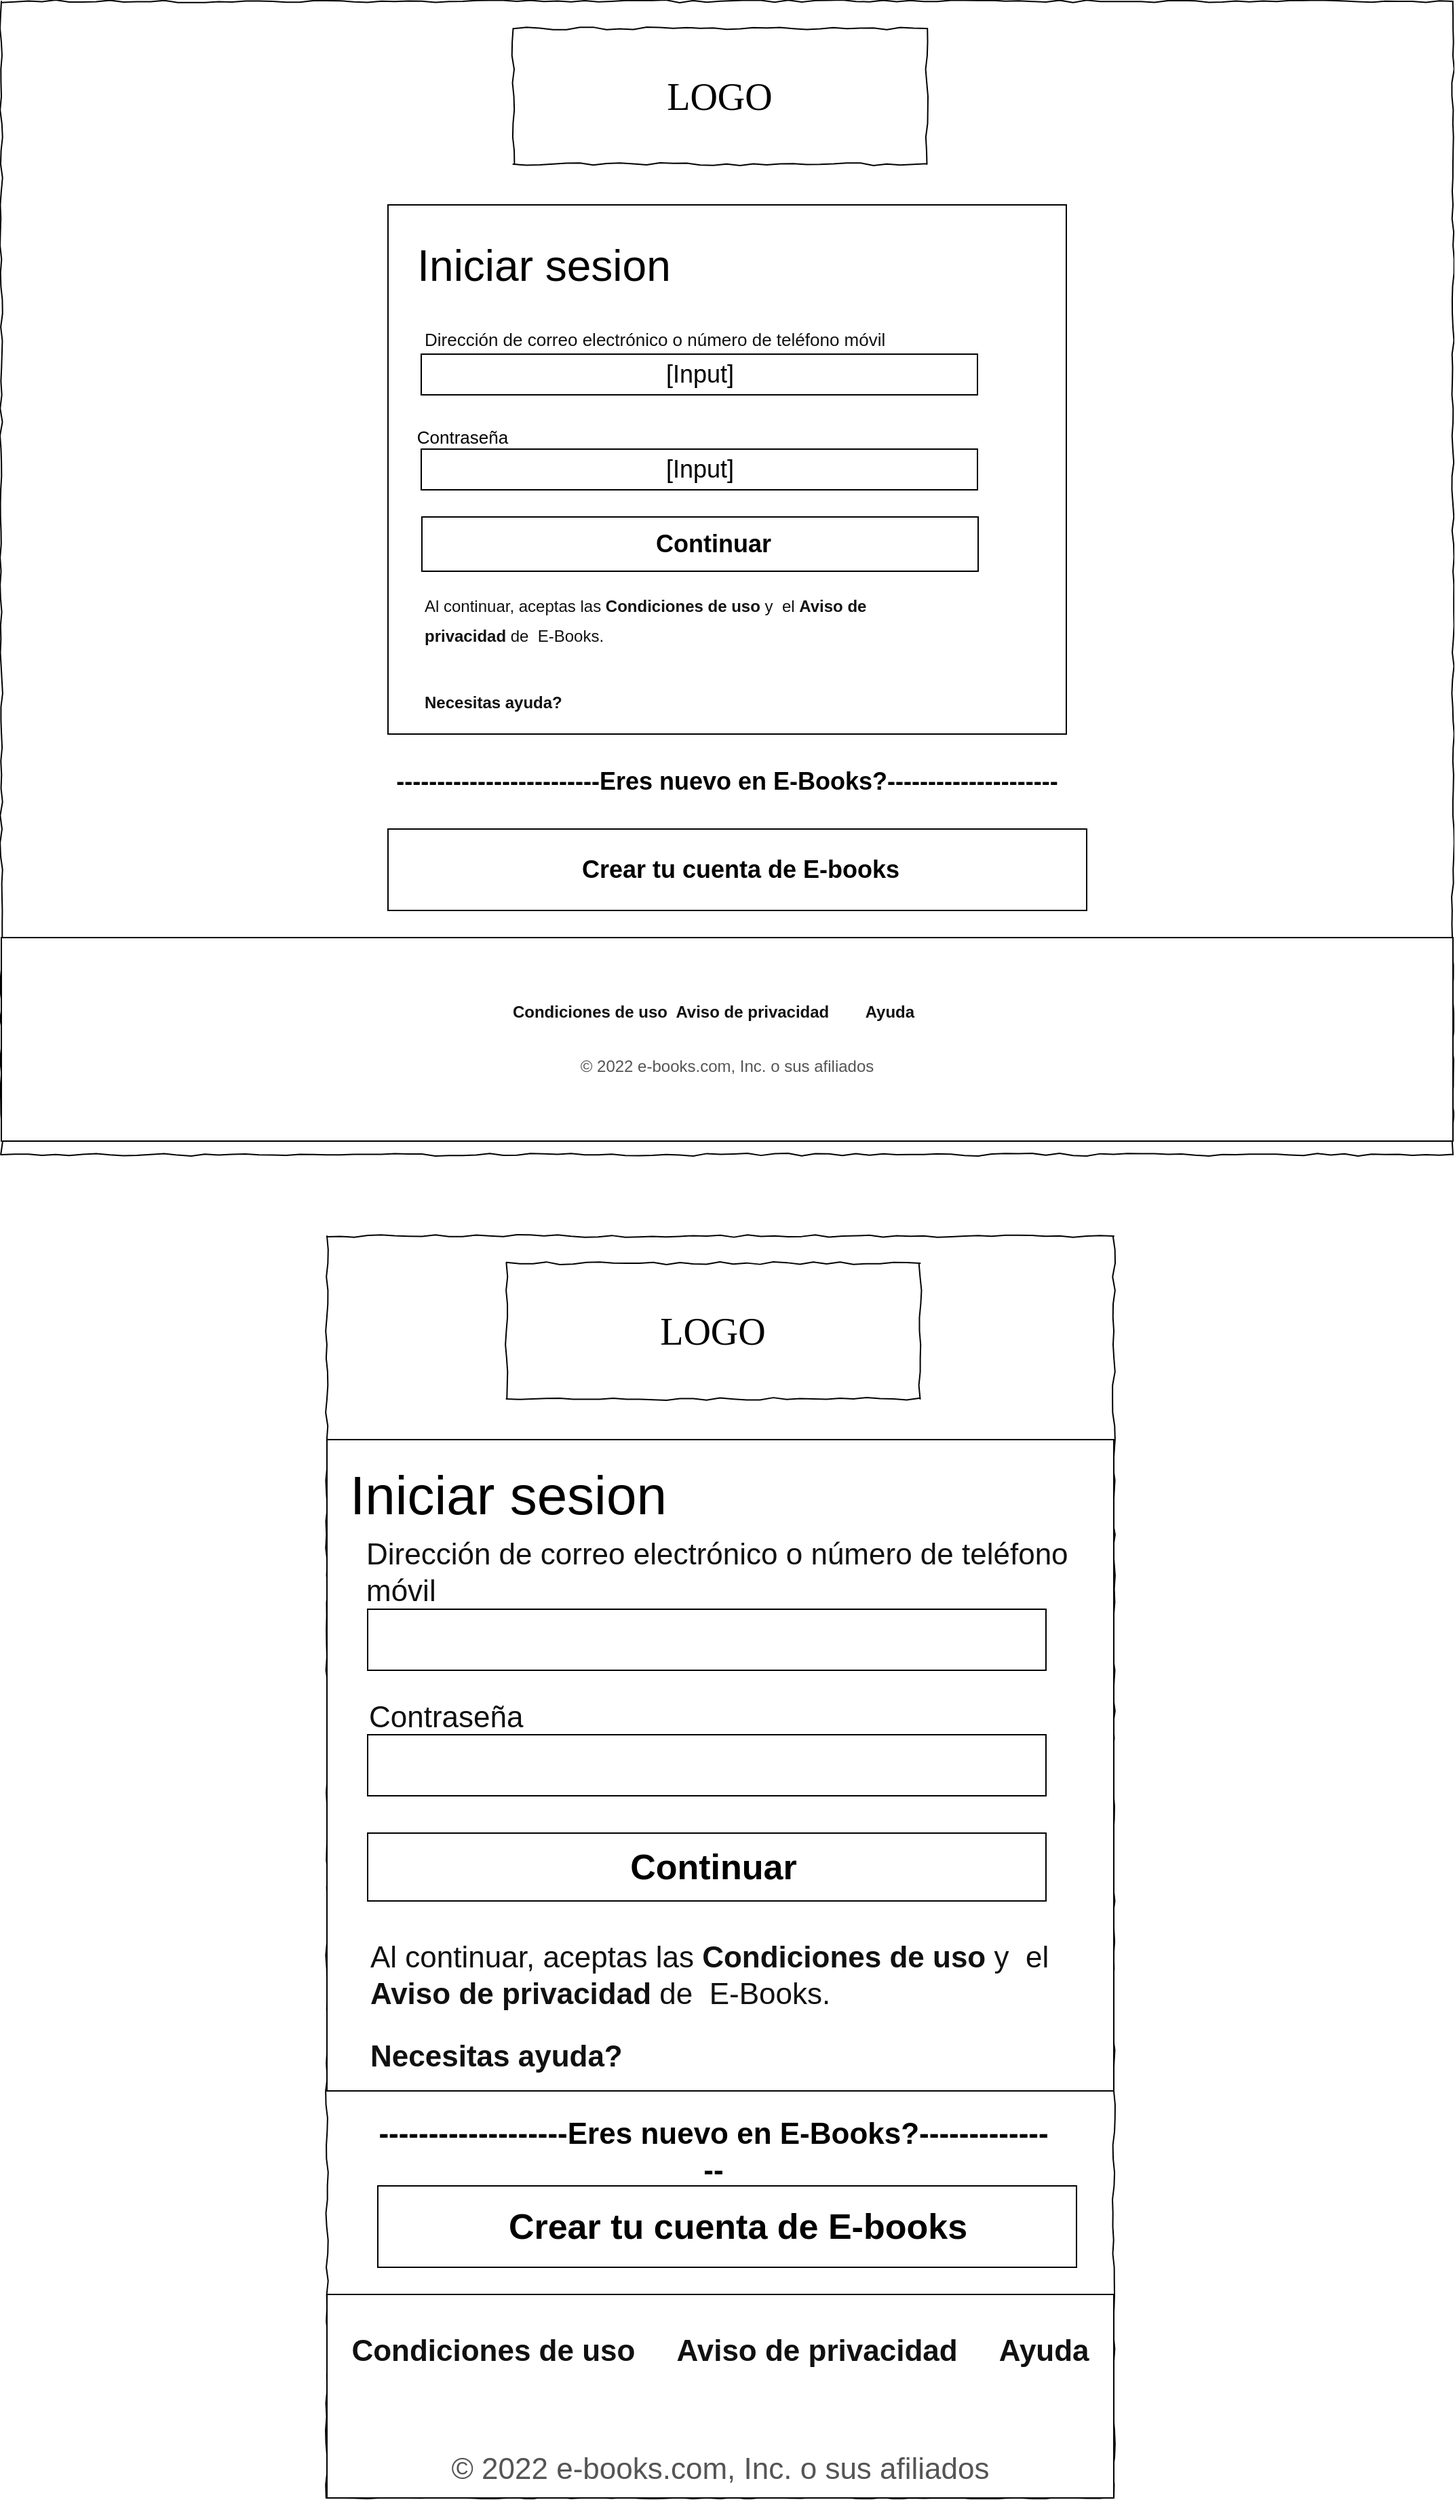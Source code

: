 <mxfile version="18.0.8" type="github" pages="5">
  <diagram name="Login" id="vvYQtBmdYc1zt_GZLRea">
    <mxGraphModel dx="1550" dy="891" grid="1" gridSize="10" guides="1" tooltips="1" connect="1" arrows="1" fold="1" page="1" pageScale="1" pageWidth="1100" pageHeight="850" background="none" math="0" shadow="0">
      <root>
        <mxCell id="J01vVkQWqHk7LzoT_Zzm-0" />
        <mxCell id="J01vVkQWqHk7LzoT_Zzm-1" parent="J01vVkQWqHk7LzoT_Zzm-0" />
        <mxCell id="J01vVkQWqHk7LzoT_Zzm-2" value="" style="whiteSpace=wrap;html=1;rounded=0;shadow=0;labelBackgroundColor=none;strokeColor=#000000;strokeWidth=1;fillColor=none;fontFamily=Verdana;fontSize=12;fontColor=#000000;align=center;comic=1;" parent="J01vVkQWqHk7LzoT_Zzm-1" vertex="1">
          <mxGeometry x="20" y="60" width="1070" height="850" as="geometry" />
        </mxCell>
        <mxCell id="J01vVkQWqHk7LzoT_Zzm-3" value="LOGO" style="whiteSpace=wrap;html=1;rounded=0;shadow=0;labelBackgroundColor=none;strokeWidth=1;fontFamily=Verdana;fontSize=28;align=center;comic=1;" parent="J01vVkQWqHk7LzoT_Zzm-1" vertex="1">
          <mxGeometry x="397.25" y="80" width="305" height="100" as="geometry" />
        </mxCell>
        <mxCell id="mYpvJqxDb9yFrfAnFg5l-27" value="" style="rounded=0;whiteSpace=wrap;html=1;" parent="J01vVkQWqHk7LzoT_Zzm-1" vertex="1">
          <mxGeometry x="20" y="750" width="1070" height="150" as="geometry" />
        </mxCell>
        <mxCell id="k3y7JZPnAHUE3JOnv-Ga-14" value="" style="rounded=0;whiteSpace=wrap;html=1;" parent="J01vVkQWqHk7LzoT_Zzm-1" vertex="1">
          <mxGeometry x="305" y="210" width="500" height="390" as="geometry" />
        </mxCell>
        <mxCell id="k3y7JZPnAHUE3JOnv-Ga-19" value="&lt;font style=&quot;font-size: 32px;&quot;&gt;Iniciar sesion&lt;/font&gt;" style="text;html=1;strokeColor=none;fillColor=none;align=center;verticalAlign=middle;whiteSpace=wrap;rounded=0;" parent="J01vVkQWqHk7LzoT_Zzm-1" vertex="1">
          <mxGeometry x="280" y="230" width="280" height="50" as="geometry" />
        </mxCell>
        <mxCell id="k3y7JZPnAHUE3JOnv-Ga-22" value="&lt;span style=&quot;color: rgb(17, 17, 17); font-family: &amp;quot;Amazon Ember&amp;quot;, Arial, sans-serif; font-size: 13px; background-color: rgb(255, 255, 255);&quot;&gt;Dirección de correo electrónico o número de teléfono móvil&lt;/span&gt;" style="text;html=1;strokeColor=none;fillColor=none;align=left;verticalAlign=middle;whiteSpace=wrap;rounded=0;fontSize=18;" parent="J01vVkQWqHk7LzoT_Zzm-1" vertex="1">
          <mxGeometry x="330" y="280" width="350" height="55" as="geometry" />
        </mxCell>
        <mxCell id="k3y7JZPnAHUE3JOnv-Ga-25" value="&lt;span style=&quot;color: rgb(17, 17, 17); font-family: &amp;quot;Amazon Ember&amp;quot;, Arial, sans-serif; font-size: 12px; background-color: rgb(255, 255, 255);&quot;&gt;Al continuar, aceptas las &lt;b&gt;Condiciones de uso&lt;/b&gt;&lt;/span&gt;&lt;span style=&quot;color: rgb(17, 17, 17); font-family: &amp;quot;Amazon Ember&amp;quot;, Arial, sans-serif; font-size: 12px; background-color: rgb(255, 255, 255);&quot;&gt;&amp;nbsp;y&amp;nbsp; el &lt;b&gt;Aviso de privacidad&lt;/b&gt;&lt;/span&gt;&lt;span style=&quot;color: rgb(17, 17, 17); font-family: &amp;quot;Amazon Ember&amp;quot;, Arial, sans-serif; font-size: 12px; background-color: rgb(255, 255, 255);&quot;&gt;&amp;nbsp;de&amp;nbsp; E-Books.&lt;/span&gt;" style="text;html=1;strokeColor=none;fillColor=none;align=left;verticalAlign=middle;whiteSpace=wrap;rounded=0;fontSize=18;" parent="J01vVkQWqHk7LzoT_Zzm-1" vertex="1">
          <mxGeometry x="330" y="490" width="410" height="50" as="geometry" />
        </mxCell>
        <mxCell id="k3y7JZPnAHUE3JOnv-Ga-27" value="&lt;font face=&quot;Amazon Ember, Arial, sans-serif&quot; color=&quot;#111111&quot;&gt;&lt;span style=&quot;font-size: 12px; background-color: rgb(255, 255, 255);&quot;&gt;&lt;b&gt;Necesitas ayuda?&lt;/b&gt;&lt;/span&gt;&lt;/font&gt;" style="text;html=1;strokeColor=none;fillColor=none;align=left;verticalAlign=middle;whiteSpace=wrap;rounded=0;fontSize=18;" parent="J01vVkQWqHk7LzoT_Zzm-1" vertex="1">
          <mxGeometry x="329.5" y="550" width="410" height="50" as="geometry" />
        </mxCell>
        <mxCell id="k3y7JZPnAHUE3JOnv-Ga-29" value="[Input]" style="rounded=0;whiteSpace=wrap;html=1;fontSize=18;" parent="J01vVkQWqHk7LzoT_Zzm-1" vertex="1">
          <mxGeometry x="329.5" y="320" width="410" height="30" as="geometry" />
        </mxCell>
        <mxCell id="k3y7JZPnAHUE3JOnv-Ga-30" value="" style="rounded=0;whiteSpace=wrap;html=1;fontSize=18;" parent="J01vVkQWqHk7LzoT_Zzm-1" vertex="1">
          <mxGeometry x="330" y="440" width="410" height="40" as="geometry" />
        </mxCell>
        <mxCell id="k3y7JZPnAHUE3JOnv-Ga-31" value="&lt;b&gt;Continuar&lt;/b&gt;" style="text;html=1;strokeColor=none;fillColor=none;align=center;verticalAlign=middle;whiteSpace=wrap;rounded=0;fontSize=18;" parent="J01vVkQWqHk7LzoT_Zzm-1" vertex="1">
          <mxGeometry x="477.25" y="445" width="135.5" height="30" as="geometry" />
        </mxCell>
        <mxCell id="k3y7JZPnAHUE3JOnv-Ga-32" value="&lt;b&gt;-------------------------Eres nuevo en E-Books?---------------------&lt;/b&gt;" style="text;html=1;strokeColor=none;fillColor=none;align=center;verticalAlign=middle;whiteSpace=wrap;rounded=0;fontSize=18;" parent="J01vVkQWqHk7LzoT_Zzm-1" vertex="1">
          <mxGeometry x="305" y="620" width="500" height="30" as="geometry" />
        </mxCell>
        <mxCell id="k3y7JZPnAHUE3JOnv-Ga-33" value="" style="rounded=0;whiteSpace=wrap;html=1;fontSize=18;" parent="J01vVkQWqHk7LzoT_Zzm-1" vertex="1">
          <mxGeometry x="305" y="670" width="515" height="60" as="geometry" />
        </mxCell>
        <mxCell id="k3y7JZPnAHUE3JOnv-Ga-34" value="&lt;b&gt;Crear tu cuenta de E-books&lt;/b&gt;" style="text;html=1;strokeColor=none;fillColor=none;align=center;verticalAlign=middle;whiteSpace=wrap;rounded=0;fontSize=18;" parent="J01vVkQWqHk7LzoT_Zzm-1" vertex="1">
          <mxGeometry x="310" y="685" width="510" height="30" as="geometry" />
        </mxCell>
        <mxCell id="k3y7JZPnAHUE3JOnv-Ga-35" value="&lt;div style=&quot;box-sizing: border-box; margin-bottom: 22px; color: rgb(17, 17, 17); font-family: &amp;quot;Amazon Ember&amp;quot;, Arial, sans-serif; background-color: rgb(255, 255, 255); line-height: 1.465 !important; font-size: 12px;&quot; class=&quot;a-section a-spacing-small a-text-center a-size-mini&quot;&gt;&lt;font style=&quot;font-size: 12px;&quot;&gt;&lt;b&gt;Condiciones de uso&lt;span style=&quot;white-space: pre;&quot;&gt; &lt;/span&gt;&lt;span style=&quot;white-space: pre;&quot;&gt; &lt;/span&gt;Aviso de privacidad&lt;a style=&quot;box-sizing: border-box; text-decoration-line: none; color: rgb(0, 102, 192);&quot; href=&quot;https://www.amazon.com/gp/help/customer/display.html/ref=ap_desktop_footer_privacy_notice?ie=UTF8&amp;amp;nodeId=468496&quot; rel=&quot;noopener&quot; target=&quot;_blank&quot; class=&quot;a-link-normal&quot;&gt;&amp;nbsp;&lt;/a&gt;&lt;span style=&quot;box-sizing: border-box; display: inline-block; width: 20px;&quot; class=&quot;auth-footer-seperator&quot;&gt;&lt;/span&gt;&amp;nbsp;Ayuda&lt;/b&gt;&lt;span style=&quot;box-sizing: border-box; display: inline-block; width: 20px;&quot; class=&quot;auth-footer-seperator&quot;&gt;&lt;/span&gt;&lt;/font&gt;&lt;/div&gt;&lt;div style=&quot;box-sizing: border-box; margin-bottom: 0px; color: rgb(17, 17, 17); font-family: &amp;quot;Amazon Ember&amp;quot;, Arial, sans-serif; background-color: rgb(255, 255, 255); font-size: 12px;&quot; class=&quot;a-section a-spacing-none a-text-center&quot;&gt;&lt;span style=&quot;box-sizing: border-box; color: rgb(85, 85, 85) !important; line-height: 1.465 !important;&quot; class=&quot;a-size-mini a-color-secondary&quot;&gt;&lt;font style=&quot;font-size: 12px;&quot;&gt;© 2022 e-books.com, Inc. o sus afiliados&lt;/font&gt;&lt;/span&gt;&lt;/div&gt;" style="text;html=1;strokeColor=none;fillColor=none;align=center;verticalAlign=middle;whiteSpace=wrap;rounded=0;fontSize=18;" parent="J01vVkQWqHk7LzoT_Zzm-1" vertex="1">
          <mxGeometry x="280" y="790" width="550" height="70" as="geometry" />
        </mxCell>
        <mxCell id="k3y7JZPnAHUE3JOnv-Ga-53" value="" style="whiteSpace=wrap;html=1;rounded=0;shadow=0;labelBackgroundColor=none;strokeColor=#000000;strokeWidth=1;fillColor=none;fontFamily=Verdana;fontSize=12;fontColor=#000000;align=center;comic=1;" parent="J01vVkQWqHk7LzoT_Zzm-1" vertex="1">
          <mxGeometry x="260" y="970" width="580" height="930" as="geometry" />
        </mxCell>
        <mxCell id="k3y7JZPnAHUE3JOnv-Ga-54" value="LOGO" style="whiteSpace=wrap;html=1;rounded=0;shadow=0;labelBackgroundColor=none;strokeWidth=1;fontFamily=Verdana;fontSize=28;align=center;comic=1;" parent="J01vVkQWqHk7LzoT_Zzm-1" vertex="1">
          <mxGeometry x="392.25" y="990" width="305" height="100" as="geometry" />
        </mxCell>
        <mxCell id="k3y7JZPnAHUE3JOnv-Ga-55" value="" style="rounded=0;whiteSpace=wrap;html=1;" parent="J01vVkQWqHk7LzoT_Zzm-1" vertex="1">
          <mxGeometry x="260" y="1750" width="580" height="150" as="geometry" />
        </mxCell>
        <mxCell id="k3y7JZPnAHUE3JOnv-Ga-56" value="" style="rounded=0;whiteSpace=wrap;html=1;" parent="J01vVkQWqHk7LzoT_Zzm-1" vertex="1">
          <mxGeometry x="260" y="1120" width="580" height="480" as="geometry" />
        </mxCell>
        <mxCell id="k3y7JZPnAHUE3JOnv-Ga-57" value="&lt;font style=&quot;font-size: 40px;&quot;&gt;Iniciar sesion&lt;/font&gt;" style="text;html=1;strokeColor=none;fillColor=none;align=left;verticalAlign=middle;whiteSpace=wrap;rounded=0;" parent="J01vVkQWqHk7LzoT_Zzm-1" vertex="1">
          <mxGeometry x="275" y="1120" width="250" height="80" as="geometry" />
        </mxCell>
        <mxCell id="k3y7JZPnAHUE3JOnv-Ga-58" value="&lt;span style=&quot;color: rgb(17, 17, 17); font-family: &amp;quot;Amazon Ember&amp;quot;, Arial, sans-serif; background-color: rgb(255, 255, 255);&quot;&gt;&lt;font style=&quot;font-size: 22px;&quot;&gt;Dirección de correo electrónico o número de teléfono móvil&lt;/font&gt;&lt;/span&gt;" style="text;html=1;strokeColor=none;fillColor=none;align=left;verticalAlign=middle;whiteSpace=wrap;rounded=0;fontSize=18;" parent="J01vVkQWqHk7LzoT_Zzm-1" vertex="1">
          <mxGeometry x="287" y="1190" width="533" height="55" as="geometry" />
        </mxCell>
        <mxCell id="k3y7JZPnAHUE3JOnv-Ga-59" value="&lt;font style=&quot;font-size: 22px;&quot;&gt;&lt;span style=&quot;color: rgb(17, 17, 17); font-family: &amp;quot;Amazon Ember&amp;quot;, Arial, sans-serif; background-color: rgb(255, 255, 255);&quot;&gt;Al continuar, aceptas las &lt;b&gt;Condiciones de uso&lt;/b&gt;&lt;/span&gt;&lt;span style=&quot;color: rgb(17, 17, 17); font-family: &amp;quot;Amazon Ember&amp;quot;, Arial, sans-serif; background-color: rgb(255, 255, 255);&quot;&gt;&amp;nbsp;y&amp;nbsp; el &lt;b&gt;Aviso de privacidad&lt;/b&gt;&lt;/span&gt;&lt;span style=&quot;color: rgb(17, 17, 17); font-family: &amp;quot;Amazon Ember&amp;quot;, Arial, sans-serif; background-color: rgb(255, 255, 255);&quot;&gt;&lt;b&gt;&amp;nbsp;&lt;/b&gt;de&amp;nbsp; E-Books.&lt;/span&gt;&lt;/font&gt;" style="text;html=1;strokeColor=none;fillColor=none;align=left;verticalAlign=middle;whiteSpace=wrap;rounded=0;fontSize=18;" parent="J01vVkQWqHk7LzoT_Zzm-1" vertex="1">
          <mxGeometry x="290" y="1490" width="530" height="50" as="geometry" />
        </mxCell>
        <mxCell id="k3y7JZPnAHUE3JOnv-Ga-60" value="&lt;font size=&quot;1&quot; face=&quot;Amazon Ember, Arial, sans-serif&quot; color=&quot;#111111&quot;&gt;&lt;span style=&quot;background-color: rgb(255, 255, 255); font-size: 22px;&quot;&gt;&lt;b&gt;Necesitas ayuda?&lt;/b&gt;&lt;/span&gt;&lt;/font&gt;" style="text;html=1;strokeColor=none;fillColor=none;align=left;verticalAlign=middle;whiteSpace=wrap;rounded=0;fontSize=18;" parent="J01vVkQWqHk7LzoT_Zzm-1" vertex="1">
          <mxGeometry x="290" y="1550" width="410" height="50" as="geometry" />
        </mxCell>
        <mxCell id="k3y7JZPnAHUE3JOnv-Ga-61" value="" style="rounded=0;whiteSpace=wrap;html=1;fontSize=18;" parent="J01vVkQWqHk7LzoT_Zzm-1" vertex="1">
          <mxGeometry x="290" y="1245" width="500" height="45" as="geometry" />
        </mxCell>
        <mxCell id="k3y7JZPnAHUE3JOnv-Ga-62" value="" style="rounded=0;whiteSpace=wrap;html=1;fontSize=18;" parent="J01vVkQWqHk7LzoT_Zzm-1" vertex="1">
          <mxGeometry x="290" y="1410" width="500" height="50" as="geometry" />
        </mxCell>
        <mxCell id="k3y7JZPnAHUE3JOnv-Ga-63" value="&lt;font style=&quot;font-size: 26px;&quot;&gt;&lt;b&gt;Continuar&lt;/b&gt;&lt;/font&gt;" style="text;html=1;strokeColor=none;fillColor=none;align=center;verticalAlign=middle;whiteSpace=wrap;rounded=0;fontSize=26;" parent="J01vVkQWqHk7LzoT_Zzm-1" vertex="1">
          <mxGeometry x="419.75" y="1410" width="250" height="50" as="geometry" />
        </mxCell>
        <mxCell id="k3y7JZPnAHUE3JOnv-Ga-64" value="&lt;font style=&quot;font-size: 22px;&quot;&gt;&lt;b&gt;-------------------Eres nuevo en E-Books?---------------&lt;/b&gt;&lt;/font&gt;" style="text;html=1;strokeColor=none;fillColor=none;align=center;verticalAlign=middle;whiteSpace=wrap;rounded=0;fontSize=18;" parent="J01vVkQWqHk7LzoT_Zzm-1" vertex="1">
          <mxGeometry x="295" y="1630" width="500" height="30" as="geometry" />
        </mxCell>
        <mxCell id="k3y7JZPnAHUE3JOnv-Ga-65" value="" style="rounded=0;whiteSpace=wrap;html=1;fontSize=18;" parent="J01vVkQWqHk7LzoT_Zzm-1" vertex="1">
          <mxGeometry x="297.5" y="1670" width="515" height="60" as="geometry" />
        </mxCell>
        <mxCell id="k3y7JZPnAHUE3JOnv-Ga-66" value="&lt;font size=&quot;1&quot; style=&quot;&quot;&gt;&lt;b style=&quot;font-size: 26px;&quot;&gt;Crear tu cuenta de E-books&lt;/b&gt;&lt;/font&gt;" style="text;html=1;strokeColor=none;fillColor=none;align=center;verticalAlign=middle;whiteSpace=wrap;rounded=0;fontSize=18;" parent="J01vVkQWqHk7LzoT_Zzm-1" vertex="1">
          <mxGeometry x="307.5" y="1685" width="510" height="30" as="geometry" />
        </mxCell>
        <mxCell id="k3y7JZPnAHUE3JOnv-Ga-67" value="&lt;div class=&quot;a-section a-spacing-small a-text-center a-size-mini&quot; style=&quot;box-sizing: border-box; margin-bottom: 22px; color: rgb(17, 17, 17); font-family: &amp;quot;Amazon Ember&amp;quot;, Arial, sans-serif; background-color: rgb(255, 255, 255); line-height: 1.465 !important; font-size: 22px;&quot;&gt;&lt;font style=&quot;font-size: 22px;&quot;&gt;&lt;b&gt;Condiciones de uso&amp;nbsp; &amp;nbsp; &amp;nbsp;Aviso de privacidad&amp;nbsp; &amp;nbsp; &amp;nbsp;Ayuda&lt;/b&gt;&lt;span class=&quot;auth-footer-seperator&quot; style=&quot;box-sizing: border-box; display: inline-block; width: 20px;&quot;&gt;&lt;/span&gt;&lt;/font&gt;&lt;/div&gt;&lt;div class=&quot;a-section a-spacing-none a-text-center&quot; style=&quot;box-sizing: border-box; margin-bottom: 0px; color: rgb(17, 17, 17); font-family: &amp;quot;Amazon Ember&amp;quot;, Arial, sans-serif; background-color: rgb(255, 255, 255); font-size: 22px;&quot;&gt;&lt;span class=&quot;a-size-mini a-color-secondary&quot; style=&quot;box-sizing: border-box; color: rgb(85, 85, 85) !important; line-height: 1.465 !important;&quot;&gt;&lt;font style=&quot;font-size: 22px;&quot;&gt;© 2022 e-books.com, Inc. o sus afiliados&lt;/font&gt;&lt;/span&gt;&lt;/div&gt;" style="text;html=1;strokeColor=none;fillColor=none;align=center;verticalAlign=middle;whiteSpace=wrap;rounded=0;fontSize=18;" parent="J01vVkQWqHk7LzoT_Zzm-1" vertex="1">
          <mxGeometry x="275" y="1800" width="550" height="70" as="geometry" />
        </mxCell>
        <mxCell id="rcKnLOUp0_M1eGdHDMM6-1" value="[Input]" style="rounded=0;whiteSpace=wrap;html=1;fontSize=18;" parent="J01vVkQWqHk7LzoT_Zzm-1" vertex="1">
          <mxGeometry x="329.5" y="390" width="410" height="30" as="geometry" />
        </mxCell>
        <mxCell id="rcKnLOUp0_M1eGdHDMM6-2" value="&lt;font style=&quot;font-size: 13px;&quot;&gt;Contraseña&lt;/font&gt;" style="text;html=1;strokeColor=none;fillColor=none;align=center;verticalAlign=middle;whiteSpace=wrap;rounded=0;fontSize=18;" parent="J01vVkQWqHk7LzoT_Zzm-1" vertex="1">
          <mxGeometry x="329.5" y="360" width="60" height="40" as="geometry" />
        </mxCell>
        <mxCell id="Z1MQnEswTHNwW1VVukDw-1" value="" style="rounded=0;whiteSpace=wrap;html=1;fontSize=18;" parent="J01vVkQWqHk7LzoT_Zzm-1" vertex="1">
          <mxGeometry x="290" y="1337.5" width="500" height="45" as="geometry" />
        </mxCell>
        <mxCell id="Z1MQnEswTHNwW1VVukDw-2" value="&lt;span style=&quot;color: rgb(17, 17, 17); font-family: &amp;quot;Amazon Ember&amp;quot;, Arial, sans-serif; background-color: rgb(255, 255, 255);&quot;&gt;&lt;font style=&quot;font-size: 22px;&quot;&gt;Contraseña&lt;/font&gt;&lt;/span&gt;" style="text;html=1;strokeColor=none;fillColor=none;align=left;verticalAlign=middle;whiteSpace=wrap;rounded=0;fontSize=18;" parent="J01vVkQWqHk7LzoT_Zzm-1" vertex="1">
          <mxGeometry x="288.5" y="1300" width="533" height="50" as="geometry" />
        </mxCell>
      </root>
    </mxGraphModel>
  </diagram>
  <diagram name="Formulario de registro" id="TEh1zE3kpqTZAhOw4--a">
    <mxGraphModel dx="1550" dy="891" grid="1" gridSize="10" guides="1" tooltips="1" connect="1" arrows="1" fold="1" page="1" pageScale="1" pageWidth="1100" pageHeight="850" background="none" math="0" shadow="0">
      <root>
        <mxCell id="S3RBpqKrZi_EE3nzO5TS-0" />
        <mxCell id="S3RBpqKrZi_EE3nzO5TS-1" parent="S3RBpqKrZi_EE3nzO5TS-0" />
        <mxCell id="15CFaCIAydMy-h_9LVXV-1" value="" style="whiteSpace=wrap;html=1;rounded=0;shadow=0;labelBackgroundColor=none;strokeColor=#000000;strokeWidth=1;fillColor=none;fontFamily=Verdana;fontSize=12;fontColor=#000000;align=center;comic=1;" parent="S3RBpqKrZi_EE3nzO5TS-1" vertex="1">
          <mxGeometry x="20" y="60" width="1070" height="940" as="geometry" />
        </mxCell>
        <mxCell id="15CFaCIAydMy-h_9LVXV-2" value="LOGO" style="whiteSpace=wrap;html=1;rounded=0;shadow=0;labelBackgroundColor=none;strokeWidth=1;fontFamily=Verdana;fontSize=28;align=center;comic=1;" parent="S3RBpqKrZi_EE3nzO5TS-1" vertex="1">
          <mxGeometry x="397.25" y="80" width="305" height="100" as="geometry" />
        </mxCell>
        <mxCell id="15CFaCIAydMy-h_9LVXV-3" value="" style="rounded=0;whiteSpace=wrap;html=1;" parent="S3RBpqKrZi_EE3nzO5TS-1" vertex="1">
          <mxGeometry x="10" y="820" width="1070" height="180" as="geometry" />
        </mxCell>
        <mxCell id="15CFaCIAydMy-h_9LVXV-4" value="" style="rounded=0;whiteSpace=wrap;html=1;" parent="S3RBpqKrZi_EE3nzO5TS-1" vertex="1">
          <mxGeometry x="305" y="210" width="500" height="570" as="geometry" />
        </mxCell>
        <mxCell id="15CFaCIAydMy-h_9LVXV-5" value="&lt;font style=&quot;font-size: 32px;&quot;&gt;Iniciar sesion&lt;/font&gt;" style="text;html=1;strokeColor=none;fillColor=none;align=center;verticalAlign=middle;whiteSpace=wrap;rounded=0;" parent="S3RBpqKrZi_EE3nzO5TS-1" vertex="1">
          <mxGeometry x="280" y="230" width="280" height="50" as="geometry" />
        </mxCell>
        <mxCell id="15CFaCIAydMy-h_9LVXV-6" value="&lt;span style=&quot;color: rgb(17, 17, 17); font-family: &amp;quot;Amazon Ember&amp;quot;, Arial, sans-serif; font-size: 13px; background-color: rgb(255, 255, 255);&quot;&gt;Dirección de correo electrónico o número de teléfono móvil&lt;/span&gt;" style="text;html=1;strokeColor=none;fillColor=none;align=left;verticalAlign=middle;whiteSpace=wrap;rounded=0;fontSize=18;" parent="S3RBpqKrZi_EE3nzO5TS-1" vertex="1">
          <mxGeometry x="329.5" y="340" width="350" height="55" as="geometry" />
        </mxCell>
        <mxCell id="15CFaCIAydMy-h_9LVXV-7" value="&lt;span style=&quot;color: rgb(17, 17, 17); font-family: &amp;quot;Amazon Ember&amp;quot;, Arial, sans-serif; font-size: 12px; background-color: rgb(255, 255, 255);&quot;&gt;Al crear una cuenta, aceptas las Condiciones de uso&lt;/span&gt;&lt;span style=&quot;color: rgb(17, 17, 17); font-family: &amp;quot;Amazon Ember&amp;quot;, Arial, sans-serif; font-size: 12px; background-color: rgb(255, 255, 255);&quot;&gt;&amp;nbsp;y el&amp;nbsp;Aviso de privacidad&amp;nbsp;&lt;/span&gt;&lt;span style=&quot;color: rgb(17, 17, 17); font-family: &amp;quot;Amazon Ember&amp;quot;, Arial, sans-serif; font-size: 12px; background-color: rgb(255, 255, 255);&quot;&gt;de e-books.com.&lt;/span&gt;" style="text;html=1;strokeColor=none;fillColor=none;align=left;verticalAlign=middle;whiteSpace=wrap;rounded=0;fontSize=18;" parent="S3RBpqKrZi_EE3nzO5TS-1" vertex="1">
          <mxGeometry x="320" y="660" width="410" height="50" as="geometry" />
        </mxCell>
        <mxCell id="15CFaCIAydMy-h_9LVXV-8" value="&lt;font face=&quot;Amazon Ember, Arial, sans-serif&quot; color=&quot;#111111&quot;&gt;&lt;span style=&quot;font-size: 12px; background-color: rgb(255, 255, 255);&quot;&gt;Ya tienes una cuenta? &lt;b&gt;Inicia sesion&lt;/b&gt;&lt;/span&gt;&lt;/font&gt;" style="text;html=1;strokeColor=none;fillColor=none;align=left;verticalAlign=middle;whiteSpace=wrap;rounded=0;fontSize=18;" parent="S3RBpqKrZi_EE3nzO5TS-1" vertex="1">
          <mxGeometry x="320" y="730" width="410" height="40" as="geometry" />
        </mxCell>
        <mxCell id="15CFaCIAydMy-h_9LVXV-9" value="[Input]" style="rounded=0;whiteSpace=wrap;html=1;fontSize=18;" parent="S3RBpqKrZi_EE3nzO5TS-1" vertex="1">
          <mxGeometry x="329.5" y="380" width="410" height="30" as="geometry" />
        </mxCell>
        <mxCell id="15CFaCIAydMy-h_9LVXV-10" value="" style="rounded=0;whiteSpace=wrap;html=1;fontSize=18;" parent="S3RBpqKrZi_EE3nzO5TS-1" vertex="1">
          <mxGeometry x="328.5" y="600" width="410" height="40" as="geometry" />
        </mxCell>
        <mxCell id="15CFaCIAydMy-h_9LVXV-11" value="&lt;b&gt;Continuar&lt;/b&gt;" style="text;html=1;strokeColor=none;fillColor=none;align=center;verticalAlign=middle;whiteSpace=wrap;rounded=0;fontSize=18;" parent="S3RBpqKrZi_EE3nzO5TS-1" vertex="1">
          <mxGeometry x="476.25" y="605" width="135.5" height="30" as="geometry" />
        </mxCell>
        <mxCell id="15CFaCIAydMy-h_9LVXV-15" value="&lt;div class=&quot;a-section a-spacing-small a-text-center a-size-mini&quot; style=&quot;box-sizing: border-box; margin-bottom: 22px; color: rgb(17, 17, 17); font-family: &amp;quot;Amazon Ember&amp;quot;, Arial, sans-serif; background-color: rgb(255, 255, 255); line-height: 1.465 !important; font-size: 12px;&quot;&gt;&lt;font style=&quot;font-size: 12px;&quot;&gt;&lt;b&gt;Condiciones de uso&lt;span style=&quot;white-space: pre;&quot;&gt; &lt;/span&gt;&lt;span style=&quot;white-space: pre;&quot;&gt; &lt;/span&gt;Aviso de privacidad&lt;a class=&quot;a-link-normal&quot; target=&quot;_blank&quot; rel=&quot;noopener&quot; href=&quot;https://www.amazon.com/gp/help/customer/display.html/ref=ap_desktop_footer_privacy_notice?ie=UTF8&amp;amp;nodeId=468496&quot; style=&quot;box-sizing: border-box; text-decoration-line: none; color: rgb(0, 102, 192);&quot;&gt;&amp;nbsp;&lt;/a&gt;&lt;span class=&quot;auth-footer-seperator&quot; style=&quot;box-sizing: border-box; display: inline-block; width: 20px;&quot;&gt;&lt;/span&gt;&amp;nbsp;Ayuda&lt;/b&gt;&lt;span class=&quot;auth-footer-seperator&quot; style=&quot;box-sizing: border-box; display: inline-block; width: 20px;&quot;&gt;&lt;/span&gt;&lt;/font&gt;&lt;/div&gt;&lt;div class=&quot;a-section a-spacing-none a-text-center&quot; style=&quot;box-sizing: border-box; margin-bottom: 0px; color: rgb(17, 17, 17); font-family: &amp;quot;Amazon Ember&amp;quot;, Arial, sans-serif; background-color: rgb(255, 255, 255); font-size: 12px;&quot;&gt;&lt;span class=&quot;a-size-mini a-color-secondary&quot; style=&quot;box-sizing: border-box; color: rgb(85, 85, 85) !important; line-height: 1.465 !important;&quot;&gt;&lt;font style=&quot;font-size: 12px;&quot;&gt;© 2022 e-books.com, Inc. o sus afiliados&lt;/font&gt;&lt;/span&gt;&lt;/div&gt;" style="text;html=1;strokeColor=none;fillColor=none;align=center;verticalAlign=middle;whiteSpace=wrap;rounded=0;fontSize=18;" parent="S3RBpqKrZi_EE3nzO5TS-1" vertex="1">
          <mxGeometry x="280" y="875" width="550" height="70" as="geometry" />
        </mxCell>
        <mxCell id="15CFaCIAydMy-h_9LVXV-16" value="[Input]" style="rounded=0;whiteSpace=wrap;html=1;fontSize=18;" parent="S3RBpqKrZi_EE3nzO5TS-1" vertex="1">
          <mxGeometry x="330" y="450" width="410" height="30" as="geometry" />
        </mxCell>
        <mxCell id="15CFaCIAydMy-h_9LVXV-17" value="&lt;font style=&quot;font-size: 13px;&quot;&gt;Contraseña&lt;/font&gt;" style="text;html=1;strokeColor=none;fillColor=none;align=center;verticalAlign=middle;whiteSpace=wrap;rounded=0;fontSize=18;" parent="S3RBpqKrZi_EE3nzO5TS-1" vertex="1">
          <mxGeometry x="330" y="420" width="70" height="40" as="geometry" />
        </mxCell>
        <mxCell id="oWsnC4cpsQb8ZAQX1En0-0" value="[Input]" style="rounded=0;whiteSpace=wrap;html=1;fontSize=18;" parent="S3RBpqKrZi_EE3nzO5TS-1" vertex="1">
          <mxGeometry x="330" y="550" width="410" height="30" as="geometry" />
        </mxCell>
        <mxCell id="oWsnC4cpsQb8ZAQX1En0-2" value="[Input]" style="rounded=0;whiteSpace=wrap;html=1;fontSize=18;" parent="S3RBpqKrZi_EE3nzO5TS-1" vertex="1">
          <mxGeometry x="329.5" y="310" width="410" height="30" as="geometry" />
        </mxCell>
        <mxCell id="oWsnC4cpsQb8ZAQX1En0-3" value="&lt;span style=&quot;color: rgb(17, 17, 17); font-family: &amp;quot;Amazon Ember&amp;quot;, Arial, sans-serif; font-size: 13px; background-color: rgb(255, 255, 255);&quot;&gt;Tu nombre&amp;nbsp;&lt;/span&gt;" style="text;html=1;strokeColor=none;fillColor=none;align=left;verticalAlign=middle;whiteSpace=wrap;rounded=0;fontSize=18;" parent="S3RBpqKrZi_EE3nzO5TS-1" vertex="1">
          <mxGeometry x="329.5" y="270" width="350" height="55" as="geometry" />
        </mxCell>
        <mxCell id="oWsnC4cpsQb8ZAQX1En0-6" value="&lt;font style=&quot;font-size: 13px;&quot;&gt;&quot;Nombres y apellidos&quot;&lt;/font&gt;" style="text;html=1;strokeColor=none;fillColor=none;align=center;verticalAlign=middle;whiteSpace=wrap;rounded=0;fontSize=18;" parent="S3RBpqKrZi_EE3nzO5TS-1" vertex="1">
          <mxGeometry x="329.5" y="305" width="130.5" height="40" as="geometry" />
        </mxCell>
        <mxCell id="oWsnC4cpsQb8ZAQX1En0-8" value="&lt;font style=&quot;font-size: 13px;&quot;&gt;&quot;Como minimo 6 caracteres&quot;&lt;/font&gt;" style="text;html=1;strokeColor=none;fillColor=none;align=center;verticalAlign=middle;whiteSpace=wrap;rounded=0;fontSize=18;" parent="S3RBpqKrZi_EE3nzO5TS-1" vertex="1">
          <mxGeometry x="335" y="445" width="170" height="40" as="geometry" />
        </mxCell>
        <mxCell id="oWsnC4cpsQb8ZAQX1En0-10" value="&lt;span style=&quot;color: rgb(43, 43, 43); font-family: &amp;quot;Amazon Ember&amp;quot;, Arial, sans-serif; font-size: 12px; text-align: left; background-color: rgb(255, 255, 255);&quot;&gt;! La contraseña debe contener al menos seis caracteres.&lt;/span&gt;" style="text;html=1;strokeColor=none;fillColor=none;align=center;verticalAlign=middle;whiteSpace=wrap;rounded=0;fontSize=18;" parent="S3RBpqKrZi_EE3nzO5TS-1" vertex="1">
          <mxGeometry x="328.5" y="470" width="320.5" height="40" as="geometry" />
        </mxCell>
        <mxCell id="QOUGlaeyx6ONiWop0Ikw-0" value="" style="whiteSpace=wrap;html=1;rounded=0;shadow=0;labelBackgroundColor=none;strokeColor=#000000;strokeWidth=1;fillColor=none;fontFamily=Verdana;fontSize=12;fontColor=#000000;align=center;comic=1;" parent="S3RBpqKrZi_EE3nzO5TS-1" vertex="1">
          <mxGeometry x="315" y="1045" width="500" height="1125" as="geometry" />
        </mxCell>
        <mxCell id="QOUGlaeyx6ONiWop0Ikw-1" value="LOGO" style="whiteSpace=wrap;html=1;rounded=0;shadow=0;labelBackgroundColor=none;strokeWidth=1;fontFamily=Verdana;fontSize=28;align=center;comic=1;" parent="S3RBpqKrZi_EE3nzO5TS-1" vertex="1">
          <mxGeometry x="407.25" y="1060" width="305" height="100" as="geometry" />
        </mxCell>
        <mxCell id="QOUGlaeyx6ONiWop0Ikw-2" value="" style="rounded=0;whiteSpace=wrap;html=1;" parent="S3RBpqKrZi_EE3nzO5TS-1" vertex="1">
          <mxGeometry x="315" y="2040" width="500" height="190" as="geometry" />
        </mxCell>
        <mxCell id="QOUGlaeyx6ONiWop0Ikw-3" value="" style="rounded=0;whiteSpace=wrap;html=1;" parent="S3RBpqKrZi_EE3nzO5TS-1" vertex="1">
          <mxGeometry x="315" y="1190" width="500" height="800" as="geometry" />
        </mxCell>
        <mxCell id="QOUGlaeyx6ONiWop0Ikw-4" value="&lt;font style=&quot;font-size: 40px;&quot;&gt;Iniciar sesion&lt;/font&gt;" style="text;html=1;strokeColor=none;fillColor=none;align=center;verticalAlign=middle;whiteSpace=wrap;rounded=0;" parent="S3RBpqKrZi_EE3nzO5TS-1" vertex="1">
          <mxGeometry x="310" y="1210" width="280" height="50" as="geometry" />
        </mxCell>
        <mxCell id="QOUGlaeyx6ONiWop0Ikw-5" value="&lt;span style=&quot;color: rgb(17, 17, 17); font-family: &amp;quot;Amazon Ember&amp;quot;, Arial, sans-serif; background-color: rgb(255, 255, 255);&quot;&gt;&lt;font style=&quot;font-size: 22px;&quot;&gt;Dirección de correo electrónico o número de teléfono móvil&lt;/font&gt;&lt;/span&gt;" style="text;html=1;strokeColor=none;fillColor=none;align=left;verticalAlign=middle;whiteSpace=wrap;rounded=0;fontSize=18;" parent="S3RBpqKrZi_EE3nzO5TS-1" vertex="1">
          <mxGeometry x="335" y="1395" width="420" height="55" as="geometry" />
        </mxCell>
        <mxCell id="QOUGlaeyx6ONiWop0Ikw-6" value="&lt;font style=&quot;font-size: 22px;&quot;&gt;&lt;span style=&quot;color: rgb(17, 17, 17); font-family: &amp;quot;Amazon Ember&amp;quot;, Arial, sans-serif; background-color: rgb(255, 255, 255);&quot;&gt;Al crear una cuenta, aceptas las &lt;b&gt;Condiciones de uso&lt;/b&gt;&lt;/span&gt;&lt;span style=&quot;color: rgb(17, 17, 17); font-family: &amp;quot;Amazon Ember&amp;quot;, Arial, sans-serif; background-color: rgb(255, 255, 255);&quot;&gt;&amp;nbsp;y el&lt;b&gt;&amp;nbsp;Aviso de privacidad&amp;nbsp;&lt;/b&gt;&lt;/span&gt;&lt;span style=&quot;color: rgb(17, 17, 17); font-family: &amp;quot;Amazon Ember&amp;quot;, Arial, sans-serif; background-color: rgb(255, 255, 255);&quot;&gt;de e-books.com.&lt;/span&gt;&lt;/font&gt;" style="text;html=1;strokeColor=none;fillColor=none;align=left;verticalAlign=middle;whiteSpace=wrap;rounded=0;fontSize=18;" parent="S3RBpqKrZi_EE3nzO5TS-1" vertex="1">
          <mxGeometry x="328.75" y="1850" width="411.5" height="80" as="geometry" />
        </mxCell>
        <mxCell id="QOUGlaeyx6ONiWop0Ikw-7" value="&lt;font style=&quot;font-size: 22px;&quot; face=&quot;Amazon Ember, Arial, sans-serif&quot; color=&quot;#111111&quot;&gt;&lt;span style=&quot;background-color: rgb(255, 255, 255);&quot;&gt;Ya tienes una cuenta? &lt;b&gt;Inicia sesion&lt;/b&gt;&lt;/span&gt;&lt;/font&gt;" style="text;html=1;strokeColor=none;fillColor=none;align=left;verticalAlign=middle;whiteSpace=wrap;rounded=0;fontSize=18;" parent="S3RBpqKrZi_EE3nzO5TS-1" vertex="1">
          <mxGeometry x="328.75" y="1940" width="410" height="30" as="geometry" />
        </mxCell>
        <mxCell id="QOUGlaeyx6ONiWop0Ikw-9" value="" style="rounded=0;whiteSpace=wrap;html=1;fontSize=18;" parent="S3RBpqKrZi_EE3nzO5TS-1" vertex="1">
          <mxGeometry x="335" y="1780" width="410" height="50" as="geometry" />
        </mxCell>
        <mxCell id="QOUGlaeyx6ONiWop0Ikw-10" value="&lt;b&gt;Continuar&lt;/b&gt;" style="text;html=1;strokeColor=none;fillColor=none;align=center;verticalAlign=middle;whiteSpace=wrap;rounded=0;fontSize=18;" parent="S3RBpqKrZi_EE3nzO5TS-1" vertex="1">
          <mxGeometry x="477.25" y="1790" width="135.5" height="30" as="geometry" />
        </mxCell>
        <mxCell id="QOUGlaeyx6ONiWop0Ikw-11" value="&lt;div style=&quot;box-sizing: border-box; margin-bottom: 22px; background-color: rgb(255, 255, 255); line-height: 1.465 !important; font-size: 22px; font-family: &amp;quot;Amazon Ember&amp;quot;, Arial, sans-serif; color: rgb(17, 17, 17);&quot; class=&quot;a-section a-spacing-small a-text-center a-size-mini&quot;&gt;&lt;font style=&quot;font-size: 22px;&quot;&gt;&lt;b style=&quot;&quot;&gt;Condiciones de uso&amp;nbsp; Aviso de privacidad&amp;nbsp; &amp;nbsp;Ayuda&lt;/b&gt;&lt;/font&gt;&lt;/div&gt;&lt;div style=&quot;box-sizing: border-box; margin-bottom: 22px; color: rgb(17, 17, 17); font-family: &amp;quot;Amazon Ember&amp;quot;, Arial, sans-serif; background-color: rgb(255, 255, 255); line-height: 1.465 !important; font-size: 22px;&quot; class=&quot;a-section a-spacing-small a-text-center a-size-mini&quot;&gt;&lt;span style=&quot;color: rgb(85, 85, 85);&quot;&gt;© 2022 e-books.com, Inc. o sus afiliados&lt;/span&gt;&lt;/div&gt;" style="text;html=1;strokeColor=none;fillColor=none;align=center;verticalAlign=middle;whiteSpace=wrap;rounded=0;fontSize=18;" parent="S3RBpqKrZi_EE3nzO5TS-1" vertex="1">
          <mxGeometry x="312.5" y="2090" width="497.5" height="70" as="geometry" />
        </mxCell>
        <mxCell id="QOUGlaeyx6ONiWop0Ikw-12" value="[Input]" style="rounded=0;whiteSpace=wrap;html=1;fontSize=18;" parent="S3RBpqKrZi_EE3nzO5TS-1" vertex="1">
          <mxGeometry x="340" y="1555" width="410" height="45" as="geometry" />
        </mxCell>
        <mxCell id="QOUGlaeyx6ONiWop0Ikw-13" value="&lt;font style=&quot;font-size: 22px;&quot;&gt;Contraseña&lt;/font&gt;" style="text;html=1;strokeColor=none;fillColor=none;align=center;verticalAlign=middle;whiteSpace=wrap;rounded=0;fontSize=18;" parent="S3RBpqKrZi_EE3nzO5TS-1" vertex="1">
          <mxGeometry x="359.75" y="1517.5" width="70" height="40" as="geometry" />
        </mxCell>
        <mxCell id="QOUGlaeyx6ONiWop0Ikw-15" value="[Input]" style="rounded=0;whiteSpace=wrap;html=1;fontSize=18;" parent="S3RBpqKrZi_EE3nzO5TS-1" vertex="1">
          <mxGeometry x="339.5" y="1325" width="410" height="45" as="geometry" />
        </mxCell>
        <mxCell id="QOUGlaeyx6ONiWop0Ikw-16" value="&lt;span style=&quot;color: rgb(17, 17, 17); font-family: &amp;quot;Amazon Ember&amp;quot;, Arial, sans-serif; background-color: rgb(255, 255, 255);&quot;&gt;&lt;font style=&quot;font-size: 22px;&quot;&gt;Tu nombre&amp;nbsp;&lt;/font&gt;&lt;/span&gt;" style="text;html=1;strokeColor=none;fillColor=none;align=left;verticalAlign=middle;whiteSpace=wrap;rounded=0;fontSize=18;" parent="S3RBpqKrZi_EE3nzO5TS-1" vertex="1">
          <mxGeometry x="335" y="1275" width="350" height="55" as="geometry" />
        </mxCell>
        <mxCell id="QOUGlaeyx6ONiWop0Ikw-17" value="&lt;font style=&quot;font-size: 15px;&quot;&gt;&quot;Nombres y apellidos&quot;&lt;/font&gt;" style="text;html=1;strokeColor=none;fillColor=none;align=center;verticalAlign=middle;whiteSpace=wrap;rounded=0;fontSize=18;" parent="S3RBpqKrZi_EE3nzO5TS-1" vertex="1">
          <mxGeometry x="335" y="1327.5" width="160.5" height="40" as="geometry" />
        </mxCell>
        <mxCell id="QOUGlaeyx6ONiWop0Ikw-18" value="&lt;font style=&quot;font-size: 15px;&quot;&gt;&quot;Como minimo 6 caracteres&quot;&lt;/font&gt;" style="text;html=1;strokeColor=none;fillColor=none;align=center;verticalAlign=middle;whiteSpace=wrap;rounded=0;fontSize=18;" parent="S3RBpqKrZi_EE3nzO5TS-1" vertex="1">
          <mxGeometry x="339.5" y="1557.5" width="190.5" height="40" as="geometry" />
        </mxCell>
        <mxCell id="QOUGlaeyx6ONiWop0Ikw-19" value="&lt;span style=&quot;color: rgb(43, 43, 43); font-family: &amp;quot;Amazon Ember&amp;quot;, Arial, sans-serif; text-align: left; background-color: rgb(255, 255, 255);&quot;&gt;&lt;font style=&quot;font-size: 16px;&quot;&gt;&lt;b&gt;! La contraseña debe contener al menos seis caracteres.&lt;/b&gt;&lt;/font&gt;&lt;/span&gt;" style="text;html=1;strokeColor=none;fillColor=none;align=center;verticalAlign=middle;whiteSpace=wrap;rounded=0;fontSize=18;" parent="S3RBpqKrZi_EE3nzO5TS-1" vertex="1">
          <mxGeometry x="339.5" y="1600" width="430" height="40" as="geometry" />
        </mxCell>
        <mxCell id="d9u0cQq3PZErOKmmm-zw-0" value="[Input]" style="rounded=0;whiteSpace=wrap;html=1;fontSize=18;" parent="S3RBpqKrZi_EE3nzO5TS-1" vertex="1">
          <mxGeometry x="335" y="1450" width="410" height="45" as="geometry" />
        </mxCell>
        <mxCell id="8iP7CMJN7J6bIX7cfGla-0" value="&lt;font style=&quot;font-size: 13px;&quot;&gt;Vuelve a escribir la contraseña&lt;/font&gt;" style="text;html=1;strokeColor=none;fillColor=none;align=center;verticalAlign=middle;whiteSpace=wrap;rounded=0;fontSize=18;" parent="S3RBpqKrZi_EE3nzO5TS-1" vertex="1">
          <mxGeometry x="329.5" y="510" width="182.75" height="50" as="geometry" />
        </mxCell>
        <mxCell id="8iP7CMJN7J6bIX7cfGla-1" value="&lt;font style=&quot;font-size: 22px;&quot;&gt;vuelve a escribir la contraseña&lt;/font&gt;" style="text;html=1;strokeColor=none;fillColor=none;align=center;verticalAlign=middle;whiteSpace=wrap;rounded=0;fontSize=18;" parent="S3RBpqKrZi_EE3nzO5TS-1" vertex="1">
          <mxGeometry x="328.5" y="1660" width="320.25" height="40" as="geometry" />
        </mxCell>
        <mxCell id="8iP7CMJN7J6bIX7cfGla-2" value="[Input]" style="rounded=0;whiteSpace=wrap;html=1;fontSize=18;" parent="S3RBpqKrZi_EE3nzO5TS-1" vertex="1">
          <mxGeometry x="339" y="1700" width="410" height="45" as="geometry" />
        </mxCell>
      </root>
    </mxGraphModel>
  </diagram>
  <diagram id="fecgliY1gMyG_tVOH_5I" name="Home">
    <mxGraphModel dx="5167" dy="4139" grid="1" gridSize="10" guides="1" tooltips="1" connect="1" arrows="1" fold="1" page="1" pageScale="1" pageWidth="827" pageHeight="1169" math="0" shadow="0">
      <root>
        <mxCell id="0" />
        <mxCell id="1" parent="0" />
        <mxCell id="vJVPy_AwZhcLyUe-xoOc-1" value="" style="whiteSpace=wrap;html=1;rounded=0;shadow=0;labelBackgroundColor=none;strokeColor=#000000;strokeWidth=1;fillColor=none;fontFamily=Verdana;fontSize=12;fontColor=#000000;align=center;comic=1;" parent="1" vertex="1">
          <mxGeometry x="20" y="10" width="1060" height="1780" as="geometry" />
        </mxCell>
        <mxCell id="vJVPy_AwZhcLyUe-xoOc-2" value="LOGO" style="whiteSpace=wrap;html=1;rounded=0;shadow=0;labelBackgroundColor=none;strokeWidth=1;fontFamily=Verdana;fontSize=28;align=center;comic=1;" parent="1" vertex="1">
          <mxGeometry x="40" y="60" width="190" height="50" as="geometry" />
        </mxCell>
        <mxCell id="vJVPy_AwZhcLyUe-xoOc-3" value="" style="line;strokeWidth=1;html=1;rounded=0;shadow=0;labelBackgroundColor=none;fillColor=none;fontFamily=Verdana;fontSize=14;fontColor=#000000;align=center;comic=1;" parent="1" vertex="1">
          <mxGeometry x="20" y="140" width="1060" height="10" as="geometry" />
        </mxCell>
        <mxCell id="vJVPy_AwZhcLyUe-xoOc-4" value="" style="whiteSpace=wrap;html=1;rounded=0;shadow=0;labelBackgroundColor=none;strokeWidth=1;fillColor=none;fontFamily=Verdana;fontSize=12;align=center;comic=1;" parent="1" vertex="1">
          <mxGeometry x="30" y="160" width="1040" height="50" as="geometry" />
        </mxCell>
        <mxCell id="vJVPy_AwZhcLyUe-xoOc-5" value="" style="verticalLabelPosition=bottom;shadow=0;dashed=0;align=center;html=1;verticalAlign=top;strokeWidth=1;shape=mxgraph.mockup.graphics.simpleIcon;strokeColor=#999999;rounded=0;labelBackgroundColor=none;fontFamily=Verdana;fontSize=14;fontColor=#000000;comic=1;" parent="1" vertex="1">
          <mxGeometry x="40" y="230" width="1010" height="290" as="geometry" />
        </mxCell>
        <mxCell id="vJVPy_AwZhcLyUe-xoOc-6" value="" style="whiteSpace=wrap;html=1;rounded=0;shadow=0;labelBackgroundColor=none;strokeWidth=1;fillColor=none;fontFamily=Verdana;fontSize=12;align=center;comic=1;" parent="1" vertex="1">
          <mxGeometry x="30" y="600" width="200" height="220" as="geometry" />
        </mxCell>
        <mxCell id="vJVPy_AwZhcLyUe-xoOc-7" value="" style="whiteSpace=wrap;html=1;rounded=0;shadow=0;labelBackgroundColor=none;strokeWidth=1;fillColor=none;fontFamily=Verdana;fontSize=12;align=center;comic=1;" parent="1" vertex="1">
          <mxGeometry x="840" y="550" width="230" height="80" as="geometry" />
        </mxCell>
        <mxCell id="vJVPy_AwZhcLyUe-xoOc-8" value="Buscador" style="strokeWidth=1;shadow=0;dashed=0;align=center;html=1;shape=mxgraph.mockup.forms.searchBox;strokeColor=#999999;mainText=;strokeColor2=#008cff;fontColor=#666666;fontSize=17;align=left;spacingLeft=3;rounded=0;labelBackgroundColor=none;comic=1;" parent="1" vertex="1">
          <mxGeometry x="390" y="70" width="320" height="30" as="geometry" />
        </mxCell>
        <mxCell id="vJVPy_AwZhcLyUe-xoOc-9" value="&lt;div style=&quot;text-align: justify&quot;&gt;&lt;div&gt;&lt;br&gt;&lt;/div&gt;&lt;div&gt;ENCUENTRA TU LUGAR IDEAL EN LA LIBRERÍA EN LÍNEA E-BOOKS&lt;/div&gt;&lt;div&gt;&lt;br&gt;&lt;/div&gt;&lt;div&gt;¡Más de 100 libros listos para enviar, 200 libros electrónicos y 80 audiolibros para escuchar de inmediato!&amp;nbsp;&lt;/div&gt;&lt;div&gt;&lt;br&gt;&lt;/div&gt;&lt;div&gt;Apoya esta pagina de jovenes emprendedores, cada miga de pan cuenta y ayuda a agrandar este sueño, para ser hecho realidad.&lt;/div&gt;&lt;/div&gt;" style="whiteSpace=wrap;html=1;rounded=0;shadow=0;labelBackgroundColor=none;strokeWidth=1;fillColor=none;fontFamily=Verdana;fontSize=12;align=center;verticalAlign=top;spacing=10;comic=1;" parent="1" vertex="1">
          <mxGeometry x="250" y="640" width="580" height="180" as="geometry" />
        </mxCell>
        <mxCell id="vJVPy_AwZhcLyUe-xoOc-10" value="" style="whiteSpace=wrap;html=1;rounded=0;shadow=0;labelBackgroundColor=none;strokeWidth=1;fillColor=none;fontFamily=Verdana;fontSize=12;align=center;comic=1;" parent="1" vertex="1">
          <mxGeometry x="840" y="640" width="230" height="180" as="geometry" />
        </mxCell>
        <mxCell id="vJVPy_AwZhcLyUe-xoOc-11" value="&lt;span style=&quot;color: rgb(36, 41, 47); font-family: -apple-system, BlinkMacSystemFont, &amp;quot;Segoe UI&amp;quot;, Helvetica, Arial, sans-serif, &amp;quot;Apple Color Emoji&amp;quot;, &amp;quot;Segoe UI Emoji&amp;quot;; font-size: 16px; background-color: rgb(255, 255, 255);&quot;&gt;Libros&amp;nbsp;&lt;/span&gt;" style="text;html=1;points=[];align=left;verticalAlign=top;spacingTop=-4;fontSize=14;fontFamily=Verdana" parent="1" vertex="1">
          <mxGeometry x="177" y="175" width="60" height="20" as="geometry" />
        </mxCell>
        <mxCell id="vJVPy_AwZhcLyUe-xoOc-12" value="&lt;span style=&quot;color: rgb(36, 41, 47); font-family: -apple-system, BlinkMacSystemFont, &amp;quot;Segoe UI&amp;quot;, Helvetica, Arial, sans-serif, &amp;quot;Apple Color Emoji&amp;quot;, &amp;quot;Segoe UI Emoji&amp;quot;; font-size: 16px; background-color: rgb(255, 255, 255);&quot;&gt;Libros&amp;nbsp; digitales&lt;/span&gt;" style="text;html=1;points=[];align=left;verticalAlign=top;spacingTop=-4;fontSize=14;fontFamily=Verdana" parent="1" vertex="1">
          <mxGeometry x="502" y="175" width="130" height="20" as="geometry" />
        </mxCell>
        <mxCell id="vJVPy_AwZhcLyUe-xoOc-13" value="Audiolibros" style="text;html=1;points=[];align=left;verticalAlign=top;spacingTop=-4;fontSize=14;fontFamily=Verdana" parent="1" vertex="1">
          <mxGeometry x="667" y="175" width="60" height="20" as="geometry" />
        </mxCell>
        <mxCell id="vJVPy_AwZhcLyUe-xoOc-15" value="Generos" style="text;html=1;points=[];align=left;verticalAlign=top;spacingTop=-4;fontSize=14;fontFamily=Verdana" parent="1" vertex="1">
          <mxGeometry x="45" y="620" width="170" height="20" as="geometry" />
        </mxCell>
        <mxCell id="vJVPy_AwZhcLyUe-xoOc-16" value="Ficcion" style="text;html=1;points=[];align=left;verticalAlign=top;spacingTop=-4;fontSize=14;fontFamily=Verdana" parent="1" vertex="1">
          <mxGeometry x="45" y="653" width="170" height="20" as="geometry" />
        </mxCell>
        <mxCell id="vJVPy_AwZhcLyUe-xoOc-30" value="Imagen" style="text;html=1;points=[];align=left;verticalAlign=top;spacingTop=-4;fontSize=14;fontFamily=Verdana" parent="1" vertex="1">
          <mxGeometry x="930" y="710" width="60" height="20" as="geometry" />
        </mxCell>
        <mxCell id="vJVPy_AwZhcLyUe-xoOc-31" value="Mi cuenta" style="text;html=1;points=[];align=left;verticalAlign=top;spacingTop=-4;fontSize=14;fontFamily=Verdana" parent="1" vertex="1">
          <mxGeometry x="760" y="40" width="60" height="20" as="geometry" />
        </mxCell>
        <mxCell id="vJVPy_AwZhcLyUe-xoOc-33" value="Lista de deseos" style="text;html=1;points=[];align=left;verticalAlign=top;spacingTop=-4;fontSize=14;fontFamily=Verdana" parent="1" vertex="1">
          <mxGeometry x="860" y="40" width="115" height="20" as="geometry" />
        </mxCell>
        <mxCell id="vJVPy_AwZhcLyUe-xoOc-34" value="Carrito" style="text;html=1;points=[];align=left;verticalAlign=top;spacingTop=-4;fontSize=14;fontFamily=Verdana" parent="1" vertex="1">
          <mxGeometry x="993" y="40" width="60" height="20" as="geometry" />
        </mxCell>
        <mxCell id="vJVPy_AwZhcLyUe-xoOc-35" value="&lt;font style=&quot;font-size: 15px;&quot; face=&quot;-apple-system, BlinkMacSystemFont, Segoe UI, Helvetica, Arial, sans-serif, Apple Color Emoji, Segoe UI Emoji&quot; color=&quot;#24292f&quot;&gt;“La educación es el arma más &lt;br&gt;poderosa que puedes usar para&lt;br&gt;&amp;nbsp;cambiar el mundo”&lt;br&gt;&amp;nbsp;NELSON MANDELA&lt;/font&gt;" style="text;html=1;points=[];align=left;verticalAlign=top;spacingTop=-4;fontSize=14;fontFamily=Verdana" parent="1" vertex="1">
          <mxGeometry x="843" y="548" width="210" height="100" as="geometry" />
        </mxCell>
        <mxCell id="vJVPy_AwZhcLyUe-xoOc-43" value="&lt;font face=&quot;-apple-system, BlinkMacSystemFont, Segoe UI, Helvetica, Arial, sans-serif, Apple Color Emoji, Segoe UI Emoji&quot; color=&quot;#24292f&quot;&gt;&lt;span style=&quot;font-size: 16px;&quot;&gt;Adolescentes y Jóvenes&lt;/span&gt;&lt;/font&gt;" style="text;html=1;points=[];align=left;verticalAlign=top;spacingTop=-4;fontSize=14;fontFamily=Verdana" parent="1" vertex="1">
          <mxGeometry x="267" y="175" width="170" height="20" as="geometry" />
        </mxCell>
        <mxCell id="vJVPy_AwZhcLyUe-xoOc-44" value="Niños" style="text;html=1;points=[];align=left;verticalAlign=top;spacingTop=-4;fontSize=14;fontFamily=Verdana" parent="1" vertex="1">
          <mxGeometry x="827" y="175" width="60" height="20" as="geometry" />
        </mxCell>
        <mxCell id="vJVPy_AwZhcLyUe-xoOc-46" value="&lt;span style=&quot;color: rgb(36, 41, 47); font-family: -apple-system, BlinkMacSystemFont, &amp;quot;Segoe UI&amp;quot;, Helvetica, Arial, sans-serif, &amp;quot;Apple Color Emoji&amp;quot;, &amp;quot;Segoe UI Emoji&amp;quot;; font-size: 16px; background-color: rgb(255, 255, 255);&quot;&gt;Carrusel de imagenes&lt;/span&gt;" style="text;html=1;points=[];align=left;verticalAlign=top;spacingTop=-4;fontSize=14;fontFamily=Verdana" parent="1" vertex="1">
          <mxGeometry x="470" y="365" width="150" height="20" as="geometry" />
        </mxCell>
        <mxCell id="vJVPy_AwZhcLyUe-xoOc-47" value="" style="triangle;whiteSpace=wrap;html=1;rotation=-180;" parent="1" vertex="1">
          <mxGeometry x="45" y="365" width="40" height="45" as="geometry" />
        </mxCell>
        <mxCell id="vJVPy_AwZhcLyUe-xoOc-49" value="" style="triangle;whiteSpace=wrap;html=1;rotation=0;" parent="1" vertex="1">
          <mxGeometry x="1003" y="365" width="40" height="45" as="geometry" />
        </mxCell>
        <mxCell id="vJVPy_AwZhcLyUe-xoOc-51" value="Terror" style="text;html=1;points=[];align=left;verticalAlign=top;spacingTop=-4;fontSize=14;fontFamily=Verdana" parent="1" vertex="1">
          <mxGeometry x="40" y="690" width="170" height="20" as="geometry" />
        </mxCell>
        <mxCell id="vJVPy_AwZhcLyUe-xoOc-52" value="Novelas" style="text;html=1;points=[];align=left;verticalAlign=top;spacingTop=-4;fontSize=14;fontFamily=Verdana" parent="1" vertex="1">
          <mxGeometry x="40" y="730" width="170" height="20" as="geometry" />
        </mxCell>
        <mxCell id="vJVPy_AwZhcLyUe-xoOc-53" value="Comics" style="text;html=1;points=[];align=left;verticalAlign=top;spacingTop=-4;fontSize=14;fontFamily=Verdana" parent="1" vertex="1">
          <mxGeometry x="40" y="770" width="170" height="20" as="geometry" />
        </mxCell>
        <mxCell id="vJVPy_AwZhcLyUe-xoOc-54" value="&lt;div style=&quot;text-align: justify&quot;&gt;&lt;br&gt;&lt;/div&gt;" style="whiteSpace=wrap;html=1;rounded=0;shadow=0;labelBackgroundColor=none;strokeWidth=1;fillColor=none;fontFamily=Verdana;fontSize=12;align=center;verticalAlign=top;spacing=10;comic=1;" parent="1" vertex="1">
          <mxGeometry x="40" y="1600" width="1020" height="150" as="geometry" />
        </mxCell>
        <mxCell id="vJVPy_AwZhcLyUe-xoOc-55" value="&lt;b&gt;Conocenos&lt;/b&gt;" style="text;html=1;points=[];align=left;verticalAlign=top;spacingTop=-4;fontSize=14;fontFamily=Verdana" parent="1" vertex="1">
          <mxGeometry x="85" y="1610" width="170" height="20" as="geometry" />
        </mxCell>
        <mxCell id="vJVPy_AwZhcLyUe-xoOc-56" value="¿Quienes somos?" style="text;html=1;points=[];align=left;verticalAlign=top;spacingTop=-4;fontSize=14;fontFamily=Verdana" parent="1" vertex="1">
          <mxGeometry x="77" y="1643" width="170" height="20" as="geometry" />
        </mxCell>
        <mxCell id="vJVPy_AwZhcLyUe-xoOc-57" value="Conctatenos" style="text;html=1;points=[];align=left;verticalAlign=top;spacingTop=-4;fontSize=14;fontFamily=Verdana" parent="1" vertex="1">
          <mxGeometry x="77" y="1690" width="170" height="20" as="geometry" />
        </mxCell>
        <mxCell id="vJVPy_AwZhcLyUe-xoOc-58" value="LOGO" style="whiteSpace=wrap;html=1;rounded=0;shadow=0;labelBackgroundColor=none;strokeWidth=1;fontFamily=Verdana;fontSize=28;align=center;comic=1;" parent="1" vertex="1">
          <mxGeometry x="840" y="1660" width="190" height="50" as="geometry" />
        </mxCell>
        <mxCell id="vJVPy_AwZhcLyUe-xoOc-59" value="&lt;b&gt;Te ayudamos&lt;/b&gt;" style="text;html=1;points=[];align=left;verticalAlign=top;spacingTop=-4;fontSize=14;fontFamily=Verdana" parent="1" vertex="1">
          <mxGeometry x="290" y="1610" width="170" height="20" as="geometry" />
        </mxCell>
        <mxCell id="vJVPy_AwZhcLyUe-xoOc-60" value="Tu cuenta" style="text;html=1;points=[];align=left;verticalAlign=top;spacingTop=-4;fontSize=14;fontFamily=Verdana" parent="1" vertex="1">
          <mxGeometry x="290" y="1650" width="170" height="20" as="geometry" />
        </mxCell>
        <mxCell id="vJVPy_AwZhcLyUe-xoOc-61" value="Envio y devoluciones" style="text;html=1;points=[];align=left;verticalAlign=top;spacingTop=-4;fontSize=14;fontFamily=Verdana" parent="1" vertex="1">
          <mxGeometry x="290" y="1700" width="170" height="20" as="geometry" />
        </mxCell>
        <mxCell id="vJVPy_AwZhcLyUe-xoOc-62" value="&lt;b&gt;Compra por genero&lt;/b&gt;" style="text;html=1;points=[];align=left;verticalAlign=top;spacingTop=-4;fontSize=14;fontFamily=Verdana" parent="1" vertex="1">
          <mxGeometry x="565" y="1610" width="170" height="20" as="geometry" />
        </mxCell>
        <mxCell id="vJVPy_AwZhcLyUe-xoOc-63" value="Ficcion" style="text;html=1;points=[];align=left;verticalAlign=top;spacingTop=-4;fontSize=14;fontFamily=Verdana" parent="1" vertex="1">
          <mxGeometry x="565" y="1643" width="170" height="20" as="geometry" />
        </mxCell>
        <mxCell id="vJVPy_AwZhcLyUe-xoOc-64" value="Terror" style="text;html=1;points=[];align=left;verticalAlign=top;spacingTop=-4;fontSize=14;fontFamily=Verdana" parent="1" vertex="1">
          <mxGeometry x="565" y="1680" width="170" height="20" as="geometry" />
        </mxCell>
        <mxCell id="vJVPy_AwZhcLyUe-xoOc-65" value="Novelas" style="text;html=1;points=[];align=left;verticalAlign=top;spacingTop=-4;fontSize=14;fontFamily=Verdana" parent="1" vertex="1">
          <mxGeometry x="565" y="1720" width="170" height="20" as="geometry" />
        </mxCell>
        <mxCell id="vJVPy_AwZhcLyUe-xoOc-69" value="&lt;font style=&quot;font-size: 15px;&quot;&gt;&lt;b&gt;Novedades&lt;/b&gt;&lt;/font&gt;" style="text;html=1;points=[];align=left;verticalAlign=top;spacingTop=-4;fontSize=14;fontFamily=Verdana" parent="1" vertex="1">
          <mxGeometry x="470" y="850" width="106" height="20" as="geometry" />
        </mxCell>
        <mxCell id="vJVPy_AwZhcLyUe-xoOc-70" value="&lt;div style=&quot;text-align: justify&quot;&gt;&lt;br&gt;&lt;/div&gt;" style="whiteSpace=wrap;html=1;rounded=0;shadow=0;labelBackgroundColor=none;strokeWidth=1;fillColor=none;fontFamily=Verdana;fontSize=12;align=center;verticalAlign=top;spacing=10;comic=1;" parent="1" vertex="1">
          <mxGeometry x="40" y="890" width="1020" height="150" as="geometry" />
        </mxCell>
        <mxCell id="vJVPy_AwZhcLyUe-xoOc-71" value="" style="triangle;whiteSpace=wrap;html=1;rotation=-180;" parent="1" vertex="1">
          <mxGeometry x="51" y="950" width="40" height="45" as="geometry" />
        </mxCell>
        <mxCell id="vJVPy_AwZhcLyUe-xoOc-72" value="" style="triangle;whiteSpace=wrap;html=1;rotation=0;" parent="1" vertex="1">
          <mxGeometry x="1009" y="950" width="40" height="45" as="geometry" />
        </mxCell>
        <mxCell id="vJVPy_AwZhcLyUe-xoOc-73" value="" style="whiteSpace=wrap;html=1;rounded=0;shadow=0;labelBackgroundColor=none;strokeWidth=1;fillColor=none;fontFamily=Verdana;fontSize=12;align=center;comic=1;" parent="1" vertex="1">
          <mxGeometry x="145" y="912.5" width="90" height="82.5" as="geometry" />
        </mxCell>
        <mxCell id="vJVPy_AwZhcLyUe-xoOc-74" value="Imagen&lt;br&gt;libro" style="text;html=1;points=[];align=left;verticalAlign=top;spacingTop=-4;fontSize=14;fontFamily=Verdana" parent="1" vertex="1">
          <mxGeometry x="160" y="943.75" width="60" height="20" as="geometry" />
        </mxCell>
        <mxCell id="vJVPy_AwZhcLyUe-xoOc-75" value="Nombre libro" style="text;html=1;points=[];align=left;verticalAlign=top;spacingTop=-4;fontSize=14;fontFamily=Verdana" parent="1" vertex="1">
          <mxGeometry x="140" y="1010" width="100" height="20" as="geometry" />
        </mxCell>
        <mxCell id="vJVPy_AwZhcLyUe-xoOc-76" value="" style="whiteSpace=wrap;html=1;rounded=0;shadow=0;labelBackgroundColor=none;strokeWidth=1;fillColor=none;fontFamily=Verdana;fontSize=12;align=center;comic=1;" parent="1" vertex="1">
          <mxGeometry x="285" y="913.75" width="90" height="82.5" as="geometry" />
        </mxCell>
        <mxCell id="vJVPy_AwZhcLyUe-xoOc-77" value="Imagen&lt;br&gt;libro" style="text;html=1;points=[];align=left;verticalAlign=top;spacingTop=-4;fontSize=14;fontFamily=Verdana" parent="1" vertex="1">
          <mxGeometry x="300" y="945" width="60" height="20" as="geometry" />
        </mxCell>
        <mxCell id="vJVPy_AwZhcLyUe-xoOc-78" value="Nombre libro" style="text;html=1;points=[];align=left;verticalAlign=top;spacingTop=-4;fontSize=14;fontFamily=Verdana" parent="1" vertex="1">
          <mxGeometry x="280" y="1011.25" width="100" height="20" as="geometry" />
        </mxCell>
        <mxCell id="vJVPy_AwZhcLyUe-xoOc-79" value="" style="whiteSpace=wrap;html=1;rounded=0;shadow=0;labelBackgroundColor=none;strokeWidth=1;fillColor=none;fontFamily=Verdana;fontSize=12;align=center;comic=1;" parent="1" vertex="1">
          <mxGeometry x="435" y="913.75" width="90" height="82.5" as="geometry" />
        </mxCell>
        <mxCell id="vJVPy_AwZhcLyUe-xoOc-80" value="Imagen&lt;br&gt;libro" style="text;html=1;points=[];align=left;verticalAlign=top;spacingTop=-4;fontSize=14;fontFamily=Verdana" parent="1" vertex="1">
          <mxGeometry x="450" y="945" width="60" height="20" as="geometry" />
        </mxCell>
        <mxCell id="vJVPy_AwZhcLyUe-xoOc-81" value="Nombre libro" style="text;html=1;points=[];align=left;verticalAlign=top;spacingTop=-4;fontSize=14;fontFamily=Verdana" parent="1" vertex="1">
          <mxGeometry x="430" y="1011.25" width="100" height="20" as="geometry" />
        </mxCell>
        <mxCell id="vJVPy_AwZhcLyUe-xoOc-82" value="" style="whiteSpace=wrap;html=1;rounded=0;shadow=0;labelBackgroundColor=none;strokeWidth=1;fillColor=none;fontFamily=Verdana;fontSize=12;align=center;comic=1;" parent="1" vertex="1">
          <mxGeometry x="575" y="915" width="90" height="82.5" as="geometry" />
        </mxCell>
        <mxCell id="vJVPy_AwZhcLyUe-xoOc-83" value="Imagen&lt;br&gt;libro" style="text;html=1;points=[];align=left;verticalAlign=top;spacingTop=-4;fontSize=14;fontFamily=Verdana" parent="1" vertex="1">
          <mxGeometry x="590" y="946.25" width="60" height="15" as="geometry" />
        </mxCell>
        <mxCell id="vJVPy_AwZhcLyUe-xoOc-84" value="Nombre libro" style="text;html=1;points=[];align=left;verticalAlign=top;spacingTop=-4;fontSize=14;fontFamily=Verdana" parent="1" vertex="1">
          <mxGeometry x="570" y="1012.5" width="100" height="20" as="geometry" />
        </mxCell>
        <mxCell id="vJVPy_AwZhcLyUe-xoOc-85" value="" style="whiteSpace=wrap;html=1;rounded=0;shadow=0;labelBackgroundColor=none;strokeWidth=1;fillColor=none;fontFamily=Verdana;fontSize=12;align=center;comic=1;" parent="1" vertex="1">
          <mxGeometry x="735" y="915" width="90" height="82.5" as="geometry" />
        </mxCell>
        <mxCell id="vJVPy_AwZhcLyUe-xoOc-86" value="Imagen&lt;br&gt;libro" style="text;html=1;points=[];align=left;verticalAlign=top;spacingTop=-4;fontSize=14;fontFamily=Verdana" parent="1" vertex="1">
          <mxGeometry x="750" y="946.25" width="60" height="20" as="geometry" />
        </mxCell>
        <mxCell id="vJVPy_AwZhcLyUe-xoOc-87" value="Nombre libro" style="text;html=1;points=[];align=left;verticalAlign=top;spacingTop=-4;fontSize=14;fontFamily=Verdana" parent="1" vertex="1">
          <mxGeometry x="730" y="1012.5" width="100" height="20" as="geometry" />
        </mxCell>
        <mxCell id="vJVPy_AwZhcLyUe-xoOc-88" value="" style="whiteSpace=wrap;html=1;rounded=0;shadow=0;labelBackgroundColor=none;strokeWidth=1;fillColor=none;fontFamily=Verdana;fontSize=12;align=center;comic=1;" parent="1" vertex="1">
          <mxGeometry x="875" y="916.25" width="90" height="82.5" as="geometry" />
        </mxCell>
        <mxCell id="vJVPy_AwZhcLyUe-xoOc-89" value="Imagen&lt;br&gt;libro" style="text;html=1;points=[];align=left;verticalAlign=top;spacingTop=-4;fontSize=14;fontFamily=Verdana" parent="1" vertex="1">
          <mxGeometry x="890" y="947.5" width="60" height="20" as="geometry" />
        </mxCell>
        <mxCell id="vJVPy_AwZhcLyUe-xoOc-90" value="Nombre libro" style="text;html=1;points=[];align=left;verticalAlign=top;spacingTop=-4;fontSize=14;fontFamily=Verdana" parent="1" vertex="1">
          <mxGeometry x="870" y="1013.75" width="100" height="20" as="geometry" />
        </mxCell>
        <mxCell id="vJVPy_AwZhcLyUe-xoOc-93" value="&lt;font style=&quot;font-size: 15px;&quot;&gt;&lt;b&gt;Mas vendidos&lt;/b&gt;&lt;/font&gt;" style="text;html=1;points=[];align=left;verticalAlign=top;spacingTop=-4;fontSize=14;fontFamily=Verdana" parent="1" vertex="1">
          <mxGeometry x="470" y="1110" width="106" height="20" as="geometry" />
        </mxCell>
        <mxCell id="vJVPy_AwZhcLyUe-xoOc-94" value="&lt;div style=&quot;text-align: justify&quot;&gt;&lt;br&gt;&lt;/div&gt;" style="whiteSpace=wrap;html=1;rounded=0;shadow=0;labelBackgroundColor=none;strokeWidth=1;fillColor=none;fontFamily=Verdana;fontSize=12;align=center;verticalAlign=top;spacing=10;comic=1;" parent="1" vertex="1">
          <mxGeometry x="40" y="1150" width="1020" height="150" as="geometry" />
        </mxCell>
        <mxCell id="vJVPy_AwZhcLyUe-xoOc-95" value="" style="triangle;whiteSpace=wrap;html=1;rotation=-180;" parent="1" vertex="1">
          <mxGeometry x="51" y="1210" width="40" height="45" as="geometry" />
        </mxCell>
        <mxCell id="vJVPy_AwZhcLyUe-xoOc-96" value="" style="triangle;whiteSpace=wrap;html=1;rotation=0;" parent="1" vertex="1">
          <mxGeometry x="1009" y="1210" width="40" height="45" as="geometry" />
        </mxCell>
        <mxCell id="vJVPy_AwZhcLyUe-xoOc-97" value="" style="whiteSpace=wrap;html=1;rounded=0;shadow=0;labelBackgroundColor=none;strokeWidth=1;fillColor=none;fontFamily=Verdana;fontSize=12;align=center;comic=1;" parent="1" vertex="1">
          <mxGeometry x="145" y="1172.5" width="90" height="82.5" as="geometry" />
        </mxCell>
        <mxCell id="vJVPy_AwZhcLyUe-xoOc-98" value="Imagen&lt;br&gt;libro" style="text;html=1;points=[];align=left;verticalAlign=top;spacingTop=-4;fontSize=14;fontFamily=Verdana" parent="1" vertex="1">
          <mxGeometry x="160" y="1203.75" width="60" height="20" as="geometry" />
        </mxCell>
        <mxCell id="vJVPy_AwZhcLyUe-xoOc-99" value="Nombre libro" style="text;html=1;points=[];align=left;verticalAlign=top;spacingTop=-4;fontSize=14;fontFamily=Verdana" parent="1" vertex="1">
          <mxGeometry x="140" y="1270" width="100" height="20" as="geometry" />
        </mxCell>
        <mxCell id="vJVPy_AwZhcLyUe-xoOc-100" value="" style="whiteSpace=wrap;html=1;rounded=0;shadow=0;labelBackgroundColor=none;strokeWidth=1;fillColor=none;fontFamily=Verdana;fontSize=12;align=center;comic=1;" parent="1" vertex="1">
          <mxGeometry x="285" y="1173.75" width="90" height="82.5" as="geometry" />
        </mxCell>
        <mxCell id="vJVPy_AwZhcLyUe-xoOc-101" value="Imagen&lt;br&gt;libro" style="text;html=1;points=[];align=left;verticalAlign=top;spacingTop=-4;fontSize=14;fontFamily=Verdana" parent="1" vertex="1">
          <mxGeometry x="300" y="1205" width="60" height="20" as="geometry" />
        </mxCell>
        <mxCell id="vJVPy_AwZhcLyUe-xoOc-102" value="Nombre libro" style="text;html=1;points=[];align=left;verticalAlign=top;spacingTop=-4;fontSize=14;fontFamily=Verdana" parent="1" vertex="1">
          <mxGeometry x="280" y="1271.25" width="100" height="20" as="geometry" />
        </mxCell>
        <mxCell id="vJVPy_AwZhcLyUe-xoOc-103" value="" style="whiteSpace=wrap;html=1;rounded=0;shadow=0;labelBackgroundColor=none;strokeWidth=1;fillColor=none;fontFamily=Verdana;fontSize=12;align=center;comic=1;" parent="1" vertex="1">
          <mxGeometry x="435" y="1173.75" width="90" height="82.5" as="geometry" />
        </mxCell>
        <mxCell id="vJVPy_AwZhcLyUe-xoOc-104" value="Imagen&lt;br&gt;libro" style="text;html=1;points=[];align=left;verticalAlign=top;spacingTop=-4;fontSize=14;fontFamily=Verdana" parent="1" vertex="1">
          <mxGeometry x="450" y="1205" width="60" height="20" as="geometry" />
        </mxCell>
        <mxCell id="vJVPy_AwZhcLyUe-xoOc-105" value="Nombre libro" style="text;html=1;points=[];align=left;verticalAlign=top;spacingTop=-4;fontSize=14;fontFamily=Verdana" parent="1" vertex="1">
          <mxGeometry x="430" y="1271.25" width="100" height="20" as="geometry" />
        </mxCell>
        <mxCell id="vJVPy_AwZhcLyUe-xoOc-106" value="" style="whiteSpace=wrap;html=1;rounded=0;shadow=0;labelBackgroundColor=none;strokeWidth=1;fillColor=none;fontFamily=Verdana;fontSize=12;align=center;comic=1;" parent="1" vertex="1">
          <mxGeometry x="575" y="1175" width="90" height="82.5" as="geometry" />
        </mxCell>
        <mxCell id="vJVPy_AwZhcLyUe-xoOc-107" value="Imagen&lt;br&gt;libro" style="text;html=1;points=[];align=left;verticalAlign=top;spacingTop=-4;fontSize=14;fontFamily=Verdana" parent="1" vertex="1">
          <mxGeometry x="590" y="1206.25" width="60" height="15" as="geometry" />
        </mxCell>
        <mxCell id="vJVPy_AwZhcLyUe-xoOc-108" value="Nombre libro" style="text;html=1;points=[];align=left;verticalAlign=top;spacingTop=-4;fontSize=14;fontFamily=Verdana" parent="1" vertex="1">
          <mxGeometry x="570" y="1272.5" width="100" height="20" as="geometry" />
        </mxCell>
        <mxCell id="vJVPy_AwZhcLyUe-xoOc-109" value="" style="whiteSpace=wrap;html=1;rounded=0;shadow=0;labelBackgroundColor=none;strokeWidth=1;fillColor=none;fontFamily=Verdana;fontSize=12;align=center;comic=1;" parent="1" vertex="1">
          <mxGeometry x="735" y="1175" width="90" height="82.5" as="geometry" />
        </mxCell>
        <mxCell id="vJVPy_AwZhcLyUe-xoOc-110" value="Imagen&lt;br&gt;libro" style="text;html=1;points=[];align=left;verticalAlign=top;spacingTop=-4;fontSize=14;fontFamily=Verdana" parent="1" vertex="1">
          <mxGeometry x="750" y="1206.25" width="60" height="20" as="geometry" />
        </mxCell>
        <mxCell id="vJVPy_AwZhcLyUe-xoOc-111" value="Nombre libro" style="text;html=1;points=[];align=left;verticalAlign=top;spacingTop=-4;fontSize=14;fontFamily=Verdana" parent="1" vertex="1">
          <mxGeometry x="730" y="1272.5" width="100" height="20" as="geometry" />
        </mxCell>
        <mxCell id="vJVPy_AwZhcLyUe-xoOc-112" value="" style="whiteSpace=wrap;html=1;rounded=0;shadow=0;labelBackgroundColor=none;strokeWidth=1;fillColor=none;fontFamily=Verdana;fontSize=12;align=center;comic=1;" parent="1" vertex="1">
          <mxGeometry x="875" y="1176.25" width="90" height="82.5" as="geometry" />
        </mxCell>
        <mxCell id="vJVPy_AwZhcLyUe-xoOc-113" value="Imagen&lt;br&gt;libro" style="text;html=1;points=[];align=left;verticalAlign=top;spacingTop=-4;fontSize=14;fontFamily=Verdana" parent="1" vertex="1">
          <mxGeometry x="890" y="1207.5" width="60" height="20" as="geometry" />
        </mxCell>
        <mxCell id="vJVPy_AwZhcLyUe-xoOc-114" value="Nombre libro" style="text;html=1;points=[];align=left;verticalAlign=top;spacingTop=-4;fontSize=14;fontFamily=Verdana" parent="1" vertex="1">
          <mxGeometry x="870" y="1273.75" width="100" height="20" as="geometry" />
        </mxCell>
        <mxCell id="vJVPy_AwZhcLyUe-xoOc-115" value="&lt;font style=&quot;font-size: 15px;&quot;&gt;&lt;b&gt;Recomendados&lt;/b&gt;&lt;/font&gt;" style="text;html=1;points=[];align=left;verticalAlign=top;spacingTop=-4;fontSize=14;fontFamily=Verdana" parent="1" vertex="1">
          <mxGeometry x="475" y="1360" width="135" height="20" as="geometry" />
        </mxCell>
        <mxCell id="vJVPy_AwZhcLyUe-xoOc-116" value="&lt;div style=&quot;text-align: justify&quot;&gt;&lt;br&gt;&lt;/div&gt;" style="whiteSpace=wrap;html=1;rounded=0;shadow=0;labelBackgroundColor=none;strokeWidth=1;fillColor=none;fontFamily=Verdana;fontSize=12;align=center;verticalAlign=top;spacing=10;comic=1;" parent="1" vertex="1">
          <mxGeometry x="45" y="1400" width="1020" height="150" as="geometry" />
        </mxCell>
        <mxCell id="vJVPy_AwZhcLyUe-xoOc-117" value="" style="triangle;whiteSpace=wrap;html=1;rotation=-180;" parent="1" vertex="1">
          <mxGeometry x="56" y="1460" width="40" height="45" as="geometry" />
        </mxCell>
        <mxCell id="vJVPy_AwZhcLyUe-xoOc-118" value="" style="triangle;whiteSpace=wrap;html=1;rotation=0;" parent="1" vertex="1">
          <mxGeometry x="1014" y="1460" width="40" height="45" as="geometry" />
        </mxCell>
        <mxCell id="vJVPy_AwZhcLyUe-xoOc-119" value="" style="whiteSpace=wrap;html=1;rounded=0;shadow=0;labelBackgroundColor=none;strokeWidth=1;fillColor=none;fontFamily=Verdana;fontSize=12;align=center;comic=1;" parent="1" vertex="1">
          <mxGeometry x="150" y="1422.5" width="90" height="82.5" as="geometry" />
        </mxCell>
        <mxCell id="vJVPy_AwZhcLyUe-xoOc-120" value="Imagen&lt;br&gt;libro" style="text;html=1;points=[];align=left;verticalAlign=top;spacingTop=-4;fontSize=14;fontFamily=Verdana" parent="1" vertex="1">
          <mxGeometry x="165" y="1453.75" width="60" height="20" as="geometry" />
        </mxCell>
        <mxCell id="vJVPy_AwZhcLyUe-xoOc-121" value="Nombre libro" style="text;html=1;points=[];align=left;verticalAlign=top;spacingTop=-4;fontSize=14;fontFamily=Verdana" parent="1" vertex="1">
          <mxGeometry x="145" y="1520" width="100" height="20" as="geometry" />
        </mxCell>
        <mxCell id="vJVPy_AwZhcLyUe-xoOc-122" value="Imagen&lt;br&gt;libro" style="text;html=1;points=[];align=left;verticalAlign=top;spacingTop=-4;fontSize=14;fontFamily=Verdana" parent="1" vertex="1">
          <mxGeometry x="305" y="1455" width="60" height="20" as="geometry" />
        </mxCell>
        <mxCell id="vJVPy_AwZhcLyUe-xoOc-123" value="Nombre libro" style="text;html=1;points=[];align=left;verticalAlign=top;spacingTop=-4;fontSize=14;fontFamily=Verdana" parent="1" vertex="1">
          <mxGeometry x="285" y="1521.25" width="100" height="20" as="geometry" />
        </mxCell>
        <mxCell id="vJVPy_AwZhcLyUe-xoOc-124" value="" style="whiteSpace=wrap;html=1;rounded=0;shadow=0;labelBackgroundColor=none;strokeWidth=1;fillColor=none;fontFamily=Verdana;fontSize=12;align=center;comic=1;" parent="1" vertex="1">
          <mxGeometry x="440" y="1423.75" width="90" height="82.5" as="geometry" />
        </mxCell>
        <mxCell id="vJVPy_AwZhcLyUe-xoOc-125" value="Imagen&lt;br&gt;libro" style="text;html=1;points=[];align=left;verticalAlign=top;spacingTop=-4;fontSize=14;fontFamily=Verdana" parent="1" vertex="1">
          <mxGeometry x="455" y="1455" width="60" height="20" as="geometry" />
        </mxCell>
        <mxCell id="vJVPy_AwZhcLyUe-xoOc-126" value="" style="whiteSpace=wrap;html=1;rounded=0;shadow=0;labelBackgroundColor=none;strokeWidth=1;fillColor=none;fontFamily=Verdana;fontSize=12;align=center;comic=1;" parent="1" vertex="1">
          <mxGeometry x="580" y="1425" width="90" height="82.5" as="geometry" />
        </mxCell>
        <mxCell id="vJVPy_AwZhcLyUe-xoOc-127" value="Imagen&lt;br&gt;libro" style="text;html=1;points=[];align=left;verticalAlign=top;spacingTop=-4;fontSize=14;fontFamily=Verdana" parent="1" vertex="1">
          <mxGeometry x="595" y="1456.25" width="60" height="15" as="geometry" />
        </mxCell>
        <mxCell id="vJVPy_AwZhcLyUe-xoOc-128" value="Nombre libro" style="text;html=1;points=[];align=left;verticalAlign=top;spacingTop=-4;fontSize=14;fontFamily=Verdana" parent="1" vertex="1">
          <mxGeometry x="575" y="1522.5" width="100" height="20" as="geometry" />
        </mxCell>
        <mxCell id="vJVPy_AwZhcLyUe-xoOc-129" value="" style="whiteSpace=wrap;html=1;rounded=0;shadow=0;labelBackgroundColor=none;strokeWidth=1;fillColor=none;fontFamily=Verdana;fontSize=12;align=center;comic=1;" parent="1" vertex="1">
          <mxGeometry x="740" y="1425" width="90" height="82.5" as="geometry" />
        </mxCell>
        <mxCell id="vJVPy_AwZhcLyUe-xoOc-130" value="Imagen&lt;br&gt;libro" style="text;html=1;points=[];align=left;verticalAlign=top;spacingTop=-4;fontSize=14;fontFamily=Verdana" parent="1" vertex="1">
          <mxGeometry x="755" y="1456.25" width="60" height="20" as="geometry" />
        </mxCell>
        <mxCell id="vJVPy_AwZhcLyUe-xoOc-131" value="Nombre libro" style="text;html=1;points=[];align=left;verticalAlign=top;spacingTop=-4;fontSize=14;fontFamily=Verdana" parent="1" vertex="1">
          <mxGeometry x="735" y="1522.5" width="100" height="20" as="geometry" />
        </mxCell>
        <mxCell id="vJVPy_AwZhcLyUe-xoOc-132" value="" style="whiteSpace=wrap;html=1;rounded=0;shadow=0;labelBackgroundColor=none;strokeWidth=1;fillColor=none;fontFamily=Verdana;fontSize=12;align=center;comic=1;" parent="1" vertex="1">
          <mxGeometry x="880" y="1426.25" width="90" height="82.5" as="geometry" />
        </mxCell>
        <mxCell id="vJVPy_AwZhcLyUe-xoOc-133" value="Imagen&lt;br&gt;libro" style="text;html=1;points=[];align=left;verticalAlign=top;spacingTop=-4;fontSize=14;fontFamily=Verdana" parent="1" vertex="1">
          <mxGeometry x="895" y="1457.5" width="60" height="20" as="geometry" />
        </mxCell>
        <mxCell id="vJVPy_AwZhcLyUe-xoOc-134" value="Nombre libro" style="text;html=1;points=[];align=left;verticalAlign=top;spacingTop=-4;fontSize=14;fontFamily=Verdana" parent="1" vertex="1">
          <mxGeometry x="875" y="1523.75" width="100" height="20" as="geometry" />
        </mxCell>
        <mxCell id="hvP3ro87KPUXglCwlEH1-1" value="" style="whiteSpace=wrap;html=1;rounded=0;shadow=0;labelBackgroundColor=none;strokeWidth=1;fillColor=none;fontFamily=Verdana;fontSize=12;align=center;comic=1;" parent="1" vertex="1">
          <mxGeometry x="280" y="1426.25" width="90" height="82.5" as="geometry" />
        </mxCell>
        <mxCell id="hvP3ro87KPUXglCwlEH1-2" value="Nombre libro" style="text;html=1;points=[];align=left;verticalAlign=top;spacingTop=-4;fontSize=14;fontFamily=Verdana" parent="1" vertex="1">
          <mxGeometry x="440" y="1521.25" width="100" height="20" as="geometry" />
        </mxCell>
        <mxCell id="hvP3ro87KPUXglCwlEH1-79" value="" style="whiteSpace=wrap;html=1;rounded=0;shadow=0;labelBackgroundColor=none;strokeColor=#000000;strokeWidth=1;fillColor=none;fontFamily=Verdana;fontSize=12;fontColor=#000000;align=center;comic=1;" parent="1" vertex="1">
          <mxGeometry x="1318" y="10" width="750" height="1570" as="geometry" />
        </mxCell>
        <mxCell id="hvP3ro87KPUXglCwlEH1-80" value="LOGO" style="whiteSpace=wrap;html=1;rounded=0;shadow=0;labelBackgroundColor=none;strokeWidth=1;fontFamily=Verdana;fontSize=28;align=center;comic=1;" parent="1" vertex="1">
          <mxGeometry x="1350" y="50" width="125" height="60" as="geometry" />
        </mxCell>
        <mxCell id="hvP3ro87KPUXglCwlEH1-81" value="" style="line;strokeWidth=1;html=1;rounded=0;shadow=0;labelBackgroundColor=none;fillColor=none;fontFamily=Verdana;fontSize=14;fontColor=#000000;align=center;comic=1;" parent="1" vertex="1">
          <mxGeometry x="1318" y="140" width="740" height="10" as="geometry" />
        </mxCell>
        <mxCell id="hvP3ro87KPUXglCwlEH1-82" value="" style="whiteSpace=wrap;html=1;rounded=0;shadow=0;labelBackgroundColor=none;strokeWidth=1;fillColor=none;fontFamily=Verdana;fontSize=12;align=center;comic=1;" parent="1" vertex="1">
          <mxGeometry x="1343" y="160" width="700" height="50" as="geometry" />
        </mxCell>
        <mxCell id="hvP3ro87KPUXglCwlEH1-83" value="" style="verticalLabelPosition=bottom;shadow=0;dashed=0;align=center;html=1;verticalAlign=top;strokeWidth=1;shape=mxgraph.mockup.graphics.simpleIcon;strokeColor=#999999;rounded=0;labelBackgroundColor=none;fontFamily=Verdana;fontSize=14;fontColor=#000000;comic=1;" parent="1" vertex="1">
          <mxGeometry x="1353" y="230" width="680" height="180" as="geometry" />
        </mxCell>
        <mxCell id="hvP3ro87KPUXglCwlEH1-84" value="" style="whiteSpace=wrap;html=1;rounded=0;shadow=0;labelBackgroundColor=none;strokeWidth=1;fillColor=none;fontFamily=Verdana;fontSize=12;align=center;comic=1;" parent="1" vertex="1">
          <mxGeometry x="1328" y="480" width="110" height="140" as="geometry" />
        </mxCell>
        <mxCell id="hvP3ro87KPUXglCwlEH1-85" value="&lt;span style=&quot;color: rgb(36, 41, 47); font-family: -apple-system, BlinkMacSystemFont, &amp;quot;Segoe UI&amp;quot;, Helvetica, Arial, sans-serif, &amp;quot;Apple Color Emoji&amp;quot;, &amp;quot;Segoe UI Emoji&amp;quot;; font-size: 15px; font-style: normal; font-variant-ligatures: normal; font-variant-caps: normal; font-weight: 400; letter-spacing: normal; orphans: 2; text-align: left; text-indent: 0px; text-transform: none; widows: 2; word-spacing: 0px; -webkit-text-stroke-width: 0px; background-color: rgb(248, 249, 250); text-decoration-thickness: initial; text-decoration-style: initial; text-decoration-color: initial; float: none; display: inline !important;&quot;&gt;“La educación es el arma más&lt;/span&gt;&lt;br style=&quot;color: rgb(36, 41, 47); font-family: -apple-system, BlinkMacSystemFont, &amp;quot;Segoe UI&amp;quot;, Helvetica, Arial, sans-serif, &amp;quot;Apple Color Emoji&amp;quot;, &amp;quot;Segoe UI Emoji&amp;quot;; font-size: 15px; font-style: normal; font-variant-ligatures: normal; font-variant-caps: normal; font-weight: 400; letter-spacing: normal; orphans: 2; text-align: left; text-indent: 0px; text-transform: none; widows: 2; word-spacing: 0px; -webkit-text-stroke-width: 0px; background-color: rgb(248, 249, 250); text-decoration-thickness: initial; text-decoration-style: initial; text-decoration-color: initial;&quot;&gt;&lt;span style=&quot;color: rgb(36, 41, 47); font-family: -apple-system, BlinkMacSystemFont, &amp;quot;Segoe UI&amp;quot;, Helvetica, Arial, sans-serif, &amp;quot;Apple Color Emoji&amp;quot;, &amp;quot;Segoe UI Emoji&amp;quot;; font-size: 15px; font-style: normal; font-variant-ligatures: normal; font-variant-caps: normal; font-weight: 400; letter-spacing: normal; orphans: 2; text-align: left; text-indent: 0px; text-transform: none; widows: 2; word-spacing: 0px; -webkit-text-stroke-width: 0px; background-color: rgb(248, 249, 250); text-decoration-thickness: initial; text-decoration-style: initial; text-decoration-color: initial; float: none; display: inline !important;&quot;&gt;poderosa que puedes usar para&lt;/span&gt;&lt;br style=&quot;color: rgb(36, 41, 47); font-family: -apple-system, BlinkMacSystemFont, &amp;quot;Segoe UI&amp;quot;, Helvetica, Arial, sans-serif, &amp;quot;Apple Color Emoji&amp;quot;, &amp;quot;Segoe UI Emoji&amp;quot;; font-size: 15px; font-style: normal; font-variant-ligatures: normal; font-variant-caps: normal; font-weight: 400; letter-spacing: normal; orphans: 2; text-align: left; text-indent: 0px; text-transform: none; widows: 2; word-spacing: 0px; -webkit-text-stroke-width: 0px; background-color: rgb(248, 249, 250); text-decoration-thickness: initial; text-decoration-style: initial; text-decoration-color: initial;&quot;&gt;&lt;span style=&quot;color: rgb(36, 41, 47); font-family: -apple-system, BlinkMacSystemFont, &amp;quot;Segoe UI&amp;quot;, Helvetica, Arial, sans-serif, &amp;quot;Apple Color Emoji&amp;quot;, &amp;quot;Segoe UI Emoji&amp;quot;; font-size: 15px; font-style: normal; font-variant-ligatures: normal; font-variant-caps: normal; font-weight: 400; letter-spacing: normal; orphans: 2; text-align: left; text-indent: 0px; text-transform: none; widows: 2; word-spacing: 0px; -webkit-text-stroke-width: 0px; background-color: rgb(248, 249, 250); text-decoration-thickness: initial; text-decoration-style: initial; text-decoration-color: initial; float: none; display: inline !important;&quot;&gt;&amp;nbsp;cambiar el mundo”&lt;/span&gt;&lt;br style=&quot;color: rgb(36, 41, 47); font-family: -apple-system, BlinkMacSystemFont, &amp;quot;Segoe UI&amp;quot;, Helvetica, Arial, sans-serif, &amp;quot;Apple Color Emoji&amp;quot;, &amp;quot;Segoe UI Emoji&amp;quot;; font-size: 15px; font-style: normal; font-variant-ligatures: normal; font-variant-caps: normal; font-weight: 400; letter-spacing: normal; orphans: 2; text-align: left; text-indent: 0px; text-transform: none; widows: 2; word-spacing: 0px; -webkit-text-stroke-width: 0px; background-color: rgb(248, 249, 250); text-decoration-thickness: initial; text-decoration-style: initial; text-decoration-color: initial;&quot;&gt;&lt;span style=&quot;color: rgb(36, 41, 47); font-family: -apple-system, BlinkMacSystemFont, &amp;quot;Segoe UI&amp;quot;, Helvetica, Arial, sans-serif, &amp;quot;Apple Color Emoji&amp;quot;, &amp;quot;Segoe UI Emoji&amp;quot;; font-size: 15px; font-style: normal; font-variant-ligatures: normal; font-variant-caps: normal; font-weight: 400; letter-spacing: normal; orphans: 2; text-align: left; text-indent: 0px; text-transform: none; widows: 2; word-spacing: 0px; -webkit-text-stroke-width: 0px; background-color: rgb(248, 249, 250); text-decoration-thickness: initial; text-decoration-style: initial; text-decoration-color: initial; float: none; display: inline !important;&quot;&gt;&amp;nbsp;NELSON MANDELA&lt;/span&gt;&lt;br&gt;" style="whiteSpace=wrap;html=1;rounded=0;shadow=0;labelBackgroundColor=none;strokeWidth=1;fillColor=none;fontFamily=Verdana;fontSize=12;align=center;comic=1;" parent="1" vertex="1">
          <mxGeometry x="1823" y="430" width="235" height="114" as="geometry" />
        </mxCell>
        <mxCell id="hvP3ro87KPUXglCwlEH1-86" value="Buscador" style="strokeWidth=1;shadow=0;dashed=0;align=center;html=1;shape=mxgraph.mockup.forms.searchBox;strokeColor=#999999;mainText=;strokeColor2=#008cff;fontColor=#666666;fontSize=17;align=left;spacingLeft=3;rounded=0;labelBackgroundColor=none;comic=1;" parent="1" vertex="1">
          <mxGeometry x="1528" y="70" width="225" height="30" as="geometry" />
        </mxCell>
        <mxCell id="hvP3ro87KPUXglCwlEH1-87" value="&lt;div style=&quot;text-align: justify; font-size: 11px;&quot;&gt;&lt;div&gt;&lt;span style=&quot;background-color: initial;&quot;&gt;ENCUENTRA TU LUGAR IDEAL EN LA LIBRERÍA EN LÍNEA E-BOOKS&lt;/span&gt;&lt;br&gt;&lt;/div&gt;&lt;div&gt;&lt;br&gt;&lt;/div&gt;&lt;div&gt;¡Más de 100 libros listos para enviar, 200 libros electrónicos y 80 audiolibros para escuchar de inmediato!&amp;nbsp;&lt;/div&gt;&lt;div&gt;&lt;br&gt;&lt;/div&gt;&lt;div&gt;Apoya esta pagina de jovenes emprendedores, cada miga de pan cuenta y ayuda a agrandar este sueño, para ser hecho realidad.&lt;/div&gt;&lt;/div&gt;" style="whiteSpace=wrap;html=1;rounded=0;shadow=0;labelBackgroundColor=none;strokeWidth=1;fillColor=none;fontFamily=Verdana;fontSize=12;align=center;verticalAlign=top;spacing=10;comic=1;" parent="1" vertex="1">
          <mxGeometry x="1448" y="483.75" width="360" height="140.5" as="geometry" />
        </mxCell>
        <mxCell id="hvP3ro87KPUXglCwlEH1-88" value="" style="whiteSpace=wrap;html=1;rounded=0;shadow=0;labelBackgroundColor=none;strokeWidth=1;fillColor=none;fontFamily=Verdana;fontSize=12;align=center;comic=1;" parent="1" vertex="1">
          <mxGeometry x="1828" y="555" width="230" height="115" as="geometry" />
        </mxCell>
        <mxCell id="hvP3ro87KPUXglCwlEH1-89" value="Generos" style="text;html=1;points=[];align=left;verticalAlign=top;spacingTop=-4;fontSize=14;fontFamily=Verdana" parent="1" vertex="1">
          <mxGeometry x="1333" y="500" width="75" height="20" as="geometry" />
        </mxCell>
        <mxCell id="hvP3ro87KPUXglCwlEH1-90" value="Ficcion" style="text;html=1;points=[];align=left;verticalAlign=top;spacingTop=-4;fontSize=14;fontFamily=Verdana" parent="1" vertex="1">
          <mxGeometry x="1333" y="522" width="55" height="20" as="geometry" />
        </mxCell>
        <mxCell id="hvP3ro87KPUXglCwlEH1-91" value="Imagen" style="text;html=1;points=[];align=left;verticalAlign=top;spacingTop=-4;fontSize=14;fontFamily=Verdana" parent="1" vertex="1">
          <mxGeometry x="1919.75" y="600" width="60" height="20" as="geometry" />
        </mxCell>
        <mxCell id="hvP3ro87KPUXglCwlEH1-92" value="Mi cuenta" style="text;html=1;points=[];align=left;verticalAlign=top;spacingTop=-4;fontSize=14;fontFamily=Verdana" parent="1" vertex="1">
          <mxGeometry x="1773" y="40" width="60" height="20" as="geometry" />
        </mxCell>
        <mxCell id="hvP3ro87KPUXglCwlEH1-93" value="Lista de deseos" style="text;html=1;points=[];align=left;verticalAlign=top;spacingTop=-4;fontSize=14;fontFamily=Verdana" parent="1" vertex="1">
          <mxGeometry x="1858" y="40" width="115" height="20" as="geometry" />
        </mxCell>
        <mxCell id="hvP3ro87KPUXglCwlEH1-94" value="Carrito" style="text;html=1;points=[];align=left;verticalAlign=top;spacingTop=-4;fontSize=14;fontFamily=Verdana" parent="1" vertex="1">
          <mxGeometry x="1988" y="40" width="60" height="20" as="geometry" />
        </mxCell>
        <mxCell id="hvP3ro87KPUXglCwlEH1-96" value="&lt;span style=&quot;color: rgb(36, 41, 47); font-family: -apple-system, BlinkMacSystemFont, &amp;quot;Segoe UI&amp;quot;, Helvetica, Arial, sans-serif, &amp;quot;Apple Color Emoji&amp;quot;, &amp;quot;Segoe UI Emoji&amp;quot;; font-size: 16px; background-color: rgb(255, 255, 255);&quot;&gt;Carrusel de imagenes&lt;/span&gt;" style="text;html=1;points=[];align=left;verticalAlign=top;spacingTop=-4;fontSize=14;fontFamily=Verdana" parent="1" vertex="1">
          <mxGeometry x="1623" y="310" width="150" height="20" as="geometry" />
        </mxCell>
        <mxCell id="hvP3ro87KPUXglCwlEH1-99" value="Terror" style="text;html=1;points=[];align=left;verticalAlign=top;spacingTop=-4;fontSize=14;fontFamily=Verdana" parent="1" vertex="1">
          <mxGeometry x="1333" y="544" width="55" height="20" as="geometry" />
        </mxCell>
        <mxCell id="hvP3ro87KPUXglCwlEH1-100" value="Novelas" style="text;html=1;points=[];align=left;verticalAlign=top;spacingTop=-4;fontSize=14;fontFamily=Verdana" parent="1" vertex="1">
          <mxGeometry x="1333" y="569.5" width="60.13" height="18.5" as="geometry" />
        </mxCell>
        <mxCell id="hvP3ro87KPUXglCwlEH1-101" value="Comics" style="text;html=1;points=[];align=left;verticalAlign=top;spacingTop=-4;fontSize=14;fontFamily=Verdana" parent="1" vertex="1">
          <mxGeometry x="1333" y="596" width="65" height="20" as="geometry" />
        </mxCell>
        <mxCell id="hvP3ro87KPUXglCwlEH1-102" value="&lt;div style=&quot;text-align: justify&quot;&gt;&lt;br&gt;&lt;/div&gt;" style="whiteSpace=wrap;html=1;rounded=0;shadow=0;labelBackgroundColor=none;strokeWidth=1;fillColor=none;fontFamily=Verdana;fontSize=12;align=center;verticalAlign=top;spacing=10;comic=1;" parent="1" vertex="1">
          <mxGeometry x="1353" y="1390" width="680" height="150" as="geometry" />
        </mxCell>
        <mxCell id="hvP3ro87KPUXglCwlEH1-103" value="&lt;b&gt;Conocenos&lt;/b&gt;" style="text;html=1;points=[];align=left;verticalAlign=top;spacingTop=-4;fontSize=14;fontFamily=Verdana" parent="1" vertex="1">
          <mxGeometry x="1372.5" y="1400" width="108" height="20" as="geometry" />
        </mxCell>
        <mxCell id="hvP3ro87KPUXglCwlEH1-104" value="¿Quienes somos?" style="text;html=1;points=[];align=left;verticalAlign=top;spacingTop=-4;fontSize=14;fontFamily=Verdana" parent="1" vertex="1">
          <mxGeometry x="1364.5" y="1433" width="136" height="20" as="geometry" />
        </mxCell>
        <mxCell id="hvP3ro87KPUXglCwlEH1-105" value="Conctatenos" style="text;html=1;points=[];align=left;verticalAlign=top;spacingTop=-4;fontSize=14;fontFamily=Verdana" parent="1" vertex="1">
          <mxGeometry x="1364.5" y="1480" width="96" height="20" as="geometry" />
        </mxCell>
        <mxCell id="hvP3ro87KPUXglCwlEH1-106" value="LOGO" style="whiteSpace=wrap;html=1;rounded=0;shadow=0;labelBackgroundColor=none;strokeWidth=1;fontFamily=Verdana;fontSize=28;align=center;comic=1;" parent="1" vertex="1">
          <mxGeometry x="1868.5" y="1450" width="140" height="60" as="geometry" />
        </mxCell>
        <mxCell id="hvP3ro87KPUXglCwlEH1-107" value="&lt;b&gt;Te ayudamos&lt;/b&gt;" style="text;html=1;points=[];align=left;verticalAlign=top;spacingTop=-4;fontSize=14;fontFamily=Verdana" parent="1" vertex="1">
          <mxGeometry x="1517.5" y="1400" width="120" height="20" as="geometry" />
        </mxCell>
        <mxCell id="hvP3ro87KPUXglCwlEH1-108" value="Tu cuenta" style="text;html=1;points=[];align=left;verticalAlign=top;spacingTop=-4;fontSize=14;fontFamily=Verdana" parent="1" vertex="1">
          <mxGeometry x="1517.5" y="1440" width="80" height="20" as="geometry" />
        </mxCell>
        <mxCell id="hvP3ro87KPUXglCwlEH1-109" value="Envio y devoluciones" style="text;html=1;points=[];align=left;verticalAlign=top;spacingTop=-4;fontSize=14;fontFamily=Verdana" parent="1" vertex="1">
          <mxGeometry x="1517.5" y="1490" width="170" height="20" as="geometry" />
        </mxCell>
        <mxCell id="hvP3ro87KPUXglCwlEH1-110" value="&lt;b&gt;Compra por genero&lt;/b&gt;" style="text;html=1;points=[];align=left;verticalAlign=top;spacingTop=-4;fontSize=14;fontFamily=Verdana" parent="1" vertex="1">
          <mxGeometry x="1707.5" y="1400" width="170" height="20" as="geometry" />
        </mxCell>
        <mxCell id="hvP3ro87KPUXglCwlEH1-111" value="Ficcion" style="text;html=1;points=[];align=left;verticalAlign=top;spacingTop=-4;fontSize=14;fontFamily=Verdana" parent="1" vertex="1">
          <mxGeometry x="1707.5" y="1433" width="55" height="20" as="geometry" />
        </mxCell>
        <mxCell id="hvP3ro87KPUXglCwlEH1-112" value="Terror" style="text;html=1;points=[];align=left;verticalAlign=top;spacingTop=-4;fontSize=14;fontFamily=Verdana" parent="1" vertex="1">
          <mxGeometry x="1707.5" y="1470" width="55" height="20" as="geometry" />
        </mxCell>
        <mxCell id="hvP3ro87KPUXglCwlEH1-113" value="Novelas" style="text;html=1;points=[];align=left;verticalAlign=top;spacingTop=-4;fontSize=14;fontFamily=Verdana" parent="1" vertex="1">
          <mxGeometry x="1707.5" y="1510" width="65" height="20" as="geometry" />
        </mxCell>
        <mxCell id="hvP3ro87KPUXglCwlEH1-114" value="&lt;font style=&quot;font-size: 15px;&quot;&gt;&lt;b&gt;Novedades&lt;/b&gt;&lt;/font&gt;" style="text;html=1;points=[];align=left;verticalAlign=top;spacingTop=-4;fontSize=14;fontFamily=Verdana" parent="1" vertex="1">
          <mxGeometry x="1635" y="710" width="106" height="20" as="geometry" />
        </mxCell>
        <mxCell id="hvP3ro87KPUXglCwlEH1-115" value="&lt;div style=&quot;text-align: justify&quot;&gt;&lt;br&gt;&lt;/div&gt;" style="whiteSpace=wrap;html=1;rounded=0;shadow=0;labelBackgroundColor=none;strokeWidth=1;fillColor=none;fontFamily=Verdana;fontSize=12;align=center;verticalAlign=top;spacing=10;comic=1;" parent="1" vertex="1">
          <mxGeometry x="1353" y="750" width="680" height="150" as="geometry" />
        </mxCell>
        <mxCell id="hvP3ro87KPUXglCwlEH1-116" value="" style="triangle;whiteSpace=wrap;html=1;rotation=-180;" parent="1" vertex="1">
          <mxGeometry x="1360.5" y="805" width="27.5" height="35" as="geometry" />
        </mxCell>
        <mxCell id="hvP3ro87KPUXglCwlEH1-118" value="&lt;span style=&quot;font-size: 14px; text-align: left;&quot;&gt;Imagen&amp;nbsp;&lt;/span&gt;&lt;span style=&quot;font-size: 14px; text-align: left;&quot;&gt;libro&lt;/span&gt;" style="whiteSpace=wrap;html=1;rounded=0;shadow=0;labelBackgroundColor=none;strokeWidth=1;fillColor=none;fontFamily=Verdana;fontSize=12;align=center;comic=1;" parent="1" vertex="1">
          <mxGeometry x="1438" y="777.5" width="90" height="82.5" as="geometry" />
        </mxCell>
        <mxCell id="hvP3ro87KPUXglCwlEH1-120" value="Nombre libro" style="text;html=1;points=[];align=left;verticalAlign=top;spacingTop=-4;fontSize=14;fontFamily=Verdana" parent="1" vertex="1">
          <mxGeometry x="1438" y="875" width="100" height="20" as="geometry" />
        </mxCell>
        <mxCell id="hvP3ro87KPUXglCwlEH1-158" value="" style="triangle;whiteSpace=wrap;html=1;rotation=0;" parent="1" vertex="1">
          <mxGeometry x="1994.25" y="807.5" width="27.5" height="35" as="geometry" />
        </mxCell>
        <mxCell id="hvP3ro87KPUXglCwlEH1-162" value="&lt;span style=&quot;font-size: 14px; text-align: left;&quot;&gt;Imagen&amp;nbsp;&lt;/span&gt;&lt;span style=&quot;font-size: 14px; text-align: left;&quot;&gt;libro&lt;/span&gt;" style="whiteSpace=wrap;html=1;rounded=0;shadow=0;labelBackgroundColor=none;strokeWidth=1;fillColor=none;fontFamily=Verdana;fontSize=12;align=center;comic=1;" parent="1" vertex="1">
          <mxGeometry x="1583" y="777.5" width="90" height="82.5" as="geometry" />
        </mxCell>
        <mxCell id="hvP3ro87KPUXglCwlEH1-163" value="Nombre libro" style="text;html=1;points=[];align=left;verticalAlign=top;spacingTop=-4;fontSize=14;fontFamily=Verdana" parent="1" vertex="1">
          <mxGeometry x="1583" y="875" width="100" height="20" as="geometry" />
        </mxCell>
        <mxCell id="hvP3ro87KPUXglCwlEH1-164" value="&lt;span style=&quot;font-size: 14px; text-align: left;&quot;&gt;Imagen&amp;nbsp;&lt;/span&gt;&lt;span style=&quot;font-size: 14px; text-align: left;&quot;&gt;libro&lt;/span&gt;" style="whiteSpace=wrap;html=1;rounded=0;shadow=0;labelBackgroundColor=none;strokeWidth=1;fillColor=none;fontFamily=Verdana;fontSize=12;align=center;comic=1;" parent="1" vertex="1">
          <mxGeometry x="1723" y="777.5" width="90" height="82.5" as="geometry" />
        </mxCell>
        <mxCell id="hvP3ro87KPUXglCwlEH1-165" value="Nombre libro" style="text;html=1;points=[];align=left;verticalAlign=top;spacingTop=-4;fontSize=14;fontFamily=Verdana" parent="1" vertex="1">
          <mxGeometry x="1718" y="877.5" width="100" height="20" as="geometry" />
        </mxCell>
        <mxCell id="hvP3ro87KPUXglCwlEH1-166" value="&lt;span style=&quot;font-size: 14px; text-align: left;&quot;&gt;Imagen&amp;nbsp;&lt;/span&gt;&lt;span style=&quot;font-size: 14px; text-align: left;&quot;&gt;libro&lt;/span&gt;" style="whiteSpace=wrap;html=1;rounded=0;shadow=0;labelBackgroundColor=none;strokeWidth=1;fillColor=none;fontFamily=Verdana;fontSize=12;align=center;comic=1;" parent="1" vertex="1">
          <mxGeometry x="1868" y="780" width="90" height="82.5" as="geometry" />
        </mxCell>
        <mxCell id="hvP3ro87KPUXglCwlEH1-167" value="Nombre libro" style="text;html=1;points=[];align=left;verticalAlign=top;spacingTop=-4;fontSize=14;fontFamily=Verdana" parent="1" vertex="1">
          <mxGeometry x="1868" y="877.5" width="100" height="20" as="geometry" />
        </mxCell>
        <mxCell id="hvP3ro87KPUXglCwlEH1-168" value="&lt;b style=&quot;font-size: 15px;&quot;&gt;Mas vendidos&lt;/b&gt;" style="text;html=1;points=[];align=left;verticalAlign=top;spacingTop=-4;fontSize=14;fontFamily=Verdana" parent="1" vertex="1">
          <mxGeometry x="1635" y="930" width="106" height="20" as="geometry" />
        </mxCell>
        <mxCell id="hvP3ro87KPUXglCwlEH1-169" value="&lt;div style=&quot;text-align: justify&quot;&gt;&lt;br&gt;&lt;/div&gt;" style="whiteSpace=wrap;html=1;rounded=0;shadow=0;labelBackgroundColor=none;strokeWidth=1;fillColor=none;fontFamily=Verdana;fontSize=12;align=center;verticalAlign=top;spacing=10;comic=1;" parent="1" vertex="1">
          <mxGeometry x="1338" y="970" width="680" height="150" as="geometry" />
        </mxCell>
        <mxCell id="hvP3ro87KPUXglCwlEH1-170" value="" style="triangle;whiteSpace=wrap;html=1;rotation=-180;" parent="1" vertex="1">
          <mxGeometry x="1360.5" y="1025" width="27.5" height="35" as="geometry" />
        </mxCell>
        <mxCell id="hvP3ro87KPUXglCwlEH1-171" value="&lt;span style=&quot;font-size: 14px; text-align: left;&quot;&gt;Imagen&amp;nbsp;&lt;/span&gt;&lt;span style=&quot;font-size: 14px; text-align: left;&quot;&gt;libro&lt;/span&gt;" style="whiteSpace=wrap;html=1;rounded=0;shadow=0;labelBackgroundColor=none;strokeWidth=1;fillColor=none;fontFamily=Verdana;fontSize=12;align=center;comic=1;" parent="1" vertex="1">
          <mxGeometry x="1438" y="997.5" width="90" height="82.5" as="geometry" />
        </mxCell>
        <mxCell id="hvP3ro87KPUXglCwlEH1-172" value="Nombre libro" style="text;html=1;points=[];align=left;verticalAlign=top;spacingTop=-4;fontSize=14;fontFamily=Verdana" parent="1" vertex="1">
          <mxGeometry x="1438" y="1095" width="100" height="20" as="geometry" />
        </mxCell>
        <mxCell id="hvP3ro87KPUXglCwlEH1-173" value="" style="triangle;whiteSpace=wrap;html=1;rotation=0;" parent="1" vertex="1">
          <mxGeometry x="1994.25" y="1027.5" width="27.5" height="35" as="geometry" />
        </mxCell>
        <mxCell id="hvP3ro87KPUXglCwlEH1-174" value="&lt;span style=&quot;font-size: 14px; text-align: left;&quot;&gt;Imagen&amp;nbsp;&lt;/span&gt;&lt;span style=&quot;font-size: 14px; text-align: left;&quot;&gt;libro&lt;/span&gt;" style="whiteSpace=wrap;html=1;rounded=0;shadow=0;labelBackgroundColor=none;strokeWidth=1;fillColor=none;fontFamily=Verdana;fontSize=12;align=center;comic=1;" parent="1" vertex="1">
          <mxGeometry x="1583" y="997.5" width="90" height="82.5" as="geometry" />
        </mxCell>
        <mxCell id="hvP3ro87KPUXglCwlEH1-175" value="Nombre libro" style="text;html=1;points=[];align=left;verticalAlign=top;spacingTop=-4;fontSize=14;fontFamily=Verdana" parent="1" vertex="1">
          <mxGeometry x="1583" y="1095" width="100" height="20" as="geometry" />
        </mxCell>
        <mxCell id="hvP3ro87KPUXglCwlEH1-176" value="&lt;span style=&quot;font-size: 14px; text-align: left;&quot;&gt;Imagen&amp;nbsp;&lt;/span&gt;&lt;span style=&quot;font-size: 14px; text-align: left;&quot;&gt;libro&lt;/span&gt;" style="whiteSpace=wrap;html=1;rounded=0;shadow=0;labelBackgroundColor=none;strokeWidth=1;fillColor=none;fontFamily=Verdana;fontSize=12;align=center;comic=1;" parent="1" vertex="1">
          <mxGeometry x="1723" y="997.5" width="90" height="82.5" as="geometry" />
        </mxCell>
        <mxCell id="hvP3ro87KPUXglCwlEH1-177" value="Nombre libro" style="text;html=1;points=[];align=left;verticalAlign=top;spacingTop=-4;fontSize=14;fontFamily=Verdana" parent="1" vertex="1">
          <mxGeometry x="1718" y="1097.5" width="100" height="20" as="geometry" />
        </mxCell>
        <mxCell id="hvP3ro87KPUXglCwlEH1-178" value="&lt;span style=&quot;font-size: 14px; text-align: left;&quot;&gt;Imagen&amp;nbsp;&lt;/span&gt;&lt;span style=&quot;font-size: 14px; text-align: left;&quot;&gt;libro&lt;/span&gt;" style="whiteSpace=wrap;html=1;rounded=0;shadow=0;labelBackgroundColor=none;strokeWidth=1;fillColor=none;fontFamily=Verdana;fontSize=12;align=center;comic=1;" parent="1" vertex="1">
          <mxGeometry x="1868" y="1000" width="90" height="82.5" as="geometry" />
        </mxCell>
        <mxCell id="hvP3ro87KPUXglCwlEH1-179" value="Nombre libro" style="text;html=1;points=[];align=left;verticalAlign=top;spacingTop=-4;fontSize=14;fontFamily=Verdana" parent="1" vertex="1">
          <mxGeometry x="1868" y="1097.5" width="100" height="20" as="geometry" />
        </mxCell>
        <mxCell id="hvP3ro87KPUXglCwlEH1-180" value="&lt;b style=&quot;font-size: 15px;&quot;&gt;Recomendados&lt;/b&gt;" style="text;html=1;points=[];align=left;verticalAlign=top;spacingTop=-4;fontSize=14;fontFamily=Verdana" parent="1" vertex="1">
          <mxGeometry x="1635" y="1150" width="106" height="20" as="geometry" />
        </mxCell>
        <mxCell id="hvP3ro87KPUXglCwlEH1-181" value="&lt;div style=&quot;text-align: justify&quot;&gt;&lt;br&gt;&lt;/div&gt;" style="whiteSpace=wrap;html=1;rounded=0;shadow=0;labelBackgroundColor=none;strokeWidth=1;fillColor=none;fontFamily=Verdana;fontSize=12;align=center;verticalAlign=top;spacing=10;comic=1;" parent="1" vertex="1">
          <mxGeometry x="1338" y="1190" width="680" height="150" as="geometry" />
        </mxCell>
        <mxCell id="hvP3ro87KPUXglCwlEH1-182" value="" style="triangle;whiteSpace=wrap;html=1;rotation=-180;" parent="1" vertex="1">
          <mxGeometry x="1360.5" y="1245" width="27.5" height="35" as="geometry" />
        </mxCell>
        <mxCell id="hvP3ro87KPUXglCwlEH1-183" value="&lt;span style=&quot;font-size: 14px; text-align: left;&quot;&gt;Imagen&amp;nbsp;&lt;/span&gt;&lt;span style=&quot;font-size: 14px; text-align: left;&quot;&gt;libro&lt;/span&gt;" style="whiteSpace=wrap;html=1;rounded=0;shadow=0;labelBackgroundColor=none;strokeWidth=1;fillColor=none;fontFamily=Verdana;fontSize=12;align=center;comic=1;" parent="1" vertex="1">
          <mxGeometry x="1438" y="1217.5" width="90" height="82.5" as="geometry" />
        </mxCell>
        <mxCell id="hvP3ro87KPUXglCwlEH1-184" value="Nombre libro" style="text;html=1;points=[];align=left;verticalAlign=top;spacingTop=-4;fontSize=14;fontFamily=Verdana" parent="1" vertex="1">
          <mxGeometry x="1438" y="1315" width="100" height="20" as="geometry" />
        </mxCell>
        <mxCell id="hvP3ro87KPUXglCwlEH1-185" value="" style="triangle;whiteSpace=wrap;html=1;rotation=0;" parent="1" vertex="1">
          <mxGeometry x="1994.25" y="1247.5" width="27.5" height="35" as="geometry" />
        </mxCell>
        <mxCell id="hvP3ro87KPUXglCwlEH1-186" value="&lt;span style=&quot;font-size: 14px; text-align: left;&quot;&gt;Imagen&amp;nbsp;&lt;/span&gt;&lt;span style=&quot;font-size: 14px; text-align: left;&quot;&gt;libro&lt;/span&gt;" style="whiteSpace=wrap;html=1;rounded=0;shadow=0;labelBackgroundColor=none;strokeWidth=1;fillColor=none;fontFamily=Verdana;fontSize=12;align=center;comic=1;" parent="1" vertex="1">
          <mxGeometry x="1583" y="1217.5" width="90" height="82.5" as="geometry" />
        </mxCell>
        <mxCell id="hvP3ro87KPUXglCwlEH1-187" value="Nombre libro" style="text;html=1;points=[];align=left;verticalAlign=top;spacingTop=-4;fontSize=14;fontFamily=Verdana" parent="1" vertex="1">
          <mxGeometry x="1583" y="1315" width="100" height="20" as="geometry" />
        </mxCell>
        <mxCell id="hvP3ro87KPUXglCwlEH1-188" value="&lt;span style=&quot;font-size: 14px; text-align: left;&quot;&gt;Imagen&amp;nbsp;&lt;/span&gt;&lt;span style=&quot;font-size: 14px; text-align: left;&quot;&gt;libro&lt;/span&gt;" style="whiteSpace=wrap;html=1;rounded=0;shadow=0;labelBackgroundColor=none;strokeWidth=1;fillColor=none;fontFamily=Verdana;fontSize=12;align=center;comic=1;" parent="1" vertex="1">
          <mxGeometry x="1723" y="1217.5" width="90" height="82.5" as="geometry" />
        </mxCell>
        <mxCell id="hvP3ro87KPUXglCwlEH1-189" value="Nombre libro" style="text;html=1;points=[];align=left;verticalAlign=top;spacingTop=-4;fontSize=14;fontFamily=Verdana" parent="1" vertex="1">
          <mxGeometry x="1718" y="1317.5" width="100" height="20" as="geometry" />
        </mxCell>
        <mxCell id="hvP3ro87KPUXglCwlEH1-190" value="&lt;span style=&quot;font-size: 14px; text-align: left;&quot;&gt;Imagen&amp;nbsp;&lt;/span&gt;&lt;span style=&quot;font-size: 14px; text-align: left;&quot;&gt;libro&lt;/span&gt;" style="whiteSpace=wrap;html=1;rounded=0;shadow=0;labelBackgroundColor=none;strokeWidth=1;fillColor=none;fontFamily=Verdana;fontSize=12;align=center;comic=1;" parent="1" vertex="1">
          <mxGeometry x="1868" y="1220" width="90" height="82.5" as="geometry" />
        </mxCell>
        <mxCell id="hvP3ro87KPUXglCwlEH1-191" value="Nombre libro" style="text;html=1;points=[];align=left;verticalAlign=top;spacingTop=-4;fontSize=14;fontFamily=Verdana" parent="1" vertex="1">
          <mxGeometry x="1868" y="1317.5" width="100" height="20" as="geometry" />
        </mxCell>
        <mxCell id="hvP3ro87KPUXglCwlEH1-193" value="" style="triangle;whiteSpace=wrap;html=1;rotation=-180;" parent="1" vertex="1">
          <mxGeometry x="1361" y="301.25" width="27.5" height="35" as="geometry" />
        </mxCell>
        <mxCell id="hvP3ro87KPUXglCwlEH1-194" value="" style="triangle;whiteSpace=wrap;html=1;rotation=0;" parent="1" vertex="1">
          <mxGeometry x="1994.75" y="303.75" width="27.5" height="35" as="geometry" />
        </mxCell>
        <mxCell id="Ym4tNuInhtMfcHf9Lne3-1" value="&lt;b&gt;© 2022 e-books.com, Inc. o sus afiliados&lt;/b&gt;" style="text;html=1;points=[];align=left;verticalAlign=top;spacingTop=-4;fontSize=14;fontFamily=Verdana" parent="1" vertex="1">
          <mxGeometry x="355.5" y="1760" width="335" height="30" as="geometry" />
        </mxCell>
        <mxCell id="Ym4tNuInhtMfcHf9Lne3-2" value="&lt;b&gt;&lt;font style=&quot;font-size: 12px;&quot;&gt;© 2022 e-books.com, Inc. o sus afiliados&lt;/font&gt;&lt;/b&gt;" style="text;html=1;points=[];align=left;verticalAlign=top;spacingTop=-4;fontSize=14;fontFamily=Verdana" parent="1" vertex="1">
          <mxGeometry x="1530.5" y="1550" width="335" height="30" as="geometry" />
        </mxCell>
        <mxCell id="Ym4tNuInhtMfcHf9Lne3-3" value="" style="whiteSpace=wrap;html=1;rounded=0;shadow=0;labelBackgroundColor=none;strokeColor=#000000;strokeWidth=1;fillColor=none;fontFamily=Verdana;fontSize=12;fontColor=#000000;align=center;comic=1;" parent="1" vertex="1">
          <mxGeometry x="2170" y="10" width="400" height="1560" as="geometry" />
        </mxCell>
        <mxCell id="Ym4tNuInhtMfcHf9Lne3-10" value="&lt;span style=&quot;color: rgb(36, 41, 47); font-family: -apple-system, BlinkMacSystemFont, &amp;quot;Segoe UI&amp;quot;, Helvetica, Arial, sans-serif, &amp;quot;Apple Color Emoji&amp;quot;, &amp;quot;Segoe UI Emoji&amp;quot;; font-size: 16px; background-color: rgb(255, 255, 255);&quot;&gt;Libros&amp;nbsp;&lt;/span&gt;" style="text;html=1;points=[];align=left;verticalAlign=top;spacingTop=-4;fontSize=14;fontFamily=Verdana" parent="1" vertex="1">
          <mxGeometry x="1372.5" y="172.5" width="60" height="20" as="geometry" />
        </mxCell>
        <mxCell id="Ym4tNuInhtMfcHf9Lne3-11" value="&lt;span style=&quot;color: rgb(36, 41, 47); font-family: -apple-system, BlinkMacSystemFont, &amp;quot;Segoe UI&amp;quot;, Helvetica, Arial, sans-serif, &amp;quot;Apple Color Emoji&amp;quot;, &amp;quot;Segoe UI Emoji&amp;quot;; font-size: 16px; background-color: rgb(255, 255, 255);&quot;&gt;Libros&amp;nbsp; digitales&lt;/span&gt;" style="text;html=1;points=[];align=left;verticalAlign=top;spacingTop=-4;fontSize=14;fontFamily=Verdana" parent="1" vertex="1">
          <mxGeometry x="1658" y="175" width="130" height="20" as="geometry" />
        </mxCell>
        <mxCell id="Ym4tNuInhtMfcHf9Lne3-12" value="Audiolibros" style="text;html=1;points=[];align=left;verticalAlign=top;spacingTop=-4;fontSize=14;fontFamily=Verdana" parent="1" vertex="1">
          <mxGeometry x="1833" y="175" width="60" height="20" as="geometry" />
        </mxCell>
        <mxCell id="Ym4tNuInhtMfcHf9Lne3-13" value="&lt;font face=&quot;-apple-system, BlinkMacSystemFont, Segoe UI, Helvetica, Arial, sans-serif, Apple Color Emoji, Segoe UI Emoji&quot; color=&quot;#24292f&quot;&gt;&lt;span style=&quot;font-size: 16px;&quot;&gt;Adolescentes y Jóvenes&lt;/span&gt;&lt;/font&gt;" style="text;html=1;points=[];align=left;verticalAlign=top;spacingTop=-4;fontSize=14;fontFamily=Verdana" parent="1" vertex="1">
          <mxGeometry x="1465" y="175" width="170" height="20" as="geometry" />
        </mxCell>
        <mxCell id="Ym4tNuInhtMfcHf9Lne3-14" value="Niños" style="text;html=1;points=[];align=left;verticalAlign=top;spacingTop=-4;fontSize=14;fontFamily=Verdana" parent="1" vertex="1">
          <mxGeometry x="1968" y="172.5" width="60" height="20" as="geometry" />
        </mxCell>
        <mxCell id="Ym4tNuInhtMfcHf9Lne3-15" value="" style="line;strokeWidth=1;html=1;rounded=0;shadow=0;labelBackgroundColor=none;fillColor=none;fontFamily=Verdana;fontSize=14;fontColor=#000000;align=center;comic=1;" parent="1" vertex="1">
          <mxGeometry x="3354.5" y="-32.5" width="400" height="10" as="geometry" />
        </mxCell>
        <mxCell id="Ym4tNuInhtMfcHf9Lne3-67" value="LOGO" style="whiteSpace=wrap;html=1;rounded=0;shadow=0;labelBackgroundColor=none;strokeWidth=1;fontFamily=Verdana;fontSize=28;align=center;comic=1;" parent="1" vertex="1">
          <mxGeometry x="2180" y="20" width="140" height="60" as="geometry" />
        </mxCell>
        <mxCell id="Ym4tNuInhtMfcHf9Lne3-68" value="&lt;font style=&quot;font-size: 12px;&quot;&gt;Mi cuenta&lt;/font&gt;" style="text;html=1;points=[];align=left;verticalAlign=top;spacingTop=-4;fontSize=14;fontFamily=Verdana" parent="1" vertex="1">
          <mxGeometry x="2330" y="30" width="60" height="20" as="geometry" />
        </mxCell>
        <mxCell id="Ym4tNuInhtMfcHf9Lne3-69" value="&lt;font style=&quot;font-size: 12px;&quot;&gt;Lista de deseos&lt;/font&gt;" style="text;html=1;points=[];align=left;verticalAlign=top;spacingTop=-4;fontSize=14;fontFamily=Verdana" parent="1" vertex="1">
          <mxGeometry x="2400" y="30" width="115" height="20" as="geometry" />
        </mxCell>
        <mxCell id="Ym4tNuInhtMfcHf9Lne3-70" value="&lt;font style=&quot;font-size: 12px;&quot;&gt;Carrito&lt;/font&gt;" style="text;html=1;points=[];align=left;verticalAlign=top;spacingTop=-4;fontSize=14;fontFamily=Verdana" parent="1" vertex="1">
          <mxGeometry x="2503" y="30" width="60" height="20" as="geometry" />
        </mxCell>
        <mxCell id="Ym4tNuInhtMfcHf9Lne3-71" value="Buscador" style="strokeWidth=1;shadow=0;dashed=0;align=center;html=1;shape=mxgraph.mockup.forms.searchBox;strokeColor=#999999;mainText=;strokeColor2=#008cff;fontColor=#666666;fontSize=17;align=left;spacingLeft=3;rounded=0;labelBackgroundColor=none;comic=1;" parent="1" vertex="1">
          <mxGeometry x="2190" y="100" width="355" height="30" as="geometry" />
        </mxCell>
        <mxCell id="Ym4tNuInhtMfcHf9Lne3-72" value="" style="line;strokeWidth=1;html=1;rounded=0;shadow=0;labelBackgroundColor=none;fillColor=none;fontFamily=Verdana;fontSize=14;fontColor=#000000;align=center;comic=1;" parent="1" vertex="1">
          <mxGeometry x="2170" y="147.5" width="400" height="10" as="geometry" />
        </mxCell>
        <mxCell id="Ym4tNuInhtMfcHf9Lne3-73" value="" style="whiteSpace=wrap;html=1;rounded=0;shadow=0;labelBackgroundColor=none;strokeWidth=1;fillColor=none;fontFamily=Verdana;fontSize=12;align=center;comic=1;" parent="1" vertex="1">
          <mxGeometry x="2180" y="180" width="380" height="40" as="geometry" />
        </mxCell>
        <mxCell id="Ym4tNuInhtMfcHf9Lne3-74" value="&lt;span style=&quot;color: rgb(36, 41, 47); font-family: -apple-system, BlinkMacSystemFont, &amp;quot;Segoe UI&amp;quot;, Helvetica, Arial, sans-serif, &amp;quot;Apple Color Emoji&amp;quot;, &amp;quot;Segoe UI Emoji&amp;quot;; background-color: rgb(255, 255, 255);&quot;&gt;&lt;font style=&quot;font-size: 12px;&quot;&gt;Libros&amp;nbsp;&lt;/font&gt;&lt;/span&gt;" style="text;html=1;points=[];align=left;verticalAlign=top;spacingTop=-4;fontSize=14;fontFamily=Verdana" parent="1" vertex="1">
          <mxGeometry x="2187" y="190" width="40" height="20" as="geometry" />
        </mxCell>
        <mxCell id="Ym4tNuInhtMfcHf9Lne3-75" value="&lt;span style=&quot;color: rgb(36, 41, 47); font-family: -apple-system, BlinkMacSystemFont, &amp;quot;Segoe UI&amp;quot;, Helvetica, Arial, sans-serif, &amp;quot;Apple Color Emoji&amp;quot;, &amp;quot;Segoe UI Emoji&amp;quot;; background-color: rgb(255, 255, 255);&quot;&gt;&lt;font style=&quot;font-size: 12px;&quot;&gt;Libros&amp;nbsp; digitales&lt;/font&gt;&lt;/span&gt;" style="text;html=1;points=[];align=left;verticalAlign=top;spacingTop=-4;fontSize=14;fontFamily=Verdana" parent="1" vertex="1">
          <mxGeometry x="2357" y="190" width="100" height="20" as="geometry" />
        </mxCell>
        <mxCell id="Ym4tNuInhtMfcHf9Lne3-76" value="&lt;font style=&quot;font-size: 12px;&quot;&gt;Audiolibros&lt;/font&gt;" style="text;html=1;points=[];align=left;verticalAlign=top;spacingTop=-4;fontSize=14;fontFamily=Verdana" parent="1" vertex="1">
          <mxGeometry x="2447" y="190" width="60" height="20" as="geometry" />
        </mxCell>
        <mxCell id="Ym4tNuInhtMfcHf9Lne3-77" value="&lt;font style=&quot;font-size: 12px;&quot; face=&quot;-apple-system, BlinkMacSystemFont, Segoe UI, Helvetica, Arial, sans-serif, Apple Color Emoji, Segoe UI Emoji&quot; color=&quot;#24292f&quot;&gt;Adolescentes y Jóvenes&lt;/font&gt;" style="text;html=1;points=[];align=left;verticalAlign=top;spacingTop=-4;fontSize=14;fontFamily=Verdana" parent="1" vertex="1">
          <mxGeometry x="2226" y="190" width="130" height="20" as="geometry" />
        </mxCell>
        <mxCell id="Ym4tNuInhtMfcHf9Lne3-78" value="&lt;font style=&quot;font-size: 12px;&quot;&gt;Niños&lt;/font&gt;" style="text;html=1;points=[];align=left;verticalAlign=top;spacingTop=-4;fontSize=14;fontFamily=Verdana" parent="1" vertex="1">
          <mxGeometry x="2520" y="190" width="45" height="20" as="geometry" />
        </mxCell>
        <mxCell id="Ym4tNuInhtMfcHf9Lne3-79" value="" style="verticalLabelPosition=bottom;shadow=0;dashed=0;align=center;html=1;verticalAlign=top;strokeWidth=1;shape=mxgraph.mockup.graphics.simpleIcon;strokeColor=#999999;rounded=0;labelBackgroundColor=none;fontFamily=Verdana;fontSize=14;fontColor=#000000;comic=1;" parent="1" vertex="1">
          <mxGeometry x="2180" y="240" width="380" height="150" as="geometry" />
        </mxCell>
        <mxCell id="Ym4tNuInhtMfcHf9Lne3-80" value="&lt;span style=&quot;color: rgb(36, 41, 47); font-family: -apple-system, BlinkMacSystemFont, &amp;quot;Segoe UI&amp;quot;, Helvetica, Arial, sans-serif, &amp;quot;Apple Color Emoji&amp;quot;, &amp;quot;Segoe UI Emoji&amp;quot;; font-size: 16px; background-color: rgb(255, 255, 255);&quot;&gt;Carrusel de imagenes&lt;/span&gt;" style="text;html=1;points=[];align=left;verticalAlign=top;spacingTop=-4;fontSize=14;fontFamily=Verdana" parent="1" vertex="1">
          <mxGeometry x="2297" y="300" width="150" height="20" as="geometry" />
        </mxCell>
        <mxCell id="Ym4tNuInhtMfcHf9Lne3-81" value="" style="triangle;whiteSpace=wrap;html=1;rotation=0;" parent="1" vertex="1">
          <mxGeometry x="2538.88" y="305.63" width="11.25" height="18.75" as="geometry" />
        </mxCell>
        <mxCell id="Ym4tNuInhtMfcHf9Lne3-82" value="" style="triangle;whiteSpace=wrap;html=1;rotation=-180;" parent="1" vertex="1">
          <mxGeometry x="2187" y="305.63" width="11.25" height="18.75" as="geometry" />
        </mxCell>
        <mxCell id="Ym4tNuInhtMfcHf9Lne3-83" value="" style="whiteSpace=wrap;html=1;rounded=0;shadow=0;labelBackgroundColor=none;strokeWidth=1;fillColor=none;fontFamily=Verdana;fontSize=12;align=center;comic=1;" parent="1" vertex="1">
          <mxGeometry x="2180" y="410.75" width="70" height="140" as="geometry" />
        </mxCell>
        <mxCell id="Ym4tNuInhtMfcHf9Lne3-84" value="&lt;div style=&quot;text-align: justify; font-size: 10px;&quot;&gt;&lt;div&gt;&lt;span style=&quot;background-color: initial;&quot;&gt;ENCUENTRA TU LUGAR IDEAL EN LA LIBRERÍA EN LÍNEA E-BOOKS&lt;/span&gt;&lt;br&gt;&lt;/div&gt;&lt;div&gt;&lt;br&gt;&lt;/div&gt;&lt;div&gt;¡Más de 100 libros listos para enviar, 200 libros electrónicos y 80 audiolibros para escuchar de inmediato!&amp;nbsp;&lt;/div&gt;&lt;div&gt;&lt;br&gt;&lt;/div&gt;&lt;div&gt;Apoya esta pagina de jovenes emprendedores, cada miga de pan cuenta y ayuda a agrandar este sueño, para ser hecho realidad.&lt;/div&gt;&lt;/div&gt;" style="whiteSpace=wrap;html=1;rounded=0;shadow=0;labelBackgroundColor=none;strokeWidth=1;fillColor=none;fontFamily=Verdana;fontSize=12;align=center;verticalAlign=top;spacing=10;comic=1;" parent="1" vertex="1">
          <mxGeometry x="2262" y="410.75" width="290" height="140.5" as="geometry" />
        </mxCell>
        <mxCell id="Ym4tNuInhtMfcHf9Lne3-85" value="&lt;font style=&quot;font-size: 12px;&quot;&gt;Generos&lt;/font&gt;" style="text;html=1;points=[];align=left;verticalAlign=top;spacingTop=-4;fontSize=14;fontFamily=Verdana" parent="1" vertex="1">
          <mxGeometry x="2186" y="421.75" width="75" height="20" as="geometry" />
        </mxCell>
        <mxCell id="Ym4tNuInhtMfcHf9Lne3-86" value="&lt;font style=&quot;font-size: 12px;&quot;&gt;Ficcion&lt;/font&gt;" style="text;html=1;points=[];align=left;verticalAlign=top;spacingTop=-4;fontSize=14;fontFamily=Verdana" parent="1" vertex="1">
          <mxGeometry x="2186" y="443.75" width="55" height="20" as="geometry" />
        </mxCell>
        <mxCell id="Ym4tNuInhtMfcHf9Lne3-87" value="&lt;font style=&quot;font-size: 12px;&quot;&gt;Terror&lt;/font&gt;" style="text;html=1;points=[];align=left;verticalAlign=top;spacingTop=-4;fontSize=14;fontFamily=Verdana" parent="1" vertex="1">
          <mxGeometry x="2186" y="465.75" width="55" height="20" as="geometry" />
        </mxCell>
        <mxCell id="Ym4tNuInhtMfcHf9Lne3-88" value="&lt;font style=&quot;font-size: 12px;&quot;&gt;Novelas&lt;/font&gt;" style="text;html=1;points=[];align=left;verticalAlign=top;spacingTop=-4;fontSize=14;fontFamily=Verdana" parent="1" vertex="1">
          <mxGeometry x="2186" y="491.25" width="60.13" height="18.5" as="geometry" />
        </mxCell>
        <mxCell id="Ym4tNuInhtMfcHf9Lne3-89" value="&lt;font style=&quot;font-size: 12px;&quot;&gt;Comics&lt;/font&gt;" style="text;html=1;points=[];align=left;verticalAlign=top;spacingTop=-4;fontSize=14;fontFamily=Verdana" parent="1" vertex="1">
          <mxGeometry x="2186" y="517.75" width="65" height="20" as="geometry" />
        </mxCell>
        <mxCell id="Ym4tNuInhtMfcHf9Lne3-90" value="&lt;font style=&quot;font-size: 12px;&quot;&gt;&lt;span style=&quot;color: rgb(36, 41, 47); font-family: -apple-system, BlinkMacSystemFont, &amp;quot;Segoe UI&amp;quot;, Helvetica, Arial, sans-serif, &amp;quot;Apple Color Emoji&amp;quot;, &amp;quot;Segoe UI Emoji&amp;quot;; font-style: normal; font-variant-ligatures: normal; font-variant-caps: normal; font-weight: 400; letter-spacing: normal; orphans: 2; text-align: left; text-indent: 0px; text-transform: none; widows: 2; word-spacing: 0px; -webkit-text-stroke-width: 0px; background-color: rgb(248, 249, 250); text-decoration-thickness: initial; text-decoration-style: initial; text-decoration-color: initial; float: none; display: inline !important;&quot;&gt;“La educación es el arma más&lt;/span&gt;&lt;br style=&quot;color: rgb(36, 41, 47); font-family: -apple-system, BlinkMacSystemFont, &amp;quot;Segoe UI&amp;quot;, Helvetica, Arial, sans-serif, &amp;quot;Apple Color Emoji&amp;quot;, &amp;quot;Segoe UI Emoji&amp;quot;; font-style: normal; font-variant-ligatures: normal; font-variant-caps: normal; font-weight: 400; letter-spacing: normal; orphans: 2; text-align: left; text-indent: 0px; text-transform: none; widows: 2; word-spacing: 0px; -webkit-text-stroke-width: 0px; background-color: rgb(248, 249, 250); text-decoration-thickness: initial; text-decoration-style: initial; text-decoration-color: initial;&quot;&gt;&lt;span style=&quot;color: rgb(36, 41, 47); font-family: -apple-system, BlinkMacSystemFont, &amp;quot;Segoe UI&amp;quot;, Helvetica, Arial, sans-serif, &amp;quot;Apple Color Emoji&amp;quot;, &amp;quot;Segoe UI Emoji&amp;quot;; font-style: normal; font-variant-ligatures: normal; font-variant-caps: normal; font-weight: 400; letter-spacing: normal; orphans: 2; text-align: left; text-indent: 0px; text-transform: none; widows: 2; word-spacing: 0px; -webkit-text-stroke-width: 0px; background-color: rgb(248, 249, 250); text-decoration-thickness: initial; text-decoration-style: initial; text-decoration-color: initial; float: none; display: inline !important;&quot;&gt;poderosa que puedes usar para&lt;/span&gt;&lt;br style=&quot;color: rgb(36, 41, 47); font-family: -apple-system, BlinkMacSystemFont, &amp;quot;Segoe UI&amp;quot;, Helvetica, Arial, sans-serif, &amp;quot;Apple Color Emoji&amp;quot;, &amp;quot;Segoe UI Emoji&amp;quot;; font-style: normal; font-variant-ligatures: normal; font-variant-caps: normal; font-weight: 400; letter-spacing: normal; orphans: 2; text-align: left; text-indent: 0px; text-transform: none; widows: 2; word-spacing: 0px; -webkit-text-stroke-width: 0px; background-color: rgb(248, 249, 250); text-decoration-thickness: initial; text-decoration-style: initial; text-decoration-color: initial;&quot;&gt;&lt;span style=&quot;color: rgb(36, 41, 47); font-family: -apple-system, BlinkMacSystemFont, &amp;quot;Segoe UI&amp;quot;, Helvetica, Arial, sans-serif, &amp;quot;Apple Color Emoji&amp;quot;, &amp;quot;Segoe UI Emoji&amp;quot;; font-style: normal; font-variant-ligatures: normal; font-variant-caps: normal; font-weight: 400; letter-spacing: normal; orphans: 2; text-align: left; text-indent: 0px; text-transform: none; widows: 2; word-spacing: 0px; -webkit-text-stroke-width: 0px; background-color: rgb(248, 249, 250); text-decoration-thickness: initial; text-decoration-style: initial; text-decoration-color: initial; float: none; display: inline !important;&quot;&gt;&amp;nbsp;cambiar el mundo”&lt;/span&gt;&lt;br style=&quot;color: rgb(36, 41, 47); font-family: -apple-system, BlinkMacSystemFont, &amp;quot;Segoe UI&amp;quot;, Helvetica, Arial, sans-serif, &amp;quot;Apple Color Emoji&amp;quot;, &amp;quot;Segoe UI Emoji&amp;quot;; font-style: normal; font-variant-ligatures: normal; font-variant-caps: normal; font-weight: 400; letter-spacing: normal; orphans: 2; text-align: left; text-indent: 0px; text-transform: none; widows: 2; word-spacing: 0px; -webkit-text-stroke-width: 0px; background-color: rgb(248, 249, 250); text-decoration-thickness: initial; text-decoration-style: initial; text-decoration-color: initial;&quot;&gt;&lt;span style=&quot;color: rgb(36, 41, 47); font-family: -apple-system, BlinkMacSystemFont, &amp;quot;Segoe UI&amp;quot;, Helvetica, Arial, sans-serif, &amp;quot;Apple Color Emoji&amp;quot;, &amp;quot;Segoe UI Emoji&amp;quot;; font-style: normal; font-variant-ligatures: normal; font-variant-caps: normal; font-weight: 400; letter-spacing: normal; orphans: 2; text-align: left; text-indent: 0px; text-transform: none; widows: 2; word-spacing: 0px; -webkit-text-stroke-width: 0px; background-color: rgb(248, 249, 250); text-decoration-thickness: initial; text-decoration-style: initial; text-decoration-color: initial; float: none; display: inline !important;&quot;&gt;&amp;nbsp;NELSON MANDELA&lt;/span&gt;&lt;/font&gt;" style="whiteSpace=wrap;html=1;rounded=0;shadow=0;labelBackgroundColor=none;strokeWidth=1;fillColor=none;fontFamily=Verdana;fontSize=12;align=center;comic=1;" parent="1" vertex="1">
          <mxGeometry x="2180" y="569.75" width="170" height="100.25" as="geometry" />
        </mxCell>
        <mxCell id="Ym4tNuInhtMfcHf9Lne3-91" value="" style="whiteSpace=wrap;html=1;rounded=0;shadow=0;labelBackgroundColor=none;strokeWidth=1;fillColor=none;fontFamily=Verdana;fontSize=12;align=center;comic=1;" parent="1" vertex="1">
          <mxGeometry x="2378" y="569.75" width="174" height="100" as="geometry" />
        </mxCell>
        <mxCell id="Ym4tNuInhtMfcHf9Lne3-92" value="Imagen" style="text;html=1;points=[];align=left;verticalAlign=top;spacingTop=-4;fontSize=14;fontFamily=Verdana" parent="1" vertex="1">
          <mxGeometry x="2431" y="609.75" width="60" height="20" as="geometry" />
        </mxCell>
        <mxCell id="Ym4tNuInhtMfcHf9Lne3-93" value="&lt;font style=&quot;font-size: 15px;&quot;&gt;&lt;b&gt;Novedades&lt;/b&gt;&lt;/font&gt;" style="text;html=1;points=[];align=left;verticalAlign=top;spacingTop=-4;fontSize=14;fontFamily=Verdana" parent="1" vertex="1">
          <mxGeometry x="2314.5" y="730" width="106" height="20" as="geometry" />
        </mxCell>
        <mxCell id="Ym4tNuInhtMfcHf9Lne3-94" value="&lt;div style=&quot;text-align: justify&quot;&gt;&lt;br&gt;&lt;/div&gt;" style="whiteSpace=wrap;html=1;rounded=0;shadow=0;labelBackgroundColor=none;strokeWidth=1;fillColor=none;fontFamily=Verdana;fontSize=12;align=center;verticalAlign=top;spacing=10;comic=1;" parent="1" vertex="1">
          <mxGeometry x="2182.5" y="775" width="370" height="112" as="geometry" />
        </mxCell>
        <mxCell id="Ym4tNuInhtMfcHf9Lne3-97" value="&lt;font style=&quot;font-size: 12px;&quot;&gt;&lt;span style=&quot;text-align: left;&quot;&gt;Imagen&amp;nbsp;&lt;/span&gt;&lt;span style=&quot;text-align: left;&quot;&gt;libro&lt;/span&gt;&lt;/font&gt;" style="whiteSpace=wrap;html=1;rounded=0;shadow=0;labelBackgroundColor=none;strokeWidth=1;fillColor=none;fontFamily=Verdana;fontSize=12;align=center;comic=1;" parent="1" vertex="1">
          <mxGeometry x="2218" y="785" width="75" height="62.5" as="geometry" />
        </mxCell>
        <mxCell id="Ym4tNuInhtMfcHf9Lne3-98" value="&lt;font style=&quot;font-size: 12px;&quot;&gt;Nombre libro&lt;/font&gt;" style="text;html=1;points=[];align=left;verticalAlign=top;spacingTop=-4;fontSize=14;fontFamily=Verdana" parent="1" vertex="1">
          <mxGeometry x="2218" y="862.5" width="82" height="20" as="geometry" />
        </mxCell>
        <mxCell id="Ym4tNuInhtMfcHf9Lne3-99" value="&lt;font style=&quot;font-size: 12px;&quot;&gt;&lt;span style=&quot;text-align: left;&quot;&gt;Imagen&amp;nbsp;&lt;/span&gt;&lt;span style=&quot;text-align: left;&quot;&gt;libro&lt;/span&gt;&lt;/font&gt;" style="whiteSpace=wrap;html=1;rounded=0;shadow=0;labelBackgroundColor=none;strokeWidth=1;fillColor=none;fontFamily=Verdana;fontSize=12;align=center;comic=1;" parent="1" vertex="1">
          <mxGeometry x="2327.5" y="785" width="75" height="62.5" as="geometry" />
        </mxCell>
        <mxCell id="Ym4tNuInhtMfcHf9Lne3-100" value="&lt;font style=&quot;font-size: 12px;&quot;&gt;Nombre libro&lt;/font&gt;" style="text;html=1;points=[];align=left;verticalAlign=top;spacingTop=-4;fontSize=14;fontFamily=Verdana" parent="1" vertex="1">
          <mxGeometry x="2327.5" y="862.5" width="100" height="20" as="geometry" />
        </mxCell>
        <mxCell id="Ym4tNuInhtMfcHf9Lne3-101" value="&lt;font style=&quot;font-size: 12px;&quot;&gt;&lt;span style=&quot;text-align: left;&quot;&gt;Imagen&amp;nbsp;&lt;/span&gt;&lt;span style=&quot;text-align: left;&quot;&gt;libro&lt;/span&gt;&lt;/font&gt;" style="whiteSpace=wrap;html=1;rounded=0;shadow=0;labelBackgroundColor=none;strokeWidth=1;fillColor=none;fontFamily=Verdana;fontSize=12;align=center;comic=1;" parent="1" vertex="1">
          <mxGeometry x="2436.38" y="787.5" width="75" height="62.5" as="geometry" />
        </mxCell>
        <mxCell id="Ym4tNuInhtMfcHf9Lne3-102" value="&lt;font style=&quot;font-size: 12px;&quot;&gt;Nombre libro&lt;/font&gt;" style="text;html=1;points=[];align=left;verticalAlign=top;spacingTop=-4;fontSize=14;fontFamily=Verdana" parent="1" vertex="1">
          <mxGeometry x="2436.38" y="865" width="83.62" height="20" as="geometry" />
        </mxCell>
        <mxCell id="Ym4tNuInhtMfcHf9Lne3-103" value="" style="triangle;whiteSpace=wrap;html=1;rotation=0;" parent="1" vertex="1">
          <mxGeometry x="2533.75" y="821.63" width="11.25" height="18.75" as="geometry" />
        </mxCell>
        <mxCell id="Ym4tNuInhtMfcHf9Lne3-104" value="" style="triangle;whiteSpace=wrap;html=1;rotation=-180;" parent="1" vertex="1">
          <mxGeometry x="2185.87" y="821.63" width="11.25" height="18.75" as="geometry" />
        </mxCell>
        <mxCell id="Ym4tNuInhtMfcHf9Lne3-106" value="&lt;b style=&quot;font-size: 15px;&quot;&gt;Mas vendidos&lt;/b&gt;" style="text;html=1;points=[];align=left;verticalAlign=top;spacingTop=-4;fontSize=14;fontFamily=Verdana" parent="1" vertex="1">
          <mxGeometry x="2319" y="911.5" width="106" height="20" as="geometry" />
        </mxCell>
        <mxCell id="Ym4tNuInhtMfcHf9Lne3-107" value="&lt;div style=&quot;text-align: justify&quot;&gt;&lt;br&gt;&lt;/div&gt;" style="whiteSpace=wrap;html=1;rounded=0;shadow=0;labelBackgroundColor=none;strokeWidth=1;fillColor=none;fontFamily=Verdana;fontSize=12;align=center;verticalAlign=top;spacing=10;comic=1;" parent="1" vertex="1">
          <mxGeometry x="2187" y="956.5" width="370" height="112" as="geometry" />
        </mxCell>
        <mxCell id="Ym4tNuInhtMfcHf9Lne3-108" value="&lt;font style=&quot;font-size: 12px;&quot;&gt;&lt;span style=&quot;text-align: left;&quot;&gt;Imagen&amp;nbsp;&lt;/span&gt;&lt;span style=&quot;text-align: left;&quot;&gt;libro&lt;/span&gt;&lt;/font&gt;" style="whiteSpace=wrap;html=1;rounded=0;shadow=0;labelBackgroundColor=none;strokeWidth=1;fillColor=none;fontFamily=Verdana;fontSize=12;align=center;comic=1;" parent="1" vertex="1">
          <mxGeometry x="2222.5" y="966.5" width="75" height="62.5" as="geometry" />
        </mxCell>
        <mxCell id="Ym4tNuInhtMfcHf9Lne3-109" value="&lt;font style=&quot;font-size: 12px;&quot;&gt;Nombre libro&lt;/font&gt;" style="text;html=1;points=[];align=left;verticalAlign=top;spacingTop=-4;fontSize=14;fontFamily=Verdana" parent="1" vertex="1">
          <mxGeometry x="2222.5" y="1044" width="82" height="20" as="geometry" />
        </mxCell>
        <mxCell id="Ym4tNuInhtMfcHf9Lne3-110" value="&lt;font style=&quot;font-size: 12px;&quot;&gt;&lt;span style=&quot;text-align: left;&quot;&gt;Imagen&amp;nbsp;&lt;/span&gt;&lt;span style=&quot;text-align: left;&quot;&gt;libro&lt;/span&gt;&lt;/font&gt;" style="whiteSpace=wrap;html=1;rounded=0;shadow=0;labelBackgroundColor=none;strokeWidth=1;fillColor=none;fontFamily=Verdana;fontSize=12;align=center;comic=1;" parent="1" vertex="1">
          <mxGeometry x="2332" y="966.5" width="75" height="62.5" as="geometry" />
        </mxCell>
        <mxCell id="Ym4tNuInhtMfcHf9Lne3-111" value="&lt;font style=&quot;font-size: 12px;&quot;&gt;Nombre libro&lt;/font&gt;" style="text;html=1;points=[];align=left;verticalAlign=top;spacingTop=-4;fontSize=14;fontFamily=Verdana" parent="1" vertex="1">
          <mxGeometry x="2332" y="1044" width="100" height="20" as="geometry" />
        </mxCell>
        <mxCell id="Ym4tNuInhtMfcHf9Lne3-112" value="&lt;font style=&quot;font-size: 12px;&quot;&gt;&lt;span style=&quot;text-align: left;&quot;&gt;Imagen&amp;nbsp;&lt;/span&gt;&lt;span style=&quot;text-align: left;&quot;&gt;libro&lt;/span&gt;&lt;/font&gt;" style="whiteSpace=wrap;html=1;rounded=0;shadow=0;labelBackgroundColor=none;strokeWidth=1;fillColor=none;fontFamily=Verdana;fontSize=12;align=center;comic=1;" parent="1" vertex="1">
          <mxGeometry x="2440.88" y="969" width="75" height="62.5" as="geometry" />
        </mxCell>
        <mxCell id="Ym4tNuInhtMfcHf9Lne3-113" value="&lt;font style=&quot;font-size: 12px;&quot;&gt;Nombre libro&lt;/font&gt;" style="text;html=1;points=[];align=left;verticalAlign=top;spacingTop=-4;fontSize=14;fontFamily=Verdana" parent="1" vertex="1">
          <mxGeometry x="2440.88" y="1046.5" width="83.62" height="20" as="geometry" />
        </mxCell>
        <mxCell id="Ym4tNuInhtMfcHf9Lne3-114" value="" style="triangle;whiteSpace=wrap;html=1;rotation=0;" parent="1" vertex="1">
          <mxGeometry x="2538.25" y="1003.13" width="11.25" height="18.75" as="geometry" />
        </mxCell>
        <mxCell id="Ym4tNuInhtMfcHf9Lne3-115" value="" style="triangle;whiteSpace=wrap;html=1;rotation=-180;" parent="1" vertex="1">
          <mxGeometry x="2190.37" y="1003.13" width="11.25" height="18.75" as="geometry" />
        </mxCell>
        <mxCell id="Ym4tNuInhtMfcHf9Lne3-127" value="&lt;b style=&quot;font-size: 15px;&quot;&gt;Recomendados&lt;/b&gt;" style="text;html=1;points=[];align=left;verticalAlign=top;spacingTop=-4;fontSize=14;fontFamily=Verdana" parent="1" vertex="1">
          <mxGeometry x="2316.5" y="1097.5" width="106" height="20" as="geometry" />
        </mxCell>
        <mxCell id="Ym4tNuInhtMfcHf9Lne3-128" value="&lt;div style=&quot;text-align: justify&quot;&gt;&lt;br&gt;&lt;/div&gt;" style="whiteSpace=wrap;html=1;rounded=0;shadow=0;labelBackgroundColor=none;strokeWidth=1;fillColor=none;fontFamily=Verdana;fontSize=12;align=center;verticalAlign=top;spacing=10;comic=1;" parent="1" vertex="1">
          <mxGeometry x="2184.5" y="1142.5" width="370" height="112" as="geometry" />
        </mxCell>
        <mxCell id="Ym4tNuInhtMfcHf9Lne3-129" value="&lt;font style=&quot;font-size: 12px;&quot;&gt;&lt;span style=&quot;text-align: left;&quot;&gt;Imagen&amp;nbsp;&lt;/span&gt;&lt;span style=&quot;text-align: left;&quot;&gt;libro&lt;/span&gt;&lt;/font&gt;" style="whiteSpace=wrap;html=1;rounded=0;shadow=0;labelBackgroundColor=none;strokeWidth=1;fillColor=none;fontFamily=Verdana;fontSize=12;align=center;comic=1;" parent="1" vertex="1">
          <mxGeometry x="2220" y="1152.5" width="75" height="62.5" as="geometry" />
        </mxCell>
        <mxCell id="Ym4tNuInhtMfcHf9Lne3-130" value="&lt;font style=&quot;font-size: 12px;&quot;&gt;Nombre libro&lt;/font&gt;" style="text;html=1;points=[];align=left;verticalAlign=top;spacingTop=-4;fontSize=14;fontFamily=Verdana" parent="1" vertex="1">
          <mxGeometry x="2220" y="1230" width="82" height="20" as="geometry" />
        </mxCell>
        <mxCell id="Ym4tNuInhtMfcHf9Lne3-131" value="&lt;font style=&quot;font-size: 12px;&quot;&gt;&lt;span style=&quot;text-align: left;&quot;&gt;Imagen&amp;nbsp;&lt;/span&gt;&lt;span style=&quot;text-align: left;&quot;&gt;libro&lt;/span&gt;&lt;/font&gt;" style="whiteSpace=wrap;html=1;rounded=0;shadow=0;labelBackgroundColor=none;strokeWidth=1;fillColor=none;fontFamily=Verdana;fontSize=12;align=center;comic=1;" parent="1" vertex="1">
          <mxGeometry x="2329.5" y="1152.5" width="75" height="62.5" as="geometry" />
        </mxCell>
        <mxCell id="Ym4tNuInhtMfcHf9Lne3-132" value="&lt;font style=&quot;font-size: 12px;&quot;&gt;Nombre libro&lt;/font&gt;" style="text;html=1;points=[];align=left;verticalAlign=top;spacingTop=-4;fontSize=14;fontFamily=Verdana" parent="1" vertex="1">
          <mxGeometry x="2329.5" y="1230" width="100" height="20" as="geometry" />
        </mxCell>
        <mxCell id="Ym4tNuInhtMfcHf9Lne3-133" value="&lt;font style=&quot;font-size: 12px;&quot;&gt;&lt;span style=&quot;text-align: left;&quot;&gt;Imagen&amp;nbsp;&lt;/span&gt;&lt;span style=&quot;text-align: left;&quot;&gt;libro&lt;/span&gt;&lt;/font&gt;" style="whiteSpace=wrap;html=1;rounded=0;shadow=0;labelBackgroundColor=none;strokeWidth=1;fillColor=none;fontFamily=Verdana;fontSize=12;align=center;comic=1;" parent="1" vertex="1">
          <mxGeometry x="2438.38" y="1155" width="75" height="62.5" as="geometry" />
        </mxCell>
        <mxCell id="Ym4tNuInhtMfcHf9Lne3-134" value="&lt;font style=&quot;font-size: 12px;&quot;&gt;Nombre libro&lt;/font&gt;" style="text;html=1;points=[];align=left;verticalAlign=top;spacingTop=-4;fontSize=14;fontFamily=Verdana" parent="1" vertex="1">
          <mxGeometry x="2438.38" y="1232.5" width="83.62" height="20" as="geometry" />
        </mxCell>
        <mxCell id="Ym4tNuInhtMfcHf9Lne3-135" value="" style="triangle;whiteSpace=wrap;html=1;rotation=0;" parent="1" vertex="1">
          <mxGeometry x="2535.75" y="1189.13" width="11.25" height="18.75" as="geometry" />
        </mxCell>
        <mxCell id="Ym4tNuInhtMfcHf9Lne3-136" value="" style="triangle;whiteSpace=wrap;html=1;rotation=-180;" parent="1" vertex="1">
          <mxGeometry x="2187.87" y="1189.13" width="11.25" height="18.75" as="geometry" />
        </mxCell>
        <mxCell id="Ym4tNuInhtMfcHf9Lne3-137" value="&lt;div style=&quot;text-align: justify&quot;&gt;&lt;br&gt;&lt;/div&gt;" style="whiteSpace=wrap;html=1;rounded=0;shadow=0;labelBackgroundColor=none;strokeWidth=1;fillColor=none;fontFamily=Verdana;fontSize=12;align=center;verticalAlign=top;spacing=10;comic=1;" parent="1" vertex="1">
          <mxGeometry x="2187" y="1320" width="363" height="220" as="geometry" />
        </mxCell>
        <mxCell id="Ym4tNuInhtMfcHf9Lne3-142" value="&lt;b&gt;Conocenos&lt;/b&gt;" style="text;html=1;points=[];align=left;verticalAlign=top;spacingTop=-4;fontSize=14;fontFamily=Verdana" parent="1" vertex="1">
          <mxGeometry x="2205.12" y="1330" width="108" height="20" as="geometry" />
        </mxCell>
        <mxCell id="Ym4tNuInhtMfcHf9Lne3-143" value="¿Quienes somos?" style="text;html=1;points=[];align=left;verticalAlign=top;spacingTop=-4;fontSize=14;fontFamily=Verdana" parent="1" vertex="1">
          <mxGeometry x="2197.12" y="1363" width="136" height="20" as="geometry" />
        </mxCell>
        <mxCell id="Ym4tNuInhtMfcHf9Lne3-144" value="Conctatenos" style="text;html=1;points=[];align=left;verticalAlign=top;spacingTop=-4;fontSize=14;fontFamily=Verdana" parent="1" vertex="1">
          <mxGeometry x="2201" y="1396.25" width="96" height="20" as="geometry" />
        </mxCell>
        <mxCell id="Ym4tNuInhtMfcHf9Lne3-149" value="&lt;b&gt;Te ayudamos&lt;/b&gt;" style="text;html=1;points=[];align=left;verticalAlign=top;spacingTop=-4;fontSize=14;fontFamily=Verdana" parent="1" vertex="1">
          <mxGeometry x="2201" y="1420" width="120" height="20" as="geometry" />
        </mxCell>
        <mxCell id="Ym4tNuInhtMfcHf9Lne3-150" value="Tu cuenta" style="text;html=1;points=[];align=left;verticalAlign=top;spacingTop=-4;fontSize=14;fontFamily=Verdana" parent="1" vertex="1">
          <mxGeometry x="2201" y="1460" width="80" height="20" as="geometry" />
        </mxCell>
        <mxCell id="Ym4tNuInhtMfcHf9Lne3-151" value="Envio y devoluciones" style="text;html=1;points=[];align=left;verticalAlign=top;spacingTop=-4;fontSize=14;fontFamily=Verdana" parent="1" vertex="1">
          <mxGeometry x="2201" y="1510" width="170" height="20" as="geometry" />
        </mxCell>
        <mxCell id="Ym4tNuInhtMfcHf9Lne3-152" value="&lt;b&gt;Compra por genero&lt;/b&gt;" style="text;html=1;points=[];align=left;verticalAlign=top;spacingTop=-4;fontSize=14;fontFamily=Verdana" parent="1" vertex="1">
          <mxGeometry x="2372.5" y="1333.75" width="170" height="20" as="geometry" />
        </mxCell>
        <mxCell id="Ym4tNuInhtMfcHf9Lne3-153" value="Ficcion" style="text;html=1;points=[];align=left;verticalAlign=top;spacingTop=-4;fontSize=14;fontFamily=Verdana" parent="1" vertex="1">
          <mxGeometry x="2372.5" y="1366.75" width="55" height="20" as="geometry" />
        </mxCell>
        <mxCell id="Ym4tNuInhtMfcHf9Lne3-154" value="Terror" style="text;html=1;points=[];align=left;verticalAlign=top;spacingTop=-4;fontSize=14;fontFamily=Verdana" parent="1" vertex="1">
          <mxGeometry x="2372.5" y="1403.75" width="55" height="20" as="geometry" />
        </mxCell>
        <mxCell id="Ym4tNuInhtMfcHf9Lne3-155" value="Novelas" style="text;html=1;points=[];align=left;verticalAlign=top;spacingTop=-4;fontSize=14;fontFamily=Verdana" parent="1" vertex="1">
          <mxGeometry x="2372.5" y="1443.75" width="65" height="20" as="geometry" />
        </mxCell>
        <mxCell id="Ym4tNuInhtMfcHf9Lne3-156" value="LOGO" style="whiteSpace=wrap;html=1;rounded=0;shadow=0;labelBackgroundColor=none;strokeWidth=1;fontFamily=Verdana;fontSize=28;align=center;comic=1;" parent="1" vertex="1">
          <mxGeometry x="2411" y="1490" width="108" height="35" as="geometry" />
        </mxCell>
        <mxCell id="Ym4tNuInhtMfcHf9Lne3-157" value="&lt;b&gt;&lt;font style=&quot;font-size: 12px;&quot;&gt;© 2022 e-books.com, Inc. o sus afiliados&lt;/font&gt;&lt;/b&gt;" style="text;html=1;points=[];align=left;verticalAlign=top;spacingTop=-4;fontSize=14;fontFamily=Verdana" parent="1" vertex="1">
          <mxGeometry x="2218" y="1545" width="335" height="30" as="geometry" />
        </mxCell>
      </root>
    </mxGraphModel>
  </diagram>
  <diagram id="WiBVXRXaRIMzPWT0ujot" name="Carrito de compras">
    <mxGraphModel dx="3875" dy="2228" grid="1" gridSize="10" guides="1" tooltips="1" connect="1" arrows="1" fold="1" page="1" pageScale="1" pageWidth="1654" pageHeight="2336" math="0" shadow="0">
      <root>
        <mxCell id="0" />
        <mxCell id="1" parent="0" />
        <mxCell id="GhcrPG7Z9vBqT9fjPfCe-1" value="&#xa;&lt;span style=&quot;color: rgb(0, 0, 0); font-family: &amp;quot;Comic Sans MS&amp;quot;; font-size: 6px; font-style: normal; font-variant-ligatures: normal; font-variant-caps: normal; font-weight: 400; letter-spacing: normal; orphans: 2; text-align: center; text-indent: 0px; text-transform: none; widows: 2; word-spacing: 0px; -webkit-text-stroke-width: 0px; background-color: rgb(248, 249, 250); text-decoration-thickness: initial; text-decoration-style: initial; text-decoration-color: initial; float: none; display: inline !important;&quot;&gt;Subtotal (numero de productos): Precio total&lt;/span&gt;&#xa;&#xa;" style="rounded=0;whiteSpace=wrap;html=1;rotation=-90;fillColor=none;" vertex="1" parent="1">
          <mxGeometry x="243.26" y="-163.25" width="433.49" height="840" as="geometry" />
        </mxCell>
        <mxCell id="GhcrPG7Z9vBqT9fjPfCe-2" value="" style="rounded=0;whiteSpace=wrap;html=1;gradientColor=none;fillColor=none;" vertex="1" parent="1">
          <mxGeometry x="62.5" y="360" width="797.5" height="100" as="geometry" />
        </mxCell>
        <mxCell id="GhcrPG7Z9vBqT9fjPfCe-3" value="" style="endArrow=none;html=1;rounded=0;entryX=0.849;entryY=1;entryDx=0;entryDy=0;entryPerimeter=0;exitX=0.854;exitY=0;exitDx=0;exitDy=0;exitPerimeter=0;" edge="1" parent="1" source="GhcrPG7Z9vBqT9fjPfCe-1" target="GhcrPG7Z9vBqT9fjPfCe-1">
          <mxGeometry width="50" height="50" relative="1" as="geometry">
            <mxPoint x="40" y="120" as="sourcePoint" />
            <mxPoint x="800" y="120" as="targetPoint" />
          </mxGeometry>
        </mxCell>
        <mxCell id="GhcrPG7Z9vBqT9fjPfCe-4" value="" style="rounded=0;whiteSpace=wrap;html=1;strokeColor=default;" vertex="1" parent="1">
          <mxGeometry x="62.5" y="140" width="557.5" height="200" as="geometry" />
        </mxCell>
        <mxCell id="GhcrPG7Z9vBqT9fjPfCe-5" value="" style="rounded=0;whiteSpace=wrap;html=1;" vertex="1" parent="1">
          <mxGeometry x="640" y="140" width="220" height="110" as="geometry" />
        </mxCell>
        <mxCell id="GhcrPG7Z9vBqT9fjPfCe-6" value="" style="endArrow=none;html=1;rounded=0;exitX=0;exitY=0.6;exitDx=0;exitDy=0;exitPerimeter=0;entryX=0.998;entryY=0.598;entryDx=0;entryDy=0;entryPerimeter=0;" edge="1" parent="1" source="GhcrPG7Z9vBqT9fjPfCe-4" target="GhcrPG7Z9vBqT9fjPfCe-4">
          <mxGeometry width="50" height="50" relative="1" as="geometry">
            <mxPoint x="60" y="260" as="sourcePoint" />
            <mxPoint x="620" y="260" as="targetPoint" />
          </mxGeometry>
        </mxCell>
        <mxCell id="GhcrPG7Z9vBqT9fjPfCe-7" value="" style="endArrow=none;html=1;rounded=0;entryX=1;entryY=0.149;entryDx=0;entryDy=0;entryPerimeter=0;exitX=0;exitY=0.151;exitDx=0;exitDy=0;exitPerimeter=0;" edge="1" parent="1" source="GhcrPG7Z9vBqT9fjPfCe-4" target="GhcrPG7Z9vBqT9fjPfCe-4">
          <mxGeometry width="50" height="50" relative="1" as="geometry">
            <mxPoint x="240" y="440" as="sourcePoint" />
            <mxPoint x="290" y="390" as="targetPoint" />
            <Array as="points" />
          </mxGeometry>
        </mxCell>
        <mxCell id="GhcrPG7Z9vBqT9fjPfCe-8" value="" style="endArrow=none;html=1;rounded=0;entryX=1.001;entryY=0.95;entryDx=0;entryDy=0;entryPerimeter=0;exitX=0;exitY=0.952;exitDx=0;exitDy=0;exitPerimeter=0;" edge="1" parent="1" source="GhcrPG7Z9vBqT9fjPfCe-4" target="GhcrPG7Z9vBqT9fjPfCe-4">
          <mxGeometry width="50" height="50" relative="1" as="geometry">
            <mxPoint x="60" y="330" as="sourcePoint" />
            <mxPoint x="290" y="670" as="targetPoint" />
          </mxGeometry>
        </mxCell>
        <mxCell id="GhcrPG7Z9vBqT9fjPfCe-9" value="" style="rounded=0;whiteSpace=wrap;html=1;labelBackgroundColor=none;labelBorderColor=none;fontFamily=Comic Sans MS;fontSize=8;dashed=1;" vertex="1" parent="1">
          <mxGeometry x="120" y="190" width="160" height="10" as="geometry" />
        </mxCell>
        <mxCell id="GhcrPG7Z9vBqT9fjPfCe-10" value="Nombre del producto" style="text;html=1;strokeColor=none;fillColor=none;align=center;verticalAlign=middle;whiteSpace=wrap;rounded=0;labelBackgroundColor=none;labelBorderColor=none;fontFamily=Comic Sans MS;fontSize=7;dashed=1;" vertex="1" parent="1">
          <mxGeometry x="120" y="190" width="158.69" height="10" as="geometry" />
        </mxCell>
        <mxCell id="GhcrPG7Z9vBqT9fjPfCe-11" value="" style="rounded=0;whiteSpace=wrap;html=1;labelBackgroundColor=none;labelBorderColor=none;fontFamily=Comic Sans MS;fontSize=8;dashed=1;" vertex="1" parent="1">
          <mxGeometry x="120" y="210" width="160" height="30" as="geometry" />
        </mxCell>
        <mxCell id="GhcrPG7Z9vBqT9fjPfCe-12" value="Detalles del producto" style="text;html=1;strokeColor=none;fillColor=none;align=center;verticalAlign=middle;whiteSpace=wrap;rounded=0;labelBackgroundColor=none;labelBorderColor=none;fontFamily=Comic Sans MS;fontSize=7;dashed=1;" vertex="1" parent="1">
          <mxGeometry x="118.69" y="210" width="160" height="30" as="geometry" />
        </mxCell>
        <mxCell id="GhcrPG7Z9vBqT9fjPfCe-13" value="" style="rounded=0;whiteSpace=wrap;html=1;labelBackgroundColor=none;labelBorderColor=none;fontFamily=Comic Sans MS;fontSize=7;dashed=1;" vertex="1" parent="1">
          <mxGeometry x="527.5" y="200" width="85" height="30" as="geometry" />
        </mxCell>
        <mxCell id="GhcrPG7Z9vBqT9fjPfCe-14" value="Precio del producto" style="text;html=1;strokeColor=none;fillColor=none;align=center;verticalAlign=middle;whiteSpace=wrap;rounded=0;labelBackgroundColor=none;labelBorderColor=none;fontFamily=Comic Sans MS;fontSize=8;" vertex="1" parent="1">
          <mxGeometry x="530" y="200" width="80" height="30" as="geometry" />
        </mxCell>
        <mxCell id="GhcrPG7Z9vBqT9fjPfCe-15" value="Subtotal (numero de productos): Precio total" style="text;html=1;strokeColor=none;fillColor=none;align=center;verticalAlign=middle;whiteSpace=wrap;rounded=0;labelBackgroundColor=none;labelBorderColor=none;fontFamily=Comic Sans MS;fontSize=6;" vertex="1" parent="1">
          <mxGeometry x="470" y="330" width="150" height="10" as="geometry" />
        </mxCell>
        <mxCell id="GhcrPG7Z9vBqT9fjPfCe-16" value="Carrito" style="text;html=1;strokeColor=none;fillColor=none;align=center;verticalAlign=middle;whiteSpace=wrap;rounded=0;labelBackgroundColor=none;labelBorderColor=none;fontFamily=Comic Sans MS;fontSize=16;" vertex="1" parent="1">
          <mxGeometry x="62.5" y="140" width="107.5" height="30" as="geometry" />
        </mxCell>
        <mxCell id="GhcrPG7Z9vBqT9fjPfCe-17" value="&lt;span style=&quot;color: rgba(0, 0, 0, 0); font-family: monospace; font-size: 0px; text-align: start;&quot;&gt;%3CmxGraphModel%3E%3Croot%3E%3CmxCell%20id%3D%220%22%2F%3E%3CmxCell%20id%3D%221%22%20parent%3D%220%22%2F%3E%3CmxCell%20id%3D%222%22%20value%3D%22%22%20style%3D%22rounded%3D0%3BwhiteSpace%3Dwrap%3Bhtml%3D1%3BlabelBackgroundColor%3Dnone%3BlabelBorderColor%3Dnone%3BfontFamily%3DComic%20Sans%20MS%3BfontSize%3D8%3B%22%20vertex%3D%221%22%20parent%3D%221%22%3E%3CmxGeometry%20x%3D%2269.35%22%20y%3D%22190%22%20width%3D%2241.31%22%20height%3D%2255%22%20as%3D%22geometry%22%2F%3E%3C%2FmxCell%3E%3C%2Froot%3E%3C%2FmxGraphModel%3E&lt;/span&gt;" style="rounded=0;whiteSpace=wrap;html=1;labelBackgroundColor=none;labelBorderColor=none;fontFamily=Comic Sans MS;fontSize=8;" vertex="1" parent="1">
          <mxGeometry x="69.35" y="190" width="41.31" height="55" as="geometry" />
        </mxCell>
        <UserObject label="&lt;font face=&quot;Comic Sans MS&quot; style=&quot;font-size: 6px;&quot;&gt;producto&lt;/font&gt;" placeholders="1" name="Variable" id="GhcrPG7Z9vBqT9fjPfCe-18">
          <mxCell style="text;html=1;strokeColor=none;fillColor=none;align=center;verticalAlign=middle;whiteSpace=wrap;overflow=hidden;spacing=2;fontSize=6;" vertex="1" parent="1">
            <mxGeometry x="75" y="210" width="30" height="13.75" as="geometry" />
          </mxCell>
        </UserObject>
        <mxCell id="GhcrPG7Z9vBqT9fjPfCe-19" value="" style="endArrow=none;html=1;rounded=0;fontFamily=Comic Sans MS;fontSize=8;entryX=1;entryY=0;entryDx=0;entryDy=0;exitX=0;exitY=1;exitDx=0;exitDy=0;strokeColor=default;jumpSize=6;strokeWidth=1;opacity=30;" edge="1" parent="1" source="GhcrPG7Z9vBqT9fjPfCe-17" target="GhcrPG7Z9vBqT9fjPfCe-17">
          <mxGeometry width="50" height="50" relative="1" as="geometry">
            <mxPoint x="62.62" y="242.5" as="sourcePoint" />
            <mxPoint x="112.62" y="192.5" as="targetPoint" />
          </mxGeometry>
        </mxCell>
        <mxCell id="GhcrPG7Z9vBqT9fjPfCe-20" value="" style="endArrow=none;html=1;rounded=0;fontFamily=Comic Sans MS;fontSize=8;strokeColor=default;strokeWidth=1;jumpSize=6;entryX=0;entryY=0;entryDx=0;entryDy=0;exitX=1;exitY=1;exitDx=0;exitDy=0;opacity=30;" edge="1" parent="1" source="GhcrPG7Z9vBqT9fjPfCe-17" target="GhcrPG7Z9vBqT9fjPfCe-17">
          <mxGeometry width="50" height="50" relative="1" as="geometry">
            <mxPoint x="160" y="310" as="sourcePoint" />
            <mxPoint x="210" y="260" as="targetPoint" />
          </mxGeometry>
        </mxCell>
        <mxCell id="GhcrPG7Z9vBqT9fjPfCe-21" value="" style="rounded=0;whiteSpace=wrap;html=1;labelBackgroundColor=none;labelBorderColor=none;fontFamily=Comic Sans MS;fontSize=8;" vertex="1" parent="1">
          <mxGeometry x="69.35" y="270" width="41.31" height="55" as="geometry" />
        </mxCell>
        <mxCell id="GhcrPG7Z9vBqT9fjPfCe-22" value="" style="endArrow=none;html=1;rounded=0;fontFamily=Comic Sans MS;fontSize=8;strokeColor=default;strokeWidth=1;jumpSize=6;entryX=0;entryY=0;entryDx=0;entryDy=0;exitX=1;exitY=1;exitDx=0;exitDy=0;opacity=30;" edge="1" parent="1">
          <mxGeometry width="50" height="50" relative="1" as="geometry">
            <mxPoint x="110.66" y="325" as="sourcePoint" />
            <mxPoint x="69.35" y="270" as="targetPoint" />
          </mxGeometry>
        </mxCell>
        <mxCell id="GhcrPG7Z9vBqT9fjPfCe-23" value="" style="endArrow=none;html=1;rounded=0;fontFamily=Comic Sans MS;fontSize=8;entryX=1;entryY=0;entryDx=0;entryDy=0;exitX=0;exitY=1;exitDx=0;exitDy=0;strokeColor=default;jumpSize=6;strokeWidth=1;opacity=30;" edge="1" parent="1">
          <mxGeometry width="50" height="50" relative="1" as="geometry">
            <mxPoint x="69.35" y="325" as="sourcePoint" />
            <mxPoint x="110.66" y="270" as="targetPoint" />
          </mxGeometry>
        </mxCell>
        <UserObject label="&lt;font face=&quot;Comic Sans MS&quot; style=&quot;font-size: 6px;&quot;&gt;producto&lt;/font&gt;" placeholders="1" name="Variable" id="GhcrPG7Z9vBqT9fjPfCe-24">
          <mxCell style="text;html=1;strokeColor=none;fillColor=none;align=center;verticalAlign=middle;whiteSpace=wrap;overflow=hidden;spacing=2;fontSize=6;" vertex="1" parent="1">
            <mxGeometry x="75" y="290.63" width="30" height="13.75" as="geometry" />
          </mxCell>
        </UserObject>
        <mxCell id="GhcrPG7Z9vBqT9fjPfCe-25" value="" style="rounded=0;whiteSpace=wrap;html=1;labelBackgroundColor=none;labelBorderColor=none;fontFamily=Comic Sans MS;fontSize=8;dashed=1;" vertex="1" parent="1">
          <mxGeometry x="120" y="270.63" width="160" height="10" as="geometry" />
        </mxCell>
        <mxCell id="GhcrPG7Z9vBqT9fjPfCe-26" value="Nombre del producto" style="text;html=1;strokeColor=none;fillColor=none;align=center;verticalAlign=middle;whiteSpace=wrap;rounded=0;labelBackgroundColor=none;labelBorderColor=none;fontFamily=Comic Sans MS;fontSize=7;" vertex="1" parent="1">
          <mxGeometry x="120.66" y="270" width="158.69" height="10" as="geometry" />
        </mxCell>
        <mxCell id="GhcrPG7Z9vBqT9fjPfCe-27" value="" style="rounded=0;whiteSpace=wrap;html=1;labelBackgroundColor=none;labelBorderColor=none;fontFamily=Comic Sans MS;fontSize=8;dashed=1;" vertex="1" parent="1">
          <mxGeometry x="120" y="290.63" width="160" height="30" as="geometry" />
        </mxCell>
        <mxCell id="GhcrPG7Z9vBqT9fjPfCe-28" value="Detalles del producto" style="text;html=1;strokeColor=none;fillColor=none;align=center;verticalAlign=middle;whiteSpace=wrap;rounded=0;labelBackgroundColor=none;labelBorderColor=none;fontFamily=Comic Sans MS;fontSize=7;" vertex="1" parent="1">
          <mxGeometry x="120.66" y="290.63" width="160" height="30" as="geometry" />
        </mxCell>
        <mxCell id="GhcrPG7Z9vBqT9fjPfCe-29" value="" style="rounded=0;whiteSpace=wrap;html=1;labelBackgroundColor=none;labelBorderColor=none;fontFamily=Comic Sans MS;fontSize=7;dashed=1;" vertex="1" parent="1">
          <mxGeometry x="527.5" y="280" width="85" height="30" as="geometry" />
        </mxCell>
        <mxCell id="GhcrPG7Z9vBqT9fjPfCe-30" value="Precio del producto" style="text;html=1;strokeColor=none;fillColor=none;align=center;verticalAlign=middle;whiteSpace=wrap;rounded=0;labelBackgroundColor=none;labelBorderColor=none;fontFamily=Comic Sans MS;fontSize=8;" vertex="1" parent="1">
          <mxGeometry x="530" y="280" width="80" height="30" as="geometry" />
        </mxCell>
        <mxCell id="GhcrPG7Z9vBqT9fjPfCe-31" value="&lt;span style=&quot;font-size: 12px;&quot;&gt;Subtotal (numero de productos): Precio total&lt;/span&gt;" style="text;html=1;strokeColor=none;fillColor=none;align=center;verticalAlign=middle;whiteSpace=wrap;rounded=0;labelBackgroundColor=none;labelBorderColor=none;fontFamily=Comic Sans MS;fontSize=12;" vertex="1" parent="1">
          <mxGeometry x="650" y="140" width="200" height="60" as="geometry" />
        </mxCell>
        <mxCell id="GhcrPG7Z9vBqT9fjPfCe-32" value="Proceder a la compra (Boton)" style="whiteSpace=wrap;html=1;align=center;labelBackgroundColor=none;labelBorderColor=none;fontFamily=Comic Sans MS;fontSize=12;" vertex="1" parent="1">
          <mxGeometry x="660" y="200" width="180" height="40" as="geometry" />
        </mxCell>
        <mxCell id="GhcrPG7Z9vBqT9fjPfCe-33" value="Footer" style="text;html=1;strokeColor=none;fillColor=none;align=center;verticalAlign=middle;whiteSpace=wrap;rounded=0;dashed=1;labelBackgroundColor=none;fontFamily=Comic Sans MS;fontSize=22;" vertex="1" parent="1">
          <mxGeometry x="62.5" y="360" width="797.5" height="100" as="geometry" />
        </mxCell>
        <mxCell id="GhcrPG7Z9vBqT9fjPfCe-34" value="Header" style="text;html=1;strokeColor=none;fillColor=none;align=center;verticalAlign=middle;whiteSpace=wrap;rounded=0;dashed=1;labelBackgroundColor=none;fontFamily=Comic Sans MS;fontSize=22;" vertex="1" parent="1">
          <mxGeometry x="40" y="40" width="840" height="70" as="geometry" />
        </mxCell>
        <mxCell id="GhcrPG7Z9vBqT9fjPfCe-35" value="Vertical Container" style="swimlane;labelBackgroundColor=none;labelBorderColor=none;fontFamily=Comic Sans MS;fontSize=24;fillColor=none;gradientColor=none;startSize=100;swimlaneFillColor=none;fontStyle=0" vertex="1" parent="1">
          <mxGeometry x="1081" y="40" width="720" height="1400" as="geometry" />
        </mxCell>
        <mxCell id="GhcrPG7Z9vBqT9fjPfCe-36" value="" style="line;strokeWidth=1;html=1;labelBackgroundColor=none;labelBorderColor=none;fontFamily=Comic Sans MS;fontSize=12;fillColor=none;gradientColor=none;" vertex="1" parent="GhcrPG7Z9vBqT9fjPfCe-35">
          <mxGeometry y="240" width="720" height="10" as="geometry" />
        </mxCell>
        <mxCell id="GhcrPG7Z9vBqT9fjPfCe-37" value="&lt;br&gt;&lt;span style=&quot;color: rgb(0, 0, 0); font-family: &amp;quot;Comic Sans MS&amp;quot;; font-size: 21px; font-style: normal; font-variant-ligatures: normal; font-variant-caps: normal; font-weight: 400; letter-spacing: normal; orphans: 2; text-align: center; text-indent: 0px; text-transform: none; widows: 2; word-spacing: 0px; -webkit-text-stroke-width: 0px; text-decoration-thickness: initial; text-decoration-style: initial; text-decoration-color: initial; float: none; display: inline !important;&quot;&gt;Subtotal: Precio total&lt;/span&gt;&lt;br&gt;" style="text;html=1;strokeColor=none;fillColor=none;align=center;verticalAlign=middle;whiteSpace=wrap;rounded=0;labelBackgroundColor=none;labelBorderColor=none;fontFamily=Comic Sans MS;fontSize=21;" vertex="1" parent="GhcrPG7Z9vBqT9fjPfCe-35">
          <mxGeometry x="151.5" y="110" width="441" height="40" as="geometry" />
        </mxCell>
        <mxCell id="GhcrPG7Z9vBqT9fjPfCe-38" value="" style="rounded=1;whiteSpace=wrap;html=1;labelBackgroundColor=none;labelBorderColor=none;fontFamily=Comic Sans MS;fontSize=21;strokeWidth=1;fillColor=default;gradientColor=none;" vertex="1" parent="GhcrPG7Z9vBqT9fjPfCe-35">
          <mxGeometry x="39" y="180" width="641" height="50" as="geometry" />
        </mxCell>
        <mxCell id="GhcrPG7Z9vBqT9fjPfCe-39" value="Prodceder al pago (numero de procutos)" style="text;html=1;strokeColor=none;fillColor=none;align=center;verticalAlign=middle;whiteSpace=wrap;rounded=0;labelBackgroundColor=none;labelBorderColor=none;fontFamily=Comic Sans MS;fontSize=21;" vertex="1" parent="GhcrPG7Z9vBqT9fjPfCe-35">
          <mxGeometry x="40" y="180" width="640" height="50" as="geometry" />
        </mxCell>
        <mxCell id="GhcrPG7Z9vBqT9fjPfCe-40" value="" style="rounded=0;whiteSpace=wrap;html=1;labelBackgroundColor=none;labelBorderColor=none;fontFamily=Comic Sans MS;fontSize=21;strokeWidth=1;fillColor=default;gradientColor=none;" vertex="1" parent="GhcrPG7Z9vBqT9fjPfCe-35">
          <mxGeometry x="20" y="280" width="680" height="200" as="geometry" />
        </mxCell>
        <mxCell id="GhcrPG7Z9vBqT9fjPfCe-41" value="" style="rounded=0;whiteSpace=wrap;html=1;labelBackgroundColor=none;labelBorderColor=none;fontFamily=Comic Sans MS;fontSize=21;strokeWidth=1;fillColor=default;gradientColor=none;" vertex="1" parent="GhcrPG7Z9vBqT9fjPfCe-35">
          <mxGeometry x="19.5" y="500" width="680" height="200" as="geometry" />
        </mxCell>
        <mxCell id="GhcrPG7Z9vBqT9fjPfCe-42" value="" style="line;strokeWidth=1;html=1;labelBackgroundColor=none;labelBorderColor=none;fontFamily=Comic Sans MS;fontSize=12;fillColor=none;gradientColor=none;" vertex="1" parent="GhcrPG7Z9vBqT9fjPfCe-35">
          <mxGeometry y="1170" width="720" height="10" as="geometry" />
        </mxCell>
        <mxCell id="GhcrPG7Z9vBqT9fjPfCe-43" value="" style="rounded=0;whiteSpace=wrap;html=1;labelBackgroundColor=none;labelBorderColor=none;fontFamily=Comic Sans MS;fontSize=21;strokeWidth=1;fillColor=default;gradientColor=none;" vertex="1" parent="GhcrPG7Z9vBqT9fjPfCe-35">
          <mxGeometry x="19.5" y="720" width="680" height="200" as="geometry" />
        </mxCell>
        <mxCell id="GhcrPG7Z9vBqT9fjPfCe-44" value="" style="rounded=0;whiteSpace=wrap;html=1;labelBackgroundColor=none;labelBorderColor=none;fontFamily=Comic Sans MS;fontSize=21;strokeWidth=1;fillColor=default;gradientColor=none;" vertex="1" parent="GhcrPG7Z9vBqT9fjPfCe-35">
          <mxGeometry x="19.5" y="940" width="680" height="200" as="geometry" />
        </mxCell>
        <mxCell id="GhcrPG7Z9vBqT9fjPfCe-45" value="&lt;span style=&quot;color: rgba(0, 0, 0, 0); font-family: monospace; font-size: 0px; text-align: start;&quot;&gt;%3CmxGraphModel%3E%3Croot%3E%3CmxCell%20id%3D%220%22%2F%3E%3CmxCell%20id%3D%221%22%20parent%3D%220%22%2F%3E%3CmxCell%20id%3D%222%22%20value%3D%22%22%20style%3D%22rounded%3D0%3BwhiteSpace%3Dwrap%3Bhtml%3D1%3BlabelBackgroundColor%3Dnone%3BlabelBorderColor%3Dnone%3BfontFamily%3DComic%20Sans%20MS%3BfontSize%3D8%3B%22%20vertex%3D%221%22%20parent%3D%221%22%3E%3CmxGeometry%20x%3D%2269.35%22%20y%3D%22190%22%20width%3D%2241.31%22%20height%3D%2255%22%20as%3D%22geometry%22%2F%3E%3C%2FmxCell%3E%3C%2Froot%3E%3C%2FmxGraphModel%3E&lt;/span&gt;" style="rounded=0;whiteSpace=wrap;html=1;labelBackgroundColor=none;labelBorderColor=none;fontFamily=Comic Sans MS;fontSize=8;" vertex="1" parent="GhcrPG7Z9vBqT9fjPfCe-35">
          <mxGeometry x="40" y="300" width="120" height="160" as="geometry" />
        </mxCell>
        <mxCell id="GhcrPG7Z9vBqT9fjPfCe-46" value="&lt;span style=&quot;color: rgba(0, 0, 0, 0); font-family: monospace; font-size: 0px; text-align: start;&quot;&gt;%3CmxGraphModel%3E%3Croot%3E%3CmxCell%20id%3D%220%22%2F%3E%3CmxCell%20id%3D%221%22%20parent%3D%220%22%2F%3E%3CmxCell%20id%3D%222%22%20value%3D%22%22%20style%3D%22rounded%3D0%3BwhiteSpace%3Dwrap%3Bhtml%3D1%3BlabelBackgroundColor%3Dnone%3BlabelBorderColor%3Dnone%3BfontFamily%3DComic%20Sans%20MS%3BfontSize%3D8%3B%22%20vertex%3D%221%22%20parent%3D%221%22%3E%3CmxGeometry%20x%3D%2269.35%22%20y%3D%22190%22%20width%3D%2241.31%22%20height%3D%2255%22%20as%3D%22geometry%22%2F%3E%3C%2FmxCell%3E%3C%2Froot%3E%3C%2FmxGraphModel%3E&lt;/span&gt;" style="rounded=0;whiteSpace=wrap;html=1;labelBackgroundColor=none;labelBorderColor=none;fontFamily=Comic Sans MS;fontSize=8;" vertex="1" parent="GhcrPG7Z9vBqT9fjPfCe-35">
          <mxGeometry x="39" y="520" width="120" height="160" as="geometry" />
        </mxCell>
        <mxCell id="GhcrPG7Z9vBqT9fjPfCe-47" value="" style="endArrow=none;html=1;rounded=0;fontFamily=Comic Sans MS;fontSize=21;strokeColor=default;strokeWidth=1;opacity=30;jumpSize=6;entryX=1;entryY=0;entryDx=0;entryDy=0;exitX=0;exitY=1;exitDx=0;exitDy=0;" edge="1" parent="GhcrPG7Z9vBqT9fjPfCe-35" source="GhcrPG7Z9vBqT9fjPfCe-45" target="GhcrPG7Z9vBqT9fjPfCe-45">
          <mxGeometry width="50" height="50" relative="1" as="geometry">
            <mxPoint x="49" y="460" as="sourcePoint" />
            <mxPoint x="99" y="410" as="targetPoint" />
          </mxGeometry>
        </mxCell>
        <mxCell id="GhcrPG7Z9vBqT9fjPfCe-48" value="" style="endArrow=none;html=1;rounded=0;fontFamily=Comic Sans MS;fontSize=21;strokeColor=default;strokeWidth=1;opacity=30;jumpSize=6;entryX=0;entryY=0;entryDx=0;entryDy=0;exitX=1;exitY=1;exitDx=0;exitDy=0;" edge="1" parent="GhcrPG7Z9vBqT9fjPfCe-35" source="GhcrPG7Z9vBqT9fjPfCe-45" target="GhcrPG7Z9vBqT9fjPfCe-45">
          <mxGeometry width="50" height="50" relative="1" as="geometry">
            <mxPoint x="49" y="370" as="sourcePoint" />
            <mxPoint x="99" y="320" as="targetPoint" />
          </mxGeometry>
        </mxCell>
        <UserObject label="&lt;font face=&quot;Comic Sans MS&quot; style=&quot;font-size: 11px;&quot;&gt;producto&lt;/font&gt;" placeholders="1" name="Variable" id="GhcrPG7Z9vBqT9fjPfCe-49">
          <mxCell style="text;html=1;strokeColor=none;fillColor=none;align=center;verticalAlign=middle;whiteSpace=wrap;overflow=hidden;spacing=2;fontSize=11;" vertex="1" parent="GhcrPG7Z9vBqT9fjPfCe-35">
            <mxGeometry x="47.5" y="335" width="105" height="90" as="geometry" />
          </mxCell>
        </UserObject>
        <mxCell id="GhcrPG7Z9vBqT9fjPfCe-50" value="" style="endArrow=none;html=1;rounded=0;fontFamily=Comic Sans MS;fontSize=21;strokeColor=default;strokeWidth=1;opacity=30;jumpSize=6;entryX=0;entryY=0;entryDx=0;entryDy=0;exitX=1;exitY=1;exitDx=0;exitDy=0;" edge="1" parent="GhcrPG7Z9vBqT9fjPfCe-35">
          <mxGeometry width="50" height="50" relative="1" as="geometry">
            <mxPoint x="160" y="680" as="sourcePoint" />
            <mxPoint x="40" y="520" as="targetPoint" />
          </mxGeometry>
        </mxCell>
        <mxCell id="GhcrPG7Z9vBqT9fjPfCe-51" value="" style="endArrow=none;html=1;rounded=0;fontFamily=Comic Sans MS;fontSize=21;strokeColor=default;strokeWidth=1;opacity=30;jumpSize=6;entryX=1;entryY=0;entryDx=0;entryDy=0;exitX=0;exitY=1;exitDx=0;exitDy=0;" edge="1" parent="GhcrPG7Z9vBqT9fjPfCe-35">
          <mxGeometry width="50" height="50" relative="1" as="geometry">
            <mxPoint x="40" y="680" as="sourcePoint" />
            <mxPoint x="160" y="520" as="targetPoint" />
          </mxGeometry>
        </mxCell>
        <UserObject label="&lt;font face=&quot;Comic Sans MS&quot; style=&quot;font-size: 11px;&quot;&gt;producto&lt;/font&gt;" placeholders="1" name="Variable" id="GhcrPG7Z9vBqT9fjPfCe-52">
          <mxCell style="text;html=1;strokeColor=none;fillColor=none;align=center;verticalAlign=middle;whiteSpace=wrap;overflow=hidden;spacing=2;fontSize=11;" vertex="1" parent="GhcrPG7Z9vBqT9fjPfCe-35">
            <mxGeometry x="47.5" y="555" width="105" height="90" as="geometry" />
          </mxCell>
        </UserObject>
        <mxCell id="GhcrPG7Z9vBqT9fjPfCe-53" value="" style="rounded=0;whiteSpace=wrap;html=1;labelBackgroundColor=none;labelBorderColor=none;fontFamily=Comic Sans MS;fontSize=16;strokeWidth=1;fillColor=default;gradientColor=none;dashed=1;" vertex="1" parent="GhcrPG7Z9vBqT9fjPfCe-35">
          <mxGeometry x="198" y="300" width="182" height="30" as="geometry" />
        </mxCell>
        <mxCell id="GhcrPG7Z9vBqT9fjPfCe-54" value="" style="rounded=0;whiteSpace=wrap;html=1;labelBackgroundColor=none;labelBorderColor=none;fontFamily=Comic Sans MS;fontSize=16;strokeWidth=1;fillColor=default;gradientColor=none;dashed=1;" vertex="1" parent="GhcrPG7Z9vBqT9fjPfCe-35">
          <mxGeometry x="198" y="340" width="92" height="50" as="geometry" />
        </mxCell>
        <mxCell id="GhcrPG7Z9vBqT9fjPfCe-55" value="" style="rounded=0;whiteSpace=wrap;html=1;labelBackgroundColor=none;labelBorderColor=none;fontFamily=Comic Sans MS;fontSize=16;strokeWidth=1;fillColor=default;gradientColor=none;dashed=1;" vertex="1" parent="GhcrPG7Z9vBqT9fjPfCe-35">
          <mxGeometry x="198" y="400" width="312" height="60" as="geometry" />
        </mxCell>
        <mxCell id="GhcrPG7Z9vBqT9fjPfCe-56" value="Nombre del producto" style="text;html=1;strokeColor=none;fillColor=none;align=center;verticalAlign=middle;whiteSpace=wrap;rounded=0;labelBackgroundColor=none;labelBorderColor=none;fontFamily=Comic Sans MS;fontSize=14;dashed=1;" vertex="1" parent="GhcrPG7Z9vBqT9fjPfCe-35">
          <mxGeometry x="203.5" y="300" width="171" height="30" as="geometry" />
        </mxCell>
        <mxCell id="GhcrPG7Z9vBqT9fjPfCe-57" value="Precio del producto&lt;br style=&quot;font-size: 15px;&quot;&gt;" style="text;html=1;strokeColor=none;fillColor=none;align=center;verticalAlign=middle;whiteSpace=wrap;rounded=0;labelBackgroundColor=none;labelBorderColor=none;fontFamily=Comic Sans MS;fontSize=15;" vertex="1" parent="GhcrPG7Z9vBqT9fjPfCe-35">
          <mxGeometry x="183" y="350" width="122" height="30" as="geometry" />
        </mxCell>
        <mxCell id="GhcrPG7Z9vBqT9fjPfCe-58" value="Detalles del producto" style="text;html=1;strokeColor=none;fillColor=none;align=center;verticalAlign=middle;whiteSpace=wrap;rounded=0;labelBackgroundColor=none;labelBorderColor=none;fontFamily=Comic Sans MS;fontSize=14;dashed=1;" vertex="1" parent="GhcrPG7Z9vBqT9fjPfCe-35">
          <mxGeometry x="199" y="400" width="311" height="60" as="geometry" />
        </mxCell>
        <mxCell id="GhcrPG7Z9vBqT9fjPfCe-59" value="&lt;span style=&quot;color: rgba(0, 0, 0, 0); font-family: monospace; font-size: 0px; text-align: start;&quot;&gt;%3CmxGraphModel%3E%3Croot%3E%3CmxCell%20id%3D%220%22%2F%3E%3CmxCell%20id%3D%221%22%20parent%3D%220%22%2F%3E%3CmxCell%20id%3D%222%22%20value%3D%22%22%20style%3D%22rounded%3D0%3BwhiteSpace%3Dwrap%3Bhtml%3D1%3BlabelBackgroundColor%3Dnone%3BlabelBorderColor%3Dnone%3BfontFamily%3DComic%20Sans%20MS%3BfontSize%3D8%3B%22%20vertex%3D%221%22%20parent%3D%221%22%3E%3CmxGeometry%20x%3D%2269.35%22%20y%3D%22190%22%20width%3D%2241.31%22%20height%3D%2255%22%20as%3D%22geometry%22%2F%3E%3C%2FmxCell%3E%3C%2Froot%3E%3C%2FmxGraphModel%3E&lt;/span&gt;" style="rounded=0;whiteSpace=wrap;html=1;labelBackgroundColor=none;labelBorderColor=none;fontFamily=Comic Sans MS;fontSize=8;" vertex="1" parent="GhcrPG7Z9vBqT9fjPfCe-35">
          <mxGeometry x="40" y="520" width="120" height="160" as="geometry" />
        </mxCell>
        <mxCell id="GhcrPG7Z9vBqT9fjPfCe-60" value="" style="endArrow=none;html=1;rounded=0;fontFamily=Comic Sans MS;fontSize=21;strokeColor=default;strokeWidth=1;opacity=30;jumpSize=6;entryX=1;entryY=0;entryDx=0;entryDy=0;exitX=0;exitY=1;exitDx=0;exitDy=0;" edge="1" parent="GhcrPG7Z9vBqT9fjPfCe-35" source="GhcrPG7Z9vBqT9fjPfCe-59" target="GhcrPG7Z9vBqT9fjPfCe-59">
          <mxGeometry width="50" height="50" relative="1" as="geometry">
            <mxPoint x="-712" y="290" as="sourcePoint" />
            <mxPoint x="-662" y="240" as="targetPoint" />
          </mxGeometry>
        </mxCell>
        <mxCell id="GhcrPG7Z9vBqT9fjPfCe-61" value="" style="endArrow=none;html=1;rounded=0;fontFamily=Comic Sans MS;fontSize=21;strokeColor=default;strokeWidth=1;opacity=30;jumpSize=6;entryX=0;entryY=0;entryDx=0;entryDy=0;exitX=1;exitY=1;exitDx=0;exitDy=0;" edge="1" parent="GhcrPG7Z9vBqT9fjPfCe-35" source="GhcrPG7Z9vBqT9fjPfCe-59" target="GhcrPG7Z9vBqT9fjPfCe-59">
          <mxGeometry width="50" height="50" relative="1" as="geometry">
            <mxPoint x="-712" y="200" as="sourcePoint" />
            <mxPoint x="-662" y="150" as="targetPoint" />
          </mxGeometry>
        </mxCell>
        <UserObject label="&lt;font face=&quot;Comic Sans MS&quot; style=&quot;font-size: 11px;&quot;&gt;producto&lt;/font&gt;" placeholders="1" name="Variable" id="GhcrPG7Z9vBqT9fjPfCe-62">
          <mxCell style="text;html=1;strokeColor=none;fillColor=none;align=center;verticalAlign=middle;whiteSpace=wrap;overflow=hidden;spacing=2;fontSize=11;" vertex="1" parent="GhcrPG7Z9vBqT9fjPfCe-35">
            <mxGeometry x="47.5" y="555" width="105" height="90" as="geometry" />
          </mxCell>
        </UserObject>
        <mxCell id="GhcrPG7Z9vBqT9fjPfCe-63" value="" style="rounded=0;whiteSpace=wrap;html=1;labelBackgroundColor=none;labelBorderColor=none;fontFamily=Comic Sans MS;fontSize=16;strokeWidth=1;fillColor=default;gradientColor=none;dashed=1;" vertex="1" parent="GhcrPG7Z9vBqT9fjPfCe-35">
          <mxGeometry x="198" y="520" width="182" height="30" as="geometry" />
        </mxCell>
        <mxCell id="GhcrPG7Z9vBqT9fjPfCe-64" value="" style="rounded=0;whiteSpace=wrap;html=1;labelBackgroundColor=none;labelBorderColor=none;fontFamily=Comic Sans MS;fontSize=16;strokeWidth=1;fillColor=default;gradientColor=none;dashed=1;" vertex="1" parent="GhcrPG7Z9vBqT9fjPfCe-35">
          <mxGeometry x="198" y="560" width="92" height="50" as="geometry" />
        </mxCell>
        <mxCell id="GhcrPG7Z9vBqT9fjPfCe-65" value="" style="rounded=0;whiteSpace=wrap;html=1;labelBackgroundColor=none;labelBorderColor=none;fontFamily=Comic Sans MS;fontSize=16;strokeWidth=1;fillColor=default;gradientColor=none;dashed=1;" vertex="1" parent="GhcrPG7Z9vBqT9fjPfCe-35">
          <mxGeometry x="198" y="620" width="312" height="60" as="geometry" />
        </mxCell>
        <mxCell id="GhcrPG7Z9vBqT9fjPfCe-66" value="Nombre del producto" style="text;html=1;strokeColor=none;fillColor=none;align=center;verticalAlign=middle;whiteSpace=wrap;rounded=0;labelBackgroundColor=none;labelBorderColor=none;fontFamily=Comic Sans MS;fontSize=14;dashed=1;" vertex="1" parent="GhcrPG7Z9vBqT9fjPfCe-35">
          <mxGeometry x="203.5" y="520" width="171" height="30" as="geometry" />
        </mxCell>
        <mxCell id="GhcrPG7Z9vBqT9fjPfCe-67" value="Precio del producto&lt;br style=&quot;font-size: 15px;&quot;&gt;" style="text;html=1;strokeColor=none;fillColor=none;align=center;verticalAlign=middle;whiteSpace=wrap;rounded=0;labelBackgroundColor=none;labelBorderColor=none;fontFamily=Comic Sans MS;fontSize=15;" vertex="1" parent="GhcrPG7Z9vBqT9fjPfCe-35">
          <mxGeometry x="183" y="570" width="122" height="30" as="geometry" />
        </mxCell>
        <mxCell id="GhcrPG7Z9vBqT9fjPfCe-68" value="Detalles del producto" style="text;html=1;strokeColor=none;fillColor=none;align=center;verticalAlign=middle;whiteSpace=wrap;rounded=0;labelBackgroundColor=none;labelBorderColor=none;fontFamily=Comic Sans MS;fontSize=14;dashed=1;" vertex="1" parent="GhcrPG7Z9vBqT9fjPfCe-35">
          <mxGeometry x="199" y="620" width="311" height="60" as="geometry" />
        </mxCell>
        <mxCell id="GhcrPG7Z9vBqT9fjPfCe-69" value="&lt;span style=&quot;color: rgba(0, 0, 0, 0); font-family: monospace; font-size: 0px; text-align: start;&quot;&gt;%3CmxGraphModel%3E%3Croot%3E%3CmxCell%20id%3D%220%22%2F%3E%3CmxCell%20id%3D%221%22%20parent%3D%220%22%2F%3E%3CmxCell%20id%3D%222%22%20value%3D%22%22%20style%3D%22rounded%3D0%3BwhiteSpace%3Dwrap%3Bhtml%3D1%3BlabelBackgroundColor%3Dnone%3BlabelBorderColor%3Dnone%3BfontFamily%3DComic%20Sans%20MS%3BfontSize%3D8%3B%22%20vertex%3D%221%22%20parent%3D%221%22%3E%3CmxGeometry%20x%3D%2269.35%22%20y%3D%22190%22%20width%3D%2241.31%22%20height%3D%2255%22%20as%3D%22geometry%22%2F%3E%3C%2FmxCell%3E%3C%2Froot%3E%3C%2FmxGraphModel%3E&lt;/span&gt;" style="rounded=0;whiteSpace=wrap;html=1;labelBackgroundColor=none;labelBorderColor=none;fontFamily=Comic Sans MS;fontSize=8;" vertex="1" parent="GhcrPG7Z9vBqT9fjPfCe-35">
          <mxGeometry x="40" y="740" width="120" height="160" as="geometry" />
        </mxCell>
        <mxCell id="GhcrPG7Z9vBqT9fjPfCe-70" value="" style="endArrow=none;html=1;rounded=0;fontFamily=Comic Sans MS;fontSize=21;strokeColor=default;strokeWidth=1;opacity=30;jumpSize=6;entryX=1;entryY=0;entryDx=0;entryDy=0;exitX=0;exitY=1;exitDx=0;exitDy=0;" edge="1" parent="GhcrPG7Z9vBqT9fjPfCe-35" source="GhcrPG7Z9vBqT9fjPfCe-69" target="GhcrPG7Z9vBqT9fjPfCe-69">
          <mxGeometry width="50" height="50" relative="1" as="geometry">
            <mxPoint x="-712" y="510" as="sourcePoint" />
            <mxPoint x="-662" y="460" as="targetPoint" />
          </mxGeometry>
        </mxCell>
        <mxCell id="GhcrPG7Z9vBqT9fjPfCe-71" value="" style="endArrow=none;html=1;rounded=0;fontFamily=Comic Sans MS;fontSize=21;strokeColor=default;strokeWidth=1;opacity=30;jumpSize=6;entryX=0;entryY=0;entryDx=0;entryDy=0;exitX=1;exitY=1;exitDx=0;exitDy=0;" edge="1" parent="GhcrPG7Z9vBqT9fjPfCe-35" source="GhcrPG7Z9vBqT9fjPfCe-69" target="GhcrPG7Z9vBqT9fjPfCe-69">
          <mxGeometry width="50" height="50" relative="1" as="geometry">
            <mxPoint x="-712" y="420" as="sourcePoint" />
            <mxPoint x="-662" y="370" as="targetPoint" />
          </mxGeometry>
        </mxCell>
        <UserObject label="&lt;font face=&quot;Comic Sans MS&quot; style=&quot;font-size: 11px;&quot;&gt;producto&lt;/font&gt;" placeholders="1" name="Variable" id="GhcrPG7Z9vBqT9fjPfCe-72">
          <mxCell style="text;html=1;strokeColor=none;fillColor=none;align=center;verticalAlign=middle;whiteSpace=wrap;overflow=hidden;spacing=2;fontSize=11;" vertex="1" parent="GhcrPG7Z9vBqT9fjPfCe-35">
            <mxGeometry x="47.5" y="775" width="105" height="90" as="geometry" />
          </mxCell>
        </UserObject>
        <mxCell id="GhcrPG7Z9vBqT9fjPfCe-73" value="" style="rounded=0;whiteSpace=wrap;html=1;labelBackgroundColor=none;labelBorderColor=none;fontFamily=Comic Sans MS;fontSize=16;strokeWidth=1;fillColor=default;gradientColor=none;dashed=1;" vertex="1" parent="GhcrPG7Z9vBqT9fjPfCe-35">
          <mxGeometry x="198" y="740" width="182" height="30" as="geometry" />
        </mxCell>
        <mxCell id="GhcrPG7Z9vBqT9fjPfCe-74" value="" style="rounded=0;whiteSpace=wrap;html=1;labelBackgroundColor=none;labelBorderColor=none;fontFamily=Comic Sans MS;fontSize=16;strokeWidth=1;fillColor=default;gradientColor=none;dashed=1;" vertex="1" parent="GhcrPG7Z9vBqT9fjPfCe-35">
          <mxGeometry x="198" y="780" width="92" height="50" as="geometry" />
        </mxCell>
        <mxCell id="GhcrPG7Z9vBqT9fjPfCe-75" value="" style="rounded=0;whiteSpace=wrap;html=1;labelBackgroundColor=none;labelBorderColor=none;fontFamily=Comic Sans MS;fontSize=16;strokeWidth=1;fillColor=default;gradientColor=none;dashed=1;" vertex="1" parent="GhcrPG7Z9vBqT9fjPfCe-35">
          <mxGeometry x="198" y="840" width="312" height="60" as="geometry" />
        </mxCell>
        <mxCell id="GhcrPG7Z9vBqT9fjPfCe-76" value="Nombre del producto" style="text;html=1;strokeColor=none;fillColor=none;align=center;verticalAlign=middle;whiteSpace=wrap;rounded=0;labelBackgroundColor=none;labelBorderColor=none;fontFamily=Comic Sans MS;fontSize=14;dashed=1;" vertex="1" parent="GhcrPG7Z9vBqT9fjPfCe-35">
          <mxGeometry x="203.5" y="740" width="171" height="30" as="geometry" />
        </mxCell>
        <mxCell id="GhcrPG7Z9vBqT9fjPfCe-77" value="Precio del producto&lt;br style=&quot;font-size: 15px;&quot;&gt;" style="text;html=1;strokeColor=none;fillColor=none;align=center;verticalAlign=middle;whiteSpace=wrap;rounded=0;labelBackgroundColor=none;labelBorderColor=none;fontFamily=Comic Sans MS;fontSize=15;" vertex="1" parent="GhcrPG7Z9vBqT9fjPfCe-35">
          <mxGeometry x="183" y="790" width="122" height="30" as="geometry" />
        </mxCell>
        <mxCell id="GhcrPG7Z9vBqT9fjPfCe-78" value="Detalles del producto" style="text;html=1;strokeColor=none;fillColor=none;align=center;verticalAlign=middle;whiteSpace=wrap;rounded=0;labelBackgroundColor=none;labelBorderColor=none;fontFamily=Comic Sans MS;fontSize=14;dashed=1;" vertex="1" parent="GhcrPG7Z9vBqT9fjPfCe-35">
          <mxGeometry x="199" y="840" width="311" height="60" as="geometry" />
        </mxCell>
        <mxCell id="GhcrPG7Z9vBqT9fjPfCe-79" value="&lt;span style=&quot;color: rgba(0, 0, 0, 0); font-family: monospace; font-size: 0px; text-align: start;&quot;&gt;%3CmxGraphModel%3E%3Croot%3E%3CmxCell%20id%3D%220%22%2F%3E%3CmxCell%20id%3D%221%22%20parent%3D%220%22%2F%3E%3CmxCell%20id%3D%222%22%20value%3D%22%22%20style%3D%22rounded%3D0%3BwhiteSpace%3Dwrap%3Bhtml%3D1%3BlabelBackgroundColor%3Dnone%3BlabelBorderColor%3Dnone%3BfontFamily%3DComic%20Sans%20MS%3BfontSize%3D8%3B%22%20vertex%3D%221%22%20parent%3D%221%22%3E%3CmxGeometry%20x%3D%2269.35%22%20y%3D%22190%22%20width%3D%2241.31%22%20height%3D%2255%22%20as%3D%22geometry%22%2F%3E%3C%2FmxCell%3E%3C%2Froot%3E%3C%2FmxGraphModel%3E&lt;/span&gt;" style="rounded=0;whiteSpace=wrap;html=1;labelBackgroundColor=none;labelBorderColor=none;fontFamily=Comic Sans MS;fontSize=8;" vertex="1" parent="GhcrPG7Z9vBqT9fjPfCe-35">
          <mxGeometry x="39" y="960" width="120" height="160" as="geometry" />
        </mxCell>
        <mxCell id="GhcrPG7Z9vBqT9fjPfCe-80" value="" style="endArrow=none;html=1;rounded=0;fontFamily=Comic Sans MS;fontSize=21;strokeColor=default;strokeWidth=1;opacity=30;jumpSize=6;entryX=1;entryY=0;entryDx=0;entryDy=0;exitX=0;exitY=1;exitDx=0;exitDy=0;" edge="1" parent="GhcrPG7Z9vBqT9fjPfCe-35" source="GhcrPG7Z9vBqT9fjPfCe-79" target="GhcrPG7Z9vBqT9fjPfCe-79">
          <mxGeometry width="50" height="50" relative="1" as="geometry">
            <mxPoint x="-713" y="730" as="sourcePoint" />
            <mxPoint x="-663" y="680" as="targetPoint" />
          </mxGeometry>
        </mxCell>
        <mxCell id="GhcrPG7Z9vBqT9fjPfCe-81" value="" style="endArrow=none;html=1;rounded=0;fontFamily=Comic Sans MS;fontSize=21;strokeColor=default;strokeWidth=1;opacity=30;jumpSize=6;entryX=0;entryY=0;entryDx=0;entryDy=0;exitX=1;exitY=1;exitDx=0;exitDy=0;" edge="1" parent="GhcrPG7Z9vBqT9fjPfCe-35" source="GhcrPG7Z9vBqT9fjPfCe-79" target="GhcrPG7Z9vBqT9fjPfCe-79">
          <mxGeometry width="50" height="50" relative="1" as="geometry">
            <mxPoint x="-713" y="640" as="sourcePoint" />
            <mxPoint x="-663" y="590" as="targetPoint" />
          </mxGeometry>
        </mxCell>
        <UserObject label="&lt;font face=&quot;Comic Sans MS&quot; style=&quot;font-size: 11px;&quot;&gt;producto&lt;/font&gt;" placeholders="1" name="Variable" id="GhcrPG7Z9vBqT9fjPfCe-82">
          <mxCell style="text;html=1;strokeColor=none;fillColor=none;align=center;verticalAlign=middle;whiteSpace=wrap;overflow=hidden;spacing=2;fontSize=11;" vertex="1" parent="GhcrPG7Z9vBqT9fjPfCe-35">
            <mxGeometry x="46.5" y="995" width="105" height="90" as="geometry" />
          </mxCell>
        </UserObject>
        <mxCell id="GhcrPG7Z9vBqT9fjPfCe-83" value="" style="rounded=0;whiteSpace=wrap;html=1;labelBackgroundColor=none;labelBorderColor=none;fontFamily=Comic Sans MS;fontSize=16;strokeWidth=1;fillColor=default;gradientColor=none;dashed=1;" vertex="1" parent="GhcrPG7Z9vBqT9fjPfCe-35">
          <mxGeometry x="197" y="960" width="182" height="30" as="geometry" />
        </mxCell>
        <mxCell id="GhcrPG7Z9vBqT9fjPfCe-84" value="" style="rounded=0;whiteSpace=wrap;html=1;labelBackgroundColor=none;labelBorderColor=none;fontFamily=Comic Sans MS;fontSize=16;strokeWidth=1;fillColor=default;gradientColor=none;dashed=1;" vertex="1" parent="GhcrPG7Z9vBqT9fjPfCe-35">
          <mxGeometry x="197" y="1000" width="92" height="50" as="geometry" />
        </mxCell>
        <mxCell id="GhcrPG7Z9vBqT9fjPfCe-85" value="" style="rounded=0;whiteSpace=wrap;html=1;labelBackgroundColor=none;labelBorderColor=none;fontFamily=Comic Sans MS;fontSize=16;strokeWidth=1;fillColor=default;gradientColor=none;dashed=1;" vertex="1" parent="GhcrPG7Z9vBqT9fjPfCe-35">
          <mxGeometry x="197" y="1060" width="312" height="60" as="geometry" />
        </mxCell>
        <mxCell id="GhcrPG7Z9vBqT9fjPfCe-86" value="Nombre del producto" style="text;html=1;strokeColor=none;fillColor=none;align=center;verticalAlign=middle;whiteSpace=wrap;rounded=0;labelBackgroundColor=none;labelBorderColor=none;fontFamily=Comic Sans MS;fontSize=14;dashed=1;" vertex="1" parent="GhcrPG7Z9vBqT9fjPfCe-35">
          <mxGeometry x="202.5" y="960" width="171" height="30" as="geometry" />
        </mxCell>
        <mxCell id="GhcrPG7Z9vBqT9fjPfCe-87" value="Precio del producto&lt;br style=&quot;font-size: 15px;&quot;&gt;" style="text;html=1;strokeColor=none;fillColor=none;align=center;verticalAlign=middle;whiteSpace=wrap;rounded=0;labelBackgroundColor=none;labelBorderColor=none;fontFamily=Comic Sans MS;fontSize=15;" vertex="1" parent="GhcrPG7Z9vBqT9fjPfCe-35">
          <mxGeometry x="182" y="1010" width="122" height="30" as="geometry" />
        </mxCell>
        <mxCell id="GhcrPG7Z9vBqT9fjPfCe-88" value="Detalles del producto" style="text;html=1;strokeColor=none;fillColor=none;align=center;verticalAlign=middle;whiteSpace=wrap;rounded=0;labelBackgroundColor=none;labelBorderColor=none;fontFamily=Comic Sans MS;fontSize=14;dashed=1;" vertex="1" parent="GhcrPG7Z9vBqT9fjPfCe-35">
          <mxGeometry x="198" y="1060" width="311" height="60" as="geometry" />
        </mxCell>
        <mxCell id="GhcrPG7Z9vBqT9fjPfCe-89" value="Footer" style="text;html=1;strokeColor=none;fillColor=none;align=center;verticalAlign=middle;whiteSpace=wrap;rounded=0;dashed=1;labelBackgroundColor=none;fontFamily=Comic Sans MS;fontSize=25;" vertex="1" parent="1">
          <mxGeometry x="1080" y="1210" width="720" height="230" as="geometry" />
        </mxCell>
      </root>
    </mxGraphModel>
  </diagram>
  <diagram id="5GculX6gMTa74TjlxE2P" name="Detalles Producto">
    <mxGraphModel dx="6821" dy="2970" grid="1" gridSize="10" guides="1" tooltips="1" connect="1" arrows="1" fold="1" page="1" pageScale="1" pageWidth="1654" pageHeight="2336" math="0" shadow="0">
      <root>
        <mxCell id="0" />
        <mxCell id="1" parent="0" />
        <mxCell id="NQ0WKSLQYA4Tyt2mFKZd-1" value="Header" style="swimlane;startSize=170;fontFamily=Comic Sans MS;fontSize=30;" vertex="1" parent="1">
          <mxGeometry x="-1390" y="80" width="1600" height="1660" as="geometry" />
        </mxCell>
        <mxCell id="NQ0WKSLQYA4Tyt2mFKZd-2" value="" style="line;strokeWidth=1;html=1;labelBackgroundColor=none;fontFamily=Comic Sans MS;fontSize=10;fillColor=default;" vertex="1" parent="NQ0WKSLQYA4Tyt2mFKZd-1">
          <mxGeometry y="1520" width="1600" height="10" as="geometry" />
        </mxCell>
        <mxCell id="NQ0WKSLQYA4Tyt2mFKZd-3" value="Footer" style="text;html=1;strokeColor=none;fillColor=none;align=center;verticalAlign=middle;whiteSpace=wrap;rounded=0;labelBackgroundColor=none;fontFamily=Comic Sans MS;fontSize=30;" vertex="1" parent="NQ0WKSLQYA4Tyt2mFKZd-1">
          <mxGeometry x="-1.25" y="1530" width="1601.25" height="130" as="geometry" />
        </mxCell>
        <mxCell id="NQ0WKSLQYA4Tyt2mFKZd-4" value="&lt;span style=&quot;color: rgba(0, 0, 0, 0); font-family: monospace; font-size: 0px; text-align: start;&quot;&gt;%3CmxGraphModel%3E%3Croot%3E%3CmxCell%20id%3D%220%22%2F%3E%3CmxCell%20id%3D%221%22%20parent%3D%220%22%2F%3E%3CmxCell%20id%3D%222%22%20value%3D%22%22%20style%3D%22rounded%3D0%3BwhiteSpace%3Dwrap%3Bhtml%3D1%3BlabelBackgroundColor%3Dnone%3BlabelBorderColor%3Dnone%3BfontFamily%3DComic%20Sans%20MS%3BfontSize%3D8%3B%22%20vertex%3D%221%22%20parent%3D%221%22%3E%3CmxGeometry%20x%3D%2269.35%22%20y%3D%22190%22%20width%3D%2241.31%22%20height%3D%2255%22%20as%3D%22geometry%22%2F%3E%3C%2FmxCell%3E%3C%2Froot%3E%3C%2FmxGraphModel%3E&lt;/span&gt;" style="rounded=0;whiteSpace=wrap;html=1;labelBackgroundColor=none;labelBorderColor=none;fontFamily=Comic Sans MS;fontSize=8;" vertex="1" parent="NQ0WKSLQYA4Tyt2mFKZd-1">
          <mxGeometry x="430" y="210" width="250" height="330" as="geometry" />
        </mxCell>
        <mxCell id="NQ0WKSLQYA4Tyt2mFKZd-5" value="" style="endArrow=none;html=1;rounded=0;fontFamily=Comic Sans MS;fontSize=21;strokeColor=default;strokeWidth=1;opacity=30;jumpSize=6;entryX=1;entryY=0;entryDx=0;entryDy=0;exitX=0;exitY=1;exitDx=0;exitDy=0;" edge="1" parent="NQ0WKSLQYA4Tyt2mFKZd-1" source="NQ0WKSLQYA4Tyt2mFKZd-4" target="NQ0WKSLQYA4Tyt2mFKZd-4">
          <mxGeometry width="50" height="50" relative="1" as="geometry">
            <mxPoint x="-1300" y="-480" as="sourcePoint" />
            <mxPoint x="-1250" y="-530" as="targetPoint" />
          </mxGeometry>
        </mxCell>
        <mxCell id="NQ0WKSLQYA4Tyt2mFKZd-6" value="" style="endArrow=none;html=1;rounded=0;fontFamily=Comic Sans MS;fontSize=21;strokeColor=default;strokeWidth=1;opacity=30;jumpSize=6;entryX=0;entryY=0;entryDx=0;entryDy=0;exitX=1;exitY=1;exitDx=0;exitDy=0;" edge="1" parent="NQ0WKSLQYA4Tyt2mFKZd-1" source="NQ0WKSLQYA4Tyt2mFKZd-4" target="NQ0WKSLQYA4Tyt2mFKZd-4">
          <mxGeometry width="50" height="50" relative="1" as="geometry">
            <mxPoint x="-1300" y="-570" as="sourcePoint" />
            <mxPoint x="-1250" y="-620" as="targetPoint" />
          </mxGeometry>
        </mxCell>
        <UserObject label="&lt;font face=&quot;Comic Sans MS&quot; style=&quot;font-size: 19px;&quot;&gt;producto&lt;/font&gt;" placeholders="1" name="Variable" id="NQ0WKSLQYA4Tyt2mFKZd-7">
          <mxCell style="text;html=1;strokeColor=none;fillColor=none;align=center;verticalAlign=middle;whiteSpace=wrap;overflow=hidden;spacing=2;fontSize=11;" vertex="1" parent="NQ0WKSLQYA4Tyt2mFKZd-1">
            <mxGeometry x="502.5" y="330" width="105" height="90" as="geometry" />
          </mxCell>
        </UserObject>
        <mxCell id="NQ0WKSLQYA4Tyt2mFKZd-8" value="" style="rounded=0;whiteSpace=wrap;html=1;fontSize=19;" vertex="1" parent="NQ0WKSLQYA4Tyt2mFKZd-1">
          <mxGeometry x="240" y="670" width="1120" height="260" as="geometry" />
        </mxCell>
        <mxCell id="NQ0WKSLQYA4Tyt2mFKZd-9" value="" style="ellipse;whiteSpace=wrap;html=1;aspect=fixed;fontSize=19;" vertex="1" parent="NQ0WKSLQYA4Tyt2mFKZd-1">
          <mxGeometry x="450" y="550" width="30" height="30" as="geometry" />
        </mxCell>
        <mxCell id="NQ0WKSLQYA4Tyt2mFKZd-10" value="&lt;font face=&quot;Comic Sans MS&quot;&gt;Añadir a lista de deseados&lt;/font&gt;" style="text;html=1;strokeColor=none;fillColor=none;align=center;verticalAlign=middle;whiteSpace=wrap;rounded=0;fontSize=12;" vertex="1" parent="NQ0WKSLQYA4Tyt2mFKZd-1">
          <mxGeometry x="490" y="550" width="160" height="30" as="geometry" />
        </mxCell>
        <mxCell id="NQ0WKSLQYA4Tyt2mFKZd-11" value="" style="rounded=0;whiteSpace=wrap;html=1;labelBackgroundColor=none;labelBorderColor=none;fontFamily=Comic Sans MS;fontSize=8;dashed=1;fillColor=none;" vertex="1" parent="NQ0WKSLQYA4Tyt2mFKZd-1">
          <mxGeometry x="760" y="210" width="360" height="40" as="geometry" />
        </mxCell>
        <mxCell id="NQ0WKSLQYA4Tyt2mFKZd-12" value="Nombre del producto" style="text;html=1;strokeColor=none;fillColor=none;align=center;verticalAlign=middle;whiteSpace=wrap;rounded=0;labelBackgroundColor=none;labelBorderColor=none;fontFamily=Comic Sans MS;fontSize=12;dashed=1;" vertex="1" parent="NQ0WKSLQYA4Tyt2mFKZd-1">
          <mxGeometry x="760" y="210" width="360" height="40" as="geometry" />
        </mxCell>
        <mxCell id="NQ0WKSLQYA4Tyt2mFKZd-13" value="&lt;font style=&quot;font-size: 8px;&quot;&gt;by:(nombre del autor)&lt;/font&gt;" style="text;html=1;strokeColor=none;fillColor=none;align=center;verticalAlign=middle;whiteSpace=wrap;rounded=0;labelBackgroundColor=none;fontFamily=Comic Sans MS;fontSize=12;" vertex="1" parent="NQ0WKSLQYA4Tyt2mFKZd-1">
          <mxGeometry x="750" y="250" width="100" height="20" as="geometry" />
        </mxCell>
        <mxCell id="NQ0WKSLQYA4Tyt2mFKZd-14" value="" style="verticalLabelPosition=bottom;verticalAlign=top;html=1;shape=mxgraph.basic.6_point_star;labelBackgroundColor=none;fontFamily=Comic Sans MS;fontSize=8;fillColor=none;strokeColor=default;strokeWidth=1;" vertex="1" parent="NQ0WKSLQYA4Tyt2mFKZd-1">
          <mxGeometry x="760" y="280" width="10" height="10" as="geometry" />
        </mxCell>
        <mxCell id="NQ0WKSLQYA4Tyt2mFKZd-15" value="" style="verticalLabelPosition=bottom;verticalAlign=top;html=1;shape=mxgraph.basic.6_point_star;labelBackgroundColor=none;fontFamily=Comic Sans MS;fontSize=8;fillColor=none;strokeColor=default;strokeWidth=1;" vertex="1" parent="NQ0WKSLQYA4Tyt2mFKZd-1">
          <mxGeometry x="780" y="280" width="10" height="10" as="geometry" />
        </mxCell>
        <mxCell id="NQ0WKSLQYA4Tyt2mFKZd-16" value="" style="verticalLabelPosition=bottom;verticalAlign=top;html=1;shape=mxgraph.basic.6_point_star;labelBackgroundColor=none;fontFamily=Comic Sans MS;fontSize=8;fillColor=none;strokeColor=default;strokeWidth=1;" vertex="1" parent="NQ0WKSLQYA4Tyt2mFKZd-1">
          <mxGeometry x="800" y="280" width="10" height="10" as="geometry" />
        </mxCell>
        <mxCell id="NQ0WKSLQYA4Tyt2mFKZd-17" value="" style="verticalLabelPosition=bottom;verticalAlign=top;html=1;shape=mxgraph.basic.6_point_star;labelBackgroundColor=none;fontFamily=Comic Sans MS;fontSize=8;fillColor=none;strokeColor=default;strokeWidth=1;" vertex="1" parent="NQ0WKSLQYA4Tyt2mFKZd-1">
          <mxGeometry x="820" y="280" width="10" height="10" as="geometry" />
        </mxCell>
        <mxCell id="NQ0WKSLQYA4Tyt2mFKZd-18" value="" style="verticalLabelPosition=bottom;verticalAlign=top;html=1;shape=mxgraph.basic.6_point_star;labelBackgroundColor=none;fontFamily=Comic Sans MS;fontSize=8;fillColor=none;strokeColor=default;strokeWidth=1;" vertex="1" parent="NQ0WKSLQYA4Tyt2mFKZd-1">
          <mxGeometry x="840" y="280" width="10" height="10" as="geometry" />
        </mxCell>
        <mxCell id="NQ0WKSLQYA4Tyt2mFKZd-19" value="&lt;font style=&quot;font-size: 7px;&quot;&gt;(Calificación)&lt;/font&gt;" style="text;html=1;strokeColor=none;fillColor=none;align=center;verticalAlign=middle;whiteSpace=wrap;rounded=0;labelBackgroundColor=none;fontFamily=Comic Sans MS;fontSize=8;" vertex="1" parent="NQ0WKSLQYA4Tyt2mFKZd-1">
          <mxGeometry x="860" y="280" width="40" height="10" as="geometry" />
        </mxCell>
        <mxCell id="NQ0WKSLQYA4Tyt2mFKZd-20" value="" style="line;strokeWidth=1;html=1;labelBackgroundColor=none;fontFamily=Comic Sans MS;fontSize=7;fillColor=none;" vertex="1" parent="NQ0WKSLQYA4Tyt2mFKZd-1">
          <mxGeometry x="760" y="300" width="400" height="10" as="geometry" />
        </mxCell>
        <mxCell id="NQ0WKSLQYA4Tyt2mFKZd-21" value="" style="rounded=0;whiteSpace=wrap;html=1;labelBackgroundColor=none;labelBorderColor=none;fontFamily=Comic Sans MS;fontSize=7;dashed=1;fillColor=none;" vertex="1" parent="NQ0WKSLQYA4Tyt2mFKZd-1">
          <mxGeometry x="757.5" y="330" width="112.5" height="50" as="geometry" />
        </mxCell>
        <mxCell id="NQ0WKSLQYA4Tyt2mFKZd-22" value="&lt;font style=&quot;font-size: 10px;&quot;&gt;Precio del producto&lt;/font&gt;" style="text;html=1;strokeColor=none;fillColor=none;align=center;verticalAlign=middle;whiteSpace=wrap;rounded=0;labelBackgroundColor=none;labelBorderColor=none;fontFamily=Comic Sans MS;fontSize=8;" vertex="1" parent="NQ0WKSLQYA4Tyt2mFKZd-1">
          <mxGeometry x="760" y="330" width="110" height="50" as="geometry" />
        </mxCell>
        <mxCell id="NQ0WKSLQYA4Tyt2mFKZd-23" value="" style="rounded=0;whiteSpace=wrap;html=1;labelBackgroundColor=none;fontFamily=Comic Sans MS;fontSize=10;strokeColor=default;strokeWidth=1;fillColor=default;" vertex="1" parent="NQ0WKSLQYA4Tyt2mFKZd-1">
          <mxGeometry x="757.5" y="400" width="82.5" height="40" as="geometry" />
        </mxCell>
        <mxCell id="NQ0WKSLQYA4Tyt2mFKZd-24" value="" style="rounded=0;whiteSpace=wrap;html=1;labelBackgroundColor=none;fontFamily=Comic Sans MS;fontSize=10;strokeColor=default;strokeWidth=1;fillColor=default;" vertex="1" parent="NQ0WKSLQYA4Tyt2mFKZd-1">
          <mxGeometry x="850" y="400" width="82.5" height="40" as="geometry" />
        </mxCell>
        <mxCell id="NQ0WKSLQYA4Tyt2mFKZd-25" value="" style="rounded=0;whiteSpace=wrap;html=1;labelBackgroundColor=none;fontFamily=Comic Sans MS;fontSize=10;strokeColor=default;strokeWidth=1;fillColor=default;" vertex="1" parent="NQ0WKSLQYA4Tyt2mFKZd-1">
          <mxGeometry x="950" y="400" width="82.5" height="40" as="geometry" />
        </mxCell>
        <mxCell id="NQ0WKSLQYA4Tyt2mFKZd-26" value="" style="shape=curlyBracket;whiteSpace=wrap;html=1;rounded=1;flipH=1;labelBackgroundColor=none;fontFamily=Comic Sans MS;fontSize=10;strokeColor=default;strokeWidth=1;fillColor=none;" vertex="1" parent="NQ0WKSLQYA4Tyt2mFKZd-1">
          <mxGeometry x="1050" y="390" width="20" height="60" as="geometry" />
        </mxCell>
        <mxCell id="NQ0WKSLQYA4Tyt2mFKZd-27" value="Formatos" style="text;html=1;strokeColor=none;fillColor=none;align=center;verticalAlign=middle;whiteSpace=wrap;rounded=0;labelBackgroundColor=none;fontFamily=Comic Sans MS;fontSize=10;" vertex="1" parent="NQ0WKSLQYA4Tyt2mFKZd-1">
          <mxGeometry x="1070" y="405" width="60" height="30" as="geometry" />
        </mxCell>
        <mxCell id="NQ0WKSLQYA4Tyt2mFKZd-28" value="Tapa dura" style="text;html=1;strokeColor=none;fillColor=none;align=center;verticalAlign=middle;whiteSpace=wrap;rounded=0;labelBackgroundColor=none;fontFamily=Comic Sans MS;fontSize=10;" vertex="1" parent="NQ0WKSLQYA4Tyt2mFKZd-1">
          <mxGeometry x="770" y="405" width="60" height="30" as="geometry" />
        </mxCell>
        <mxCell id="NQ0WKSLQYA4Tyt2mFKZd-29" value="Digital" style="text;html=1;strokeColor=none;fillColor=none;align=center;verticalAlign=middle;whiteSpace=wrap;rounded=0;labelBackgroundColor=none;fontFamily=Comic Sans MS;fontSize=10;" vertex="1" parent="NQ0WKSLQYA4Tyt2mFKZd-1">
          <mxGeometry x="961.25" y="405" width="60" height="30" as="geometry" />
        </mxCell>
        <mxCell id="NQ0WKSLQYA4Tyt2mFKZd-30" value="Tapa blanda" style="text;html=1;strokeColor=none;fillColor=none;align=center;verticalAlign=middle;whiteSpace=wrap;rounded=0;labelBackgroundColor=none;fontFamily=Comic Sans MS;fontSize=10;" vertex="1" parent="NQ0WKSLQYA4Tyt2mFKZd-1">
          <mxGeometry x="861.25" y="405" width="60" height="30" as="geometry" />
        </mxCell>
        <mxCell id="NQ0WKSLQYA4Tyt2mFKZd-31" value="Añadir al carrito" style="rounded=0;whiteSpace=wrap;html=1;labelBackgroundColor=none;fontFamily=Comic Sans MS;fontSize=10;strokeColor=default;strokeWidth=1;fillColor=none;" vertex="1" parent="NQ0WKSLQYA4Tyt2mFKZd-1">
          <mxGeometry x="760" y="490" width="120" height="50" as="geometry" />
        </mxCell>
        <mxCell id="NQ0WKSLQYA4Tyt2mFKZd-32" value="Comprar directamente" style="rounded=0;whiteSpace=wrap;html=1;labelBackgroundColor=none;fontFamily=Comic Sans MS;fontSize=10;strokeColor=default;strokeWidth=1;fillColor=none;" vertex="1" parent="NQ0WKSLQYA4Tyt2mFKZd-1">
          <mxGeometry x="900" y="490" width="120" height="50" as="geometry" />
        </mxCell>
        <mxCell id="NQ0WKSLQYA4Tyt2mFKZd-33" value="&lt;font style=&quot;font-size: 20px;&quot;&gt;Sinopsis&lt;/font&gt;" style="text;html=1;strokeColor=none;fillColor=none;align=center;verticalAlign=middle;whiteSpace=wrap;rounded=0;labelBackgroundColor=none;fontFamily=Comic Sans MS;fontSize=30;" vertex="1" parent="NQ0WKSLQYA4Tyt2mFKZd-1">
          <mxGeometry x="240" y="620" width="90" height="40" as="geometry" />
        </mxCell>
        <mxCell id="NQ0WKSLQYA4Tyt2mFKZd-34" value="" style="verticalLabelPosition=bottom;verticalAlign=top;html=1;shape=mxgraph.basic.heart;labelBackgroundColor=none;fontFamily=Comic Sans MS;fontSize=8;strokeColor=default;strokeWidth=1;fillColor=none;" vertex="1" parent="NQ0WKSLQYA4Tyt2mFKZd-1">
          <mxGeometry x="455" y="555" width="20" height="20" as="geometry" />
        </mxCell>
        <mxCell id="NQ0WKSLQYA4Tyt2mFKZd-35" value="&lt;font style=&quot;font-size: 30px;&quot;&gt;Sinopsis del Libro&lt;/font&gt;" style="text;html=1;strokeColor=none;fillColor=none;align=center;verticalAlign=middle;whiteSpace=wrap;rounded=0;labelBackgroundColor=none;fontFamily=Comic Sans MS;fontSize=20;" vertex="1" parent="NQ0WKSLQYA4Tyt2mFKZd-1">
          <mxGeometry x="240" y="670" width="1120" height="260" as="geometry" />
        </mxCell>
        <mxCell id="NQ0WKSLQYA4Tyt2mFKZd-36" value="" style="rounded=0;whiteSpace=wrap;html=1;dashed=1;labelBackgroundColor=none;fontFamily=Comic Sans MS;fontSize=16;strokeColor=default;strokeWidth=1;fillColor=none;" vertex="1" parent="NQ0WKSLQYA4Tyt2mFKZd-1">
          <mxGeometry x="560" y="1050" width="480" height="360" as="geometry" />
        </mxCell>
        <mxCell id="NQ0WKSLQYA4Tyt2mFKZd-37" value="Detalles del producto" style="text;html=1;strokeColor=none;fillColor=none;align=center;verticalAlign=middle;whiteSpace=wrap;rounded=0;dashed=1;labelBackgroundColor=none;fontFamily=Comic Sans MS;fontSize=16;" vertex="1" parent="NQ0WKSLQYA4Tyt2mFKZd-1">
          <mxGeometry x="560" y="970" width="480" height="60" as="geometry" />
        </mxCell>
        <mxCell id="NQ0WKSLQYA4Tyt2mFKZd-38" value="&lt;font style=&quot;font-size: 22px;&quot;&gt;Detalles del producto en cuestión&lt;/font&gt;" style="text;html=1;strokeColor=none;fillColor=none;align=center;verticalAlign=middle;whiteSpace=wrap;rounded=0;dashed=1;labelBackgroundColor=none;fontFamily=Comic Sans MS;fontSize=16;" vertex="1" parent="1">
          <mxGeometry x="-830" y="1130" width="480" height="360" as="geometry" />
        </mxCell>
        <mxCell id="NQ0WKSLQYA4Tyt2mFKZd-81" value="" style="rounded=0;whiteSpace=wrap;html=1;labelBackgroundColor=none;fontFamily=Comic Sans MS;fontSize=30;strokeColor=default;strokeWidth=1;fillColor=none;" vertex="1" parent="1">
          <mxGeometry x="800" y="80" width="400" height="1470" as="geometry" />
        </mxCell>
        <mxCell id="NQ0WKSLQYA4Tyt2mFKZd-82" value="" style="line;strokeWidth=2;html=1;labelBackgroundColor=none;fontFamily=Comic Sans MS;fontSize=30;fillColor=none;" vertex="1" parent="1">
          <mxGeometry x="800" y="190" width="400" height="10" as="geometry" />
        </mxCell>
        <mxCell id="NQ0WKSLQYA4Tyt2mFKZd-83" value="" style="rounded=0;whiteSpace=wrap;html=1;labelBackgroundColor=none;labelBorderColor=none;fontFamily=Comic Sans MS;fontSize=8;dashed=1;fillColor=none;" vertex="1" parent="1">
          <mxGeometry x="940" y="250" width="120" height="60" as="geometry" />
        </mxCell>
        <mxCell id="NQ0WKSLQYA4Tyt2mFKZd-84" value="&lt;font style=&quot;font-size: 11px;&quot;&gt;Nombre del producto&lt;/font&gt;" style="text;html=1;strokeColor=none;fillColor=none;align=center;verticalAlign=middle;whiteSpace=wrap;rounded=0;labelBackgroundColor=none;labelBorderColor=none;fontFamily=Comic Sans MS;fontSize=12;dashed=1;" vertex="1" parent="1">
          <mxGeometry x="940" y="250" width="120" height="60" as="geometry" />
        </mxCell>
        <mxCell id="NQ0WKSLQYA4Tyt2mFKZd-85" value="&lt;font style=&quot;font-size: 7px;&quot;&gt;by:(nombre del autor)&lt;/font&gt;" style="text;html=1;strokeColor=none;fillColor=none;align=center;verticalAlign=middle;whiteSpace=wrap;rounded=0;labelBackgroundColor=none;fontFamily=Comic Sans MS;fontSize=12;" vertex="1" parent="1">
          <mxGeometry x="950" y="310" width="100" height="20" as="geometry" />
        </mxCell>
        <mxCell id="NQ0WKSLQYA4Tyt2mFKZd-86" value="" style="verticalLabelPosition=bottom;verticalAlign=top;html=1;shape=mxgraph.basic.6_point_star;labelBackgroundColor=none;fontFamily=Comic Sans MS;fontSize=8;fillColor=none;strokeColor=default;strokeWidth=1;" vertex="1" parent="1">
          <mxGeometry x="930" y="340" width="10" height="10" as="geometry" />
        </mxCell>
        <mxCell id="NQ0WKSLQYA4Tyt2mFKZd-87" value="" style="verticalLabelPosition=bottom;verticalAlign=top;html=1;shape=mxgraph.basic.6_point_star;labelBackgroundColor=none;fontFamily=Comic Sans MS;fontSize=8;fillColor=none;strokeColor=default;strokeWidth=1;" vertex="1" parent="1">
          <mxGeometry x="950" y="340" width="10" height="10" as="geometry" />
        </mxCell>
        <mxCell id="NQ0WKSLQYA4Tyt2mFKZd-88" value="" style="verticalLabelPosition=bottom;verticalAlign=top;html=1;shape=mxgraph.basic.6_point_star;labelBackgroundColor=none;fontFamily=Comic Sans MS;fontSize=8;fillColor=none;strokeColor=default;strokeWidth=1;" vertex="1" parent="1">
          <mxGeometry x="970" y="340" width="10" height="10" as="geometry" />
        </mxCell>
        <mxCell id="NQ0WKSLQYA4Tyt2mFKZd-89" value="" style="verticalLabelPosition=bottom;verticalAlign=top;html=1;shape=mxgraph.basic.6_point_star;labelBackgroundColor=none;fontFamily=Comic Sans MS;fontSize=8;fillColor=none;strokeColor=default;strokeWidth=1;" vertex="1" parent="1">
          <mxGeometry x="990" y="340" width="10" height="10" as="geometry" />
        </mxCell>
        <mxCell id="NQ0WKSLQYA4Tyt2mFKZd-90" value="" style="verticalLabelPosition=bottom;verticalAlign=top;html=1;shape=mxgraph.basic.6_point_star;labelBackgroundColor=none;fontFamily=Comic Sans MS;fontSize=8;fillColor=none;strokeColor=default;strokeWidth=1;" vertex="1" parent="1">
          <mxGeometry x="1010" y="340" width="10" height="10" as="geometry" />
        </mxCell>
        <mxCell id="NQ0WKSLQYA4Tyt2mFKZd-91" value="&lt;font style=&quot;font-size: 7px;&quot;&gt;(Calificación)&lt;/font&gt;" style="text;html=1;strokeColor=none;fillColor=none;align=center;verticalAlign=middle;whiteSpace=wrap;rounded=0;labelBackgroundColor=none;fontFamily=Comic Sans MS;fontSize=8;" vertex="1" parent="1">
          <mxGeometry x="1030" y="340" width="40" height="10" as="geometry" />
        </mxCell>
        <mxCell id="NQ0WKSLQYA4Tyt2mFKZd-92" value="&lt;span style=&quot;color: rgba(0, 0, 0, 0); font-family: monospace; font-size: 0px; text-align: start;&quot;&gt;%3CmxGraphModel%3E%3Croot%3E%3CmxCell%20id%3D%220%22%2F%3E%3CmxCell%20id%3D%221%22%20parent%3D%220%22%2F%3E%3CmxCell%20id%3D%222%22%20value%3D%22%22%20style%3D%22rounded%3D0%3BwhiteSpace%3Dwrap%3Bhtml%3D1%3BlabelBackgroundColor%3Dnone%3BlabelBorderColor%3Dnone%3BfontFamily%3DComic%20Sans%20MS%3BfontSize%3D8%3B%22%20vertex%3D%221%22%20parent%3D%221%22%3E%3CmxGeometry%20x%3D%2269.35%22%20y%3D%22190%22%20width%3D%2241.31%22%20height%3D%2255%22%20as%3D%22geometry%22%2F%3E%3C%2FmxCell%3E%3C%2Froot%3E%3C%2FmxGraphModel%3E&lt;/span&gt;" style="rounded=0;whiteSpace=wrap;html=1;labelBackgroundColor=none;labelBorderColor=none;fontFamily=Comic Sans MS;fontSize=8;" vertex="1" parent="1">
          <mxGeometry x="920" y="360" width="160" height="240" as="geometry" />
        </mxCell>
        <mxCell id="NQ0WKSLQYA4Tyt2mFKZd-93" value="" style="endArrow=none;html=1;rounded=0;fontFamily=Comic Sans MS;fontSize=21;strokeColor=default;strokeWidth=1;opacity=30;jumpSize=6;entryX=1;entryY=0;entryDx=0;entryDy=0;exitX=0;exitY=1;exitDx=0;exitDy=0;" edge="1" parent="1" source="NQ0WKSLQYA4Tyt2mFKZd-92" target="NQ0WKSLQYA4Tyt2mFKZd-92">
          <mxGeometry width="50" height="50" relative="1" as="geometry">
            <mxPoint x="-575" y="-945" as="sourcePoint" />
            <mxPoint x="-525" y="-995" as="targetPoint" />
          </mxGeometry>
        </mxCell>
        <mxCell id="NQ0WKSLQYA4Tyt2mFKZd-94" value="" style="endArrow=none;html=1;rounded=0;fontFamily=Comic Sans MS;fontSize=21;strokeColor=default;strokeWidth=1;opacity=30;jumpSize=6;entryX=0;entryY=0;entryDx=0;entryDy=0;exitX=1;exitY=1;exitDx=0;exitDy=0;" edge="1" parent="1" source="NQ0WKSLQYA4Tyt2mFKZd-92" target="NQ0WKSLQYA4Tyt2mFKZd-92">
          <mxGeometry width="50" height="50" relative="1" as="geometry">
            <mxPoint x="-575" y="-1035" as="sourcePoint" />
            <mxPoint x="-525" y="-1085" as="targetPoint" />
          </mxGeometry>
        </mxCell>
        <UserObject label="&lt;font face=&quot;Comic Sans MS&quot; style=&quot;font-size: 12px;&quot;&gt;producto&lt;/font&gt;" placeholders="1" name="Variable" id="NQ0WKSLQYA4Tyt2mFKZd-95">
          <mxCell style="text;html=1;strokeColor=none;fillColor=none;align=center;verticalAlign=middle;whiteSpace=wrap;overflow=hidden;spacing=2;fontSize=11;" vertex="1" parent="1">
            <mxGeometry x="963.75" y="455" width="72.5" height="50" as="geometry" />
          </mxCell>
        </UserObject>
        <mxCell id="NQ0WKSLQYA4Tyt2mFKZd-96" value="" style="ellipse;whiteSpace=wrap;html=1;aspect=fixed;fontSize=19;" vertex="1" parent="1">
          <mxGeometry x="930" y="610" width="20" height="20" as="geometry" />
        </mxCell>
        <mxCell id="NQ0WKSLQYA4Tyt2mFKZd-97" value="&lt;font style=&quot;font-size: 8px;&quot; face=&quot;Comic Sans MS&quot;&gt;Añadir a lista de deseados&lt;/font&gt;" style="text;html=1;strokeColor=none;fillColor=none;align=center;verticalAlign=middle;whiteSpace=wrap;rounded=0;fontSize=12;" vertex="1" parent="1">
          <mxGeometry x="960" y="610" width="110" height="20" as="geometry" />
        </mxCell>
        <mxCell id="NQ0WKSLQYA4Tyt2mFKZd-98" value="" style="verticalLabelPosition=bottom;verticalAlign=top;html=1;shape=mxgraph.basic.heart;labelBackgroundColor=none;fontFamily=Comic Sans MS;fontSize=8;strokeColor=default;strokeWidth=1;fillColor=none;" vertex="1" parent="1">
          <mxGeometry x="935" y="615" width="10" height="10" as="geometry" />
        </mxCell>
        <mxCell id="NQ0WKSLQYA4Tyt2mFKZd-99" value="" style="line;strokeWidth=1;html=1;labelBackgroundColor=none;fontFamily=Comic Sans MS;fontSize=8;fillColor=none;" vertex="1" parent="1">
          <mxGeometry x="830" y="640" width="340" height="10" as="geometry" />
        </mxCell>
        <mxCell id="NQ0WKSLQYA4Tyt2mFKZd-100" value="&lt;font style=&quot;font-size: 7px;&quot;&gt;(Formato escogido)&lt;/font&gt;" style="text;html=1;strokeColor=none;fillColor=none;align=center;verticalAlign=middle;whiteSpace=wrap;rounded=0;labelBackgroundColor=none;fontFamily=Comic Sans MS;fontSize=8;" vertex="1" parent="1">
          <mxGeometry x="945" y="650" width="125" height="10" as="geometry" />
        </mxCell>
        <mxCell id="NQ0WKSLQYA4Tyt2mFKZd-101" value="" style="rounded=0;whiteSpace=wrap;html=1;labelBackgroundColor=none;fontFamily=Comic Sans MS;fontSize=7;strokeColor=default;strokeWidth=1;fillColor=default;" vertex="1" parent="1">
          <mxGeometry x="820" y="670" width="360" height="60" as="geometry" />
        </mxCell>
        <mxCell id="NQ0WKSLQYA4Tyt2mFKZd-102" value="&lt;font style=&quot;font-size: 9px;&quot;&gt;Formato:&lt;/font&gt;" style="text;html=1;strokeColor=none;fillColor=none;align=center;verticalAlign=middle;whiteSpace=wrap;rounded=0;labelBackgroundColor=none;fontFamily=Comic Sans MS;fontSize=7;" vertex="1" parent="1">
          <mxGeometry x="830" y="670" width="50" height="20" as="geometry" />
        </mxCell>
        <mxCell id="NQ0WKSLQYA4Tyt2mFKZd-103" value="&lt;font style=&quot;font-size: 11px;&quot;&gt;(Formato escogido)-(Precio del producto)&lt;/font&gt;" style="text;html=1;strokeColor=none;fillColor=none;align=center;verticalAlign=middle;whiteSpace=wrap;rounded=0;labelBackgroundColor=none;fontFamily=Comic Sans MS;fontSize=9;" vertex="1" parent="1">
          <mxGeometry x="820" y="690" width="260" height="40" as="geometry" />
        </mxCell>
        <mxCell id="NQ0WKSLQYA4Tyt2mFKZd-104" value="" style="triangle;whiteSpace=wrap;html=1;labelBackgroundColor=none;fontFamily=Comic Sans MS;fontSize=11;strokeColor=default;strokeWidth=1;fillColor=none;rotation=90;" vertex="1" parent="1">
          <mxGeometry x="1147.75" y="692.25" width="11.5" height="16" as="geometry" />
        </mxCell>
        <mxCell id="NQ0WKSLQYA4Tyt2mFKZd-105" value="" style="rounded=0;whiteSpace=wrap;html=1;labelBackgroundColor=none;fontFamily=Comic Sans MS;fontSize=11;strokeColor=default;strokeWidth=1;fillColor=default;" vertex="1" parent="1">
          <mxGeometry x="820" y="760" width="360" height="50" as="geometry" />
        </mxCell>
        <mxCell id="NQ0WKSLQYA4Tyt2mFKZd-106" value="" style="rounded=0;whiteSpace=wrap;html=1;labelBackgroundColor=none;fontFamily=Comic Sans MS;fontSize=11;strokeColor=default;strokeWidth=1;fillColor=default;" vertex="1" parent="1">
          <mxGeometry x="820" y="830" width="360" height="50" as="geometry" />
        </mxCell>
        <mxCell id="NQ0WKSLQYA4Tyt2mFKZd-107" value="&lt;font style=&quot;font-size: 13px;&quot;&gt;Añadir al Carrito&lt;/font&gt;" style="text;html=1;strokeColor=none;fillColor=none;align=center;verticalAlign=middle;whiteSpace=wrap;rounded=0;labelBackgroundColor=none;fontFamily=Comic Sans MS;fontSize=11;" vertex="1" parent="1">
          <mxGeometry x="820" y="760" width="360" height="50" as="geometry" />
        </mxCell>
        <mxCell id="NQ0WKSLQYA4Tyt2mFKZd-108" value="Comprar Directamente" style="text;html=1;strokeColor=none;fillColor=none;align=center;verticalAlign=middle;whiteSpace=wrap;rounded=0;labelBackgroundColor=none;fontFamily=Comic Sans MS;fontSize=13;" vertex="1" parent="1">
          <mxGeometry x="820" y="830" width="360" height="50" as="geometry" />
        </mxCell>
        <mxCell id="NQ0WKSLQYA4Tyt2mFKZd-109" value="" style="line;strokeWidth=1;html=1;labelBackgroundColor=none;fontFamily=Comic Sans MS;fontSize=13;fillColor=default;" vertex="1" parent="1">
          <mxGeometry x="830" y="940" width="340" height="10" as="geometry" />
        </mxCell>
        <mxCell id="NQ0WKSLQYA4Tyt2mFKZd-110" value="" style="line;strokeWidth=1;html=1;labelBackgroundColor=none;fontFamily=Comic Sans MS;fontSize=13;fillColor=default;" vertex="1" parent="1">
          <mxGeometry x="830" y="1180" width="340" height="10" as="geometry" />
        </mxCell>
        <mxCell id="NQ0WKSLQYA4Tyt2mFKZd-111" value="Sinopsis" style="text;html=1;strokeColor=none;fillColor=none;align=center;verticalAlign=middle;whiteSpace=wrap;rounded=0;labelBackgroundColor=none;fontFamily=Comic Sans MS;fontSize=13;" vertex="1" parent="1">
          <mxGeometry x="830" y="960" width="110" height="30" as="geometry" />
        </mxCell>
        <mxCell id="NQ0WKSLQYA4Tyt2mFKZd-112" value="" style="rounded=0;whiteSpace=wrap;html=1;labelBackgroundColor=none;fontFamily=Comic Sans MS;fontSize=13;strokeColor=default;strokeWidth=1;fillColor=none;dashed=1;" vertex="1" parent="1">
          <mxGeometry x="840" y="1000" width="320" height="170" as="geometry" />
        </mxCell>
        <mxCell id="NQ0WKSLQYA4Tyt2mFKZd-113" value="&lt;font style=&quot;font-size: 16px;&quot;&gt;Sinopsis del libro&lt;/font&gt;" style="text;html=1;strokeColor=none;fillColor=none;align=center;verticalAlign=middle;whiteSpace=wrap;rounded=0;labelBackgroundColor=none;fontFamily=Comic Sans MS;fontSize=13;" vertex="1" parent="1">
          <mxGeometry x="840" y="1000" width="320" height="170" as="geometry" />
        </mxCell>
        <mxCell id="NQ0WKSLQYA4Tyt2mFKZd-114" value="" style="line;strokeWidth=1;html=1;labelBackgroundColor=none;fontFamily=Comic Sans MS;fontSize=13;fillColor=default;" vertex="1" parent="1">
          <mxGeometry x="800" y="1270" width="400" height="10" as="geometry" />
        </mxCell>
        <mxCell id="NQ0WKSLQYA4Tyt2mFKZd-115" value="&lt;font style=&quot;font-size: 19px;&quot;&gt;Detalles del Producto&lt;/font&gt;" style="text;html=1;strokeColor=none;fillColor=none;align=left;verticalAlign=middle;whiteSpace=wrap;rounded=0;dashed=1;labelBackgroundColor=none;fontFamily=Comic Sans MS;fontSize=25;" vertex="1" parent="1">
          <mxGeometry x="830" y="1180" width="340" height="100" as="geometry" />
        </mxCell>
        <mxCell id="NQ0WKSLQYA4Tyt2mFKZd-116" value="" style="triangle;whiteSpace=wrap;html=1;labelBackgroundColor=none;fontFamily=Comic Sans MS;fontSize=19;strokeColor=default;strokeWidth=1;fillColor=none;rotation=90;" vertex="1" parent="1">
          <mxGeometry x="1120" y="1215" width="20" height="30" as="geometry" />
        </mxCell>
        <mxCell id="NQ0WKSLQYA4Tyt2mFKZd-117" value="" style="endArrow=classic;html=1;rounded=0;fontFamily=Comic Sans MS;fontSize=19;" edge="1" parent="1">
          <mxGeometry width="50" height="50" relative="1" as="geometry">
            <mxPoint x="1280" y="1220" as="sourcePoint" />
            <mxPoint x="1150" y="1230" as="targetPoint" />
          </mxGeometry>
        </mxCell>
        <mxCell id="NQ0WKSLQYA4Tyt2mFKZd-118" value="&lt;font style=&quot;font-size: 17px;&quot;&gt;Combo Box&lt;/font&gt;" style="text;html=1;strokeColor=none;fillColor=none;align=center;verticalAlign=middle;whiteSpace=wrap;rounded=0;labelBackgroundColor=none;fontFamily=Comic Sans MS;fontSize=19;" vertex="1" parent="1">
          <mxGeometry x="1280" y="1200" width="110" height="40" as="geometry" />
        </mxCell>
        <mxCell id="NQ0WKSLQYA4Tyt2mFKZd-119" value="" style="endArrow=classic;html=1;rounded=0;fontFamily=Comic Sans MS;fontSize=17;entryX=0.443;entryY=0.057;entryDx=0;entryDy=0;entryPerimeter=0;" edge="1" parent="1" target="NQ0WKSLQYA4Tyt2mFKZd-104">
          <mxGeometry width="50" height="50" relative="1" as="geometry">
            <mxPoint x="1320" y="740" as="sourcePoint" />
            <mxPoint x="1240" y="710" as="targetPoint" />
          </mxGeometry>
        </mxCell>
        <mxCell id="NQ0WKSLQYA4Tyt2mFKZd-120" value="&lt;font style=&quot;font-size: 17px; font-weight: normal;&quot;&gt;Combo Box&lt;/font&gt;" style="text;html=1;strokeColor=none;fillColor=none;align=center;verticalAlign=middle;whiteSpace=wrap;rounded=0;labelBackgroundColor=none;fontFamily=Comic Sans MS;fontSize=19;fontStyle=1" vertex="1" parent="1">
          <mxGeometry x="1320" y="720" width="110" height="40" as="geometry" />
        </mxCell>
        <mxCell id="NQ0WKSLQYA4Tyt2mFKZd-121" value="&lt;font style=&quot;font-size: 25px;&quot;&gt;Footer&lt;/font&gt;" style="text;html=1;strokeColor=none;fillColor=none;align=center;verticalAlign=middle;whiteSpace=wrap;rounded=0;labelBackgroundColor=none;fontFamily=Comic Sans MS;fontSize=17;" vertex="1" parent="1">
          <mxGeometry x="800" y="1270" width="400" height="280" as="geometry" />
        </mxCell>
        <mxCell id="NQ0WKSLQYA4Tyt2mFKZd-122" value="Header" style="text;html=1;strokeColor=none;fillColor=none;align=center;verticalAlign=middle;whiteSpace=wrap;rounded=0;labelBackgroundColor=none;fontFamily=Comic Sans MS;fontSize=25;" vertex="1" parent="1">
          <mxGeometry x="800" y="80" width="400" height="120" as="geometry" />
        </mxCell>
      </root>
    </mxGraphModel>
  </diagram>
</mxfile>
